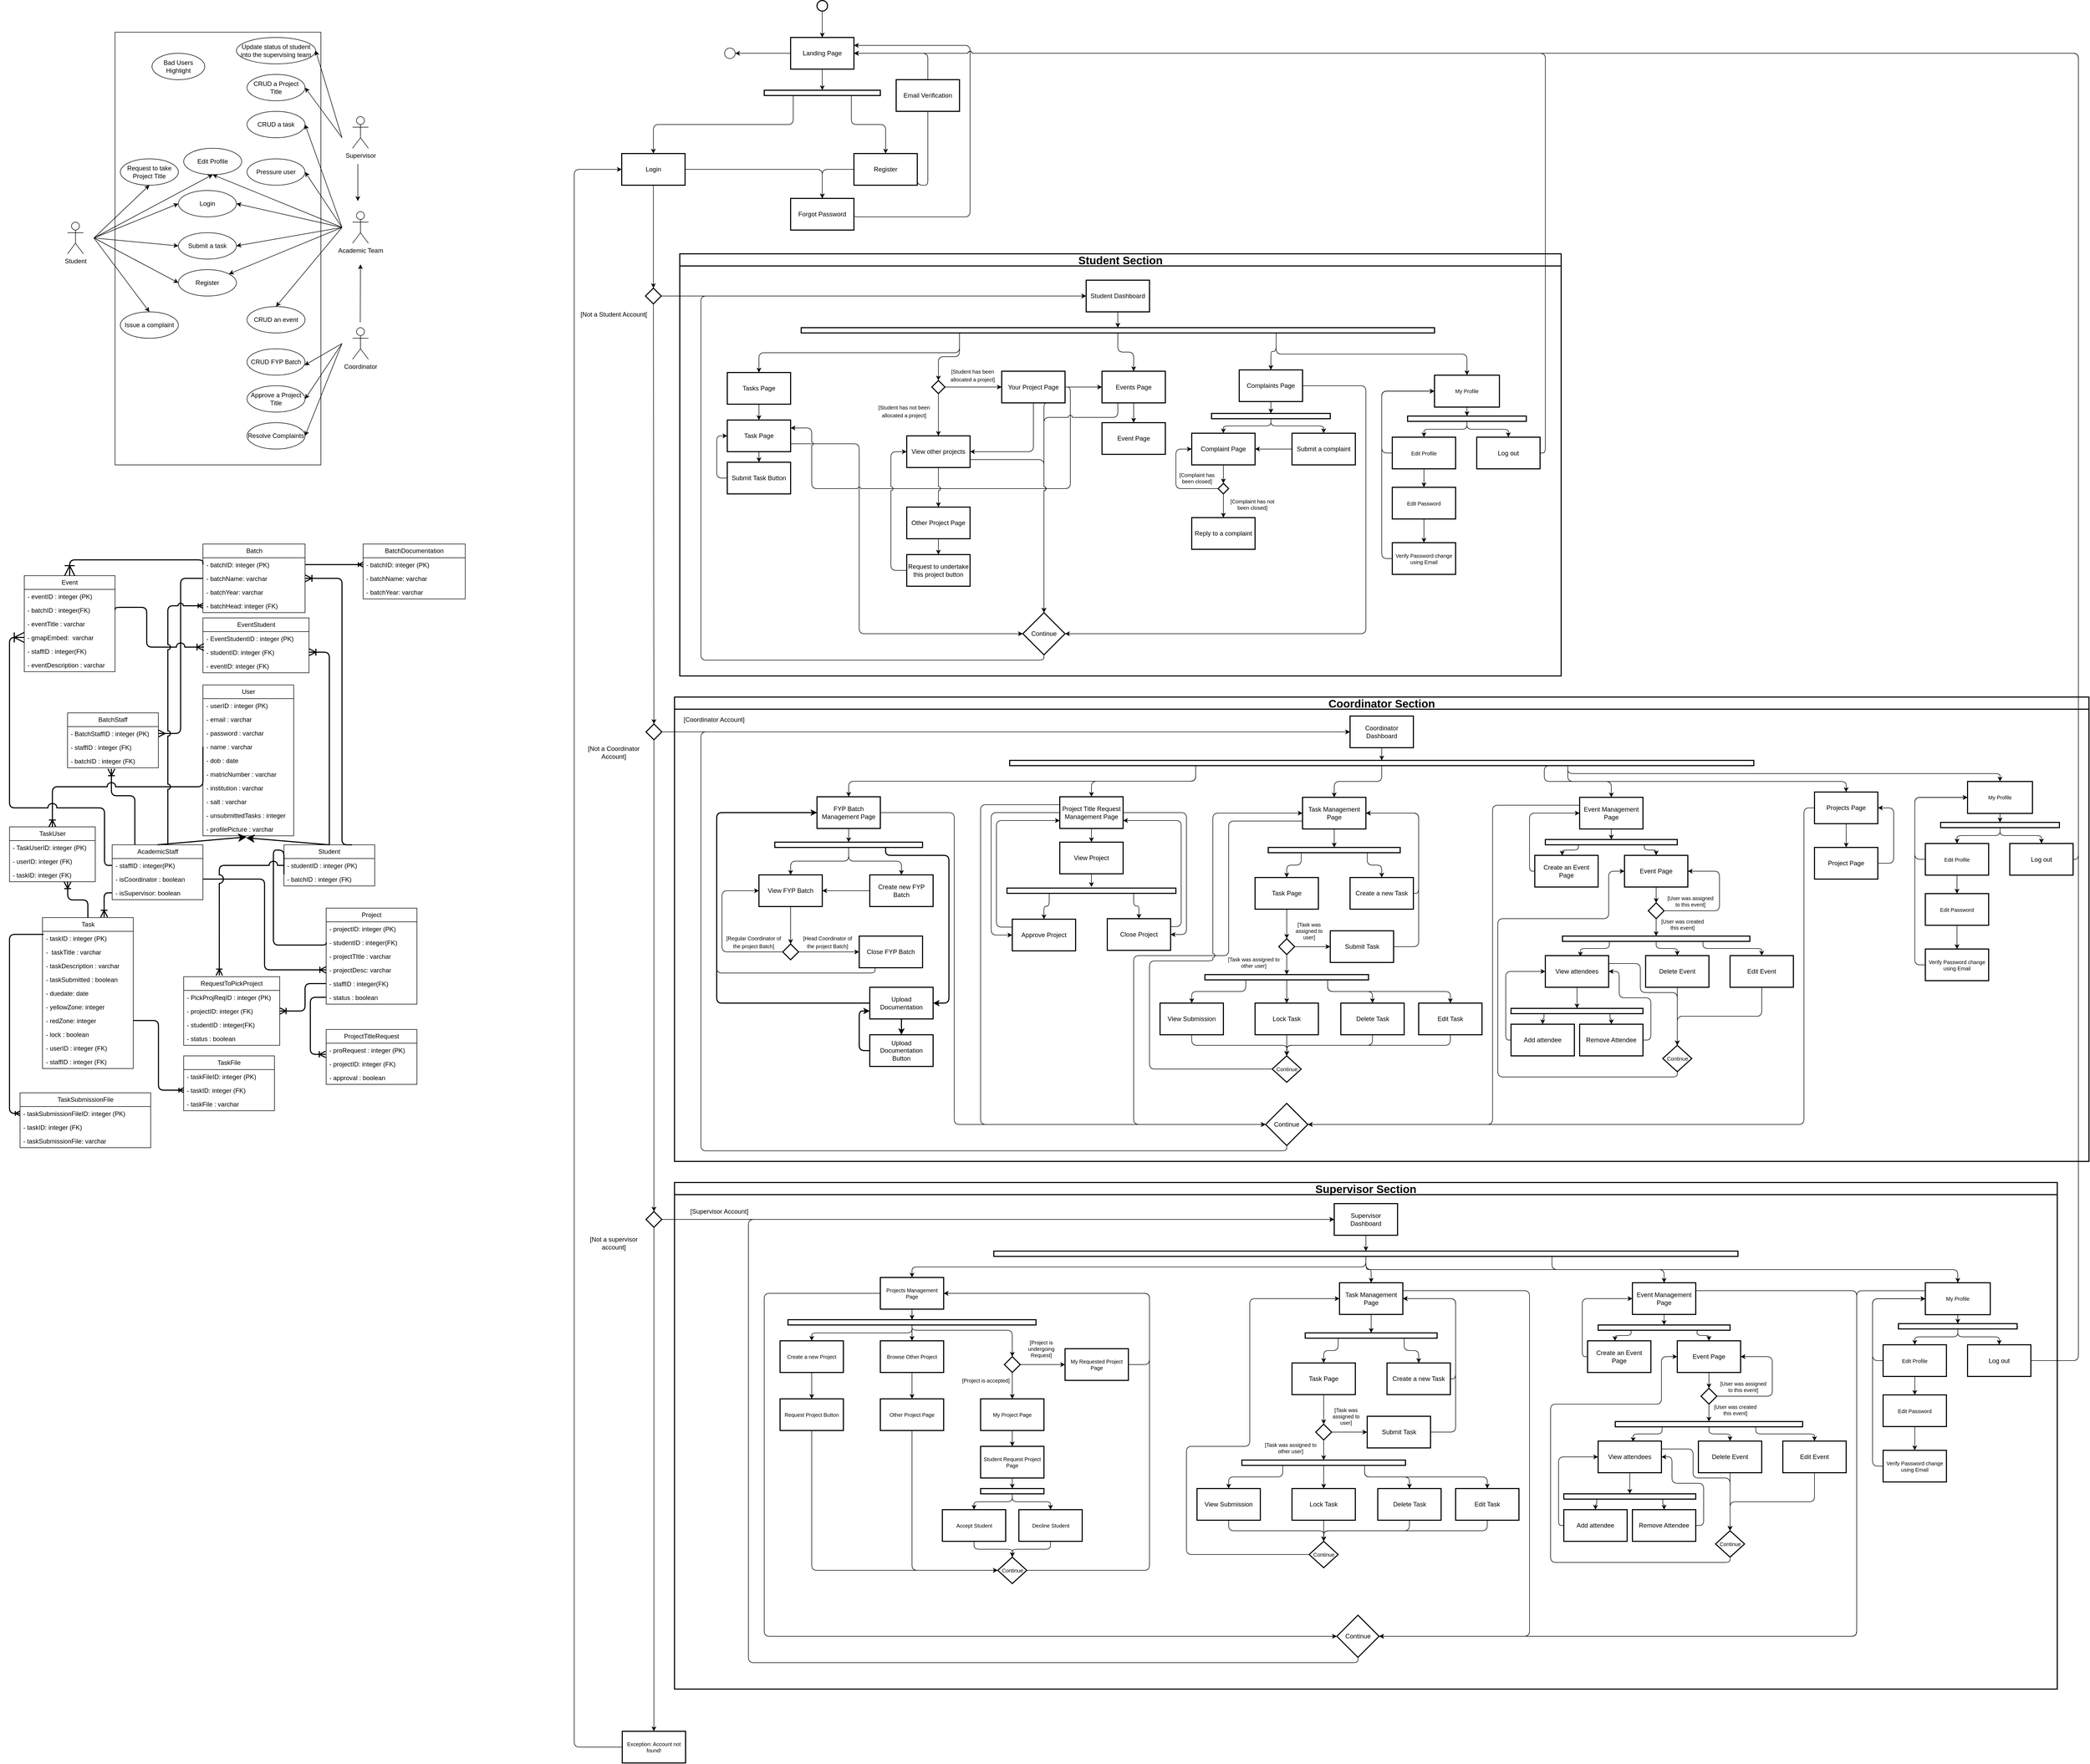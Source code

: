 <mxfile>
    <diagram name="Page-1" id="tapyRQWNl1LLDi8Lvljd">
        <mxGraphModel dx="1652" dy="1211" grid="1" gridSize="10" guides="1" tooltips="1" connect="1" arrows="1" fold="1" page="1" pageScale="1" pageWidth="850" pageHeight="1100" math="0" shadow="0">
            <root>
                <mxCell id="0"/>
                <mxCell id="1" parent="0"/>
                <mxCell id="gxBC3pKMXTBqNfmKYQtD-58" value="" style="rounded=0;whiteSpace=wrap;html=1;fillColor=none;fontSize=11;" parent="1" vertex="1">
                    <mxGeometry x="230" y="140" width="390" height="820" as="geometry"/>
                </mxCell>
                <mxCell id="C66fVddsm9b04qJUR4Iu-2" value="Academic Team" style="shape=umlActor;verticalLabelPosition=bottom;verticalAlign=top;html=1;outlineConnect=0;" parent="1" vertex="1">
                    <mxGeometry x="680" y="480" width="30" height="60" as="geometry"/>
                </mxCell>
                <mxCell id="C66fVddsm9b04qJUR4Iu-3" value="Student" style="shape=umlActor;verticalLabelPosition=bottom;verticalAlign=top;html=1;outlineConnect=0;" parent="1" vertex="1">
                    <mxGeometry x="140" y="500" width="30" height="60" as="geometry"/>
                </mxCell>
                <mxCell id="C66fVddsm9b04qJUR4Iu-4" value="Supervisor" style="shape=umlActor;verticalLabelPosition=bottom;verticalAlign=top;html=1;outlineConnect=0;" parent="1" vertex="1">
                    <mxGeometry x="680" y="300" width="30" height="60" as="geometry"/>
                </mxCell>
                <mxCell id="C66fVddsm9b04qJUR4Iu-5" value="Coordinator" style="shape=umlActor;verticalLabelPosition=bottom;verticalAlign=top;html=1;outlineConnect=0;" parent="1" vertex="1">
                    <mxGeometry x="680" y="700" width="30" height="60" as="geometry"/>
                </mxCell>
                <mxCell id="C66fVddsm9b04qJUR4Iu-19" value="CRUD an event" style="ellipse;whiteSpace=wrap;html=1;" parent="1" vertex="1">
                    <mxGeometry x="480" y="660" width="110" height="50" as="geometry"/>
                </mxCell>
                <mxCell id="C66fVddsm9b04qJUR4Iu-41" value="" style="endArrow=classic;html=1;rounded=0;edgeStyle=orthogonalEdgeStyle;jumpStyle=arc;jumpSize=9;" parent="1" edge="1">
                    <mxGeometry width="50" height="50" relative="1" as="geometry">
                        <mxPoint x="690" y="390" as="sourcePoint"/>
                        <mxPoint x="690" y="460" as="targetPoint"/>
                    </mxGeometry>
                </mxCell>
                <mxCell id="C66fVddsm9b04qJUR4Iu-42" value="" style="endArrow=classic;html=1;rounded=0;edgeStyle=orthogonalEdgeStyle;jumpStyle=arc;jumpSize=9;" parent="1" edge="1">
                    <mxGeometry width="50" height="50" relative="1" as="geometry">
                        <mxPoint x="694.58" y="690" as="sourcePoint"/>
                        <mxPoint x="695" y="580" as="targetPoint"/>
                        <Array as="points">
                            <mxPoint x="695" y="660"/>
                            <mxPoint x="695" y="660"/>
                        </Array>
                    </mxGeometry>
                </mxCell>
                <mxCell id="gxBC3pKMXTBqNfmKYQtD-1" value="Login" style="ellipse;whiteSpace=wrap;html=1;" parent="1" vertex="1">
                    <mxGeometry x="350" y="440" width="110" height="50" as="geometry"/>
                </mxCell>
                <mxCell id="gxBC3pKMXTBqNfmKYQtD-2" value="Register" style="ellipse;whiteSpace=wrap;html=1;" parent="1" vertex="1">
                    <mxGeometry x="350" y="590" width="110" height="50" as="geometry"/>
                </mxCell>
                <mxCell id="gxBC3pKMXTBqNfmKYQtD-3" value="CRUD FYP Batch" style="ellipse;whiteSpace=wrap;html=1;" parent="1" vertex="1">
                    <mxGeometry x="480" y="740" width="110" height="50" as="geometry"/>
                </mxCell>
                <mxCell id="gxBC3pKMXTBqNfmKYQtD-4" value="CRUD a task" style="ellipse;whiteSpace=wrap;html=1;" parent="1" vertex="1">
                    <mxGeometry x="480" y="290" width="110" height="50" as="geometry"/>
                </mxCell>
                <mxCell id="gxBC3pKMXTBqNfmKYQtD-6" value="Request to take Project Title" style="ellipse;whiteSpace=wrap;html=1;" parent="1" vertex="1">
                    <mxGeometry x="240" y="380" width="110" height="50" as="geometry"/>
                </mxCell>
                <mxCell id="gxBC3pKMXTBqNfmKYQtD-7" value="Pressure user" style="ellipse;whiteSpace=wrap;html=1;" parent="1" vertex="1">
                    <mxGeometry x="480" y="380" width="110" height="50" as="geometry"/>
                </mxCell>
                <mxCell id="gxBC3pKMXTBqNfmKYQtD-9" value="CRUD a Project Title" style="ellipse;whiteSpace=wrap;html=1;" parent="1" vertex="1">
                    <mxGeometry x="480" y="220" width="110" height="50" as="geometry"/>
                </mxCell>
                <mxCell id="gxBC3pKMXTBqNfmKYQtD-10" value="Approve a Project Title" style="ellipse;whiteSpace=wrap;html=1;" parent="1" vertex="1">
                    <mxGeometry x="480" y="810" width="110" height="50" as="geometry"/>
                </mxCell>
                <mxCell id="gxBC3pKMXTBqNfmKYQtD-11" value="Submit a task" style="ellipse;whiteSpace=wrap;html=1;" parent="1" vertex="1">
                    <mxGeometry x="350" y="520" width="110" height="50" as="geometry"/>
                </mxCell>
                <mxCell id="gxBC3pKMXTBqNfmKYQtD-12" value="Update status of student into the supervising team" style="ellipse;whiteSpace=wrap;html=1;" parent="1" vertex="1">
                    <mxGeometry x="460" y="150" width="150" height="50" as="geometry"/>
                </mxCell>
                <mxCell id="gxBC3pKMXTBqNfmKYQtD-13" value="" style="endArrow=classic;html=1;rounded=0;entryX=1;entryY=0.5;entryDx=0;entryDy=0;jumpStyle=arc;jumpSize=9;" parent="1" target="gxBC3pKMXTBqNfmKYQtD-1" edge="1">
                    <mxGeometry width="50" height="50" relative="1" as="geometry">
                        <mxPoint x="660" y="510" as="sourcePoint"/>
                        <mxPoint x="700" y="470" as="targetPoint"/>
                    </mxGeometry>
                </mxCell>
                <mxCell id="gxBC3pKMXTBqNfmKYQtD-14" value="" style="endArrow=classic;html=1;rounded=0;jumpStyle=arc;jumpSize=9;" parent="1" target="gxBC3pKMXTBqNfmKYQtD-2" edge="1">
                    <mxGeometry width="50" height="50" relative="1" as="geometry">
                        <mxPoint x="660" y="510" as="sourcePoint"/>
                        <mxPoint x="470" y="475" as="targetPoint"/>
                    </mxGeometry>
                </mxCell>
                <mxCell id="gxBC3pKMXTBqNfmKYQtD-15" value="" style="endArrow=classic;html=1;rounded=0;entryX=0.5;entryY=0;entryDx=0;entryDy=0;jumpStyle=arc;jumpSize=9;" parent="1" target="C66fVddsm9b04qJUR4Iu-19" edge="1">
                    <mxGeometry width="50" height="50" relative="1" as="geometry">
                        <mxPoint x="660" y="510" as="sourcePoint"/>
                        <mxPoint x="455" y="608" as="targetPoint"/>
                    </mxGeometry>
                </mxCell>
                <mxCell id="gxBC3pKMXTBqNfmKYQtD-16" value="" style="endArrow=classic;html=1;rounded=0;entryX=1;entryY=0.5;entryDx=0;entryDy=0;jumpStyle=arc;jumpSize=9;" parent="1" target="gxBC3pKMXTBqNfmKYQtD-7" edge="1">
                    <mxGeometry width="50" height="50" relative="1" as="geometry">
                        <mxPoint x="660" y="510" as="sourcePoint"/>
                        <mxPoint x="545" y="670" as="targetPoint"/>
                    </mxGeometry>
                </mxCell>
                <mxCell id="gxBC3pKMXTBqNfmKYQtD-17" value="" style="endArrow=classic;html=1;rounded=0;entryX=1;entryY=0.5;entryDx=0;entryDy=0;jumpStyle=arc;jumpSize=9;" parent="1" target="gxBC3pKMXTBqNfmKYQtD-4" edge="1">
                    <mxGeometry width="50" height="50" relative="1" as="geometry">
                        <mxPoint x="660" y="510" as="sourcePoint"/>
                        <mxPoint x="600" y="415" as="targetPoint"/>
                    </mxGeometry>
                </mxCell>
                <mxCell id="gxBC3pKMXTBqNfmKYQtD-18" value="" style="endArrow=classic;html=1;rounded=0;entryX=0.992;entryY=0.623;entryDx=0;entryDy=0;entryPerimeter=0;jumpStyle=arc;jumpSize=9;" parent="1" target="gxBC3pKMXTBqNfmKYQtD-3" edge="1">
                    <mxGeometry width="50" height="50" relative="1" as="geometry">
                        <mxPoint x="660" y="730" as="sourcePoint"/>
                        <mxPoint x="545" y="670" as="targetPoint"/>
                    </mxGeometry>
                </mxCell>
                <mxCell id="gxBC3pKMXTBqNfmKYQtD-19" value="" style="endArrow=classic;html=1;rounded=0;entryX=1;entryY=0.5;entryDx=0;entryDy=0;jumpStyle=arc;jumpSize=9;" parent="1" target="gxBC3pKMXTBqNfmKYQtD-10" edge="1">
                    <mxGeometry width="50" height="50" relative="1" as="geometry">
                        <mxPoint x="660" y="730" as="sourcePoint"/>
                        <mxPoint x="599" y="781" as="targetPoint"/>
                    </mxGeometry>
                </mxCell>
                <mxCell id="gxBC3pKMXTBqNfmKYQtD-20" value="" style="endArrow=classic;html=1;rounded=0;entryX=1;entryY=0.5;entryDx=0;entryDy=0;jumpStyle=arc;jumpSize=9;" parent="1" target="gxBC3pKMXTBqNfmKYQtD-9" edge="1">
                    <mxGeometry width="50" height="50" relative="1" as="geometry">
                        <mxPoint x="660" y="340" as="sourcePoint"/>
                        <mxPoint x="600" y="325" as="targetPoint"/>
                    </mxGeometry>
                </mxCell>
                <mxCell id="gxBC3pKMXTBqNfmKYQtD-21" value="" style="endArrow=classic;html=1;rounded=0;entryX=1;entryY=0.5;entryDx=0;entryDy=0;jumpStyle=arc;jumpSize=9;" parent="1" target="gxBC3pKMXTBqNfmKYQtD-12" edge="1">
                    <mxGeometry width="50" height="50" relative="1" as="geometry">
                        <mxPoint x="660" y="340" as="sourcePoint"/>
                        <mxPoint x="600" y="255" as="targetPoint"/>
                    </mxGeometry>
                </mxCell>
                <mxCell id="gxBC3pKMXTBqNfmKYQtD-22" value="" style="endArrow=classic;html=1;rounded=0;entryX=0;entryY=0.5;entryDx=0;entryDy=0;jumpStyle=arc;jumpSize=9;" parent="1" target="gxBC3pKMXTBqNfmKYQtD-1" edge="1">
                    <mxGeometry width="50" height="50" relative="1" as="geometry">
                        <mxPoint x="190" y="530" as="sourcePoint"/>
                        <mxPoint x="470" y="475" as="targetPoint"/>
                    </mxGeometry>
                </mxCell>
                <mxCell id="gxBC3pKMXTBqNfmKYQtD-23" value="" style="endArrow=classic;html=1;rounded=0;entryX=0;entryY=0.5;entryDx=0;entryDy=0;jumpStyle=arc;jumpSize=9;" parent="1" target="gxBC3pKMXTBqNfmKYQtD-2" edge="1">
                    <mxGeometry width="50" height="50" relative="1" as="geometry">
                        <mxPoint x="190" y="530" as="sourcePoint"/>
                        <mxPoint x="360" y="475" as="targetPoint"/>
                    </mxGeometry>
                </mxCell>
                <mxCell id="gxBC3pKMXTBqNfmKYQtD-24" value="" style="endArrow=classic;html=1;rounded=0;entryX=0;entryY=0.5;entryDx=0;entryDy=0;jumpStyle=arc;jumpSize=9;" parent="1" target="gxBC3pKMXTBqNfmKYQtD-11" edge="1">
                    <mxGeometry width="50" height="50" relative="1" as="geometry">
                        <mxPoint x="190" y="530" as="sourcePoint"/>
                        <mxPoint x="360" y="475" as="targetPoint"/>
                    </mxGeometry>
                </mxCell>
                <mxCell id="gxBC3pKMXTBqNfmKYQtD-25" value="" style="endArrow=classic;html=1;rounded=0;entryX=1;entryY=0.5;entryDx=0;entryDy=0;jumpStyle=arc;jumpSize=9;" parent="1" target="gxBC3pKMXTBqNfmKYQtD-11" edge="1">
                    <mxGeometry width="50" height="50" relative="1" as="geometry">
                        <mxPoint x="660" y="510" as="sourcePoint"/>
                        <mxPoint x="360" y="555" as="targetPoint"/>
                    </mxGeometry>
                </mxCell>
                <mxCell id="gxBC3pKMXTBqNfmKYQtD-26" value="" style="endArrow=classic;html=1;rounded=0;entryX=0.5;entryY=1;entryDx=0;entryDy=0;jumpStyle=arc;jumpSize=9;" parent="1" target="gxBC3pKMXTBqNfmKYQtD-6" edge="1">
                    <mxGeometry width="50" height="50" relative="1" as="geometry">
                        <mxPoint x="190" y="530" as="sourcePoint"/>
                        <mxPoint x="470" y="555" as="targetPoint"/>
                    </mxGeometry>
                </mxCell>
                <mxCell id="gxBC3pKMXTBqNfmKYQtD-27" value="Issue a complaint" style="ellipse;whiteSpace=wrap;html=1;" parent="1" vertex="1">
                    <mxGeometry x="240" y="670" width="110" height="50" as="geometry"/>
                </mxCell>
                <mxCell id="gxBC3pKMXTBqNfmKYQtD-28" value="" style="endArrow=classic;html=1;rounded=0;entryX=0.5;entryY=0;entryDx=0;entryDy=0;jumpStyle=arc;jumpSize=9;" parent="1" target="gxBC3pKMXTBqNfmKYQtD-27" edge="1">
                    <mxGeometry width="50" height="50" relative="1" as="geometry">
                        <mxPoint x="190" y="530" as="sourcePoint"/>
                        <mxPoint x="360" y="625" as="targetPoint"/>
                    </mxGeometry>
                </mxCell>
                <mxCell id="gxBC3pKMXTBqNfmKYQtD-30" value="User" style="swimlane;fontStyle=0;childLayout=stackLayout;horizontal=1;startSize=26;fillColor=none;horizontalStack=0;resizeParent=1;resizeParentMax=0;resizeLast=0;collapsible=1;marginBottom=0;whiteSpace=wrap;html=1;" parent="1" vertex="1">
                    <mxGeometry x="396.5" y="1377" width="172" height="286" as="geometry"/>
                </mxCell>
                <mxCell id="gxBC3pKMXTBqNfmKYQtD-31" value="- userID : integer (PK)" style="text;strokeColor=none;fillColor=none;align=left;verticalAlign=top;spacingLeft=4;spacingRight=4;overflow=hidden;rotatable=0;points=[[0,0.5],[1,0.5]];portConstraint=eastwest;whiteSpace=wrap;html=1;" parent="gxBC3pKMXTBqNfmKYQtD-30" vertex="1">
                    <mxGeometry y="26" width="172" height="26" as="geometry"/>
                </mxCell>
                <mxCell id="gxBC3pKMXTBqNfmKYQtD-32" value="- email : varchar" style="text;strokeColor=none;fillColor=none;align=left;verticalAlign=top;spacingLeft=4;spacingRight=4;overflow=hidden;rotatable=0;points=[[0,0.5],[1,0.5]];portConstraint=eastwest;whiteSpace=wrap;html=1;" parent="gxBC3pKMXTBqNfmKYQtD-30" vertex="1">
                    <mxGeometry y="52" width="172" height="26" as="geometry"/>
                </mxCell>
                <mxCell id="gxBC3pKMXTBqNfmKYQtD-33" value="- password : varchar" style="text;strokeColor=none;fillColor=none;align=left;verticalAlign=top;spacingLeft=4;spacingRight=4;overflow=hidden;rotatable=0;points=[[0,0.5],[1,0.5]];portConstraint=eastwest;whiteSpace=wrap;html=1;" parent="gxBC3pKMXTBqNfmKYQtD-30" vertex="1">
                    <mxGeometry y="78" width="172" height="26" as="geometry"/>
                </mxCell>
                <mxCell id="80" value="- name : varchar" style="text;strokeColor=none;fillColor=none;align=left;verticalAlign=top;spacingLeft=4;spacingRight=4;overflow=hidden;rotatable=0;points=[[0,0.5],[1,0.5]];portConstraint=eastwest;whiteSpace=wrap;html=1;" parent="gxBC3pKMXTBqNfmKYQtD-30" vertex="1">
                    <mxGeometry y="104" width="172" height="26" as="geometry"/>
                </mxCell>
                <mxCell id="81" value="- dob : date" style="text;strokeColor=none;fillColor=none;align=left;verticalAlign=top;spacingLeft=4;spacingRight=4;overflow=hidden;rotatable=0;points=[[0,0.5],[1,0.5]];portConstraint=eastwest;whiteSpace=wrap;html=1;" parent="gxBC3pKMXTBqNfmKYQtD-30" vertex="1">
                    <mxGeometry y="130" width="172" height="26" as="geometry"/>
                </mxCell>
                <mxCell id="82" value="- matricNumber : varchar" style="text;strokeColor=none;fillColor=none;align=left;verticalAlign=top;spacingLeft=4;spacingRight=4;overflow=hidden;rotatable=0;points=[[0,0.5],[1,0.5]];portConstraint=eastwest;whiteSpace=wrap;html=1;" parent="gxBC3pKMXTBqNfmKYQtD-30" vertex="1">
                    <mxGeometry y="156" width="172" height="26" as="geometry"/>
                </mxCell>
                <mxCell id="173" value="- institution : varchar" style="text;strokeColor=none;fillColor=none;align=left;verticalAlign=top;spacingLeft=4;spacingRight=4;overflow=hidden;rotatable=0;points=[[0,0.5],[1,0.5]];portConstraint=eastwest;whiteSpace=wrap;html=1;" parent="gxBC3pKMXTBqNfmKYQtD-30" vertex="1">
                    <mxGeometry y="182" width="172" height="26" as="geometry"/>
                </mxCell>
                <mxCell id="174" value="- salt : varchar" style="text;strokeColor=none;fillColor=none;align=left;verticalAlign=top;spacingLeft=4;spacingRight=4;overflow=hidden;rotatable=0;points=[[0,0.5],[1,0.5]];portConstraint=eastwest;whiteSpace=wrap;html=1;" parent="gxBC3pKMXTBqNfmKYQtD-30" vertex="1">
                    <mxGeometry y="208" width="172" height="26" as="geometry"/>
                </mxCell>
                <mxCell id="176" value="- unsubmittedTasks : integer" style="text;strokeColor=none;fillColor=none;align=left;verticalAlign=top;spacingLeft=4;spacingRight=4;overflow=hidden;rotatable=0;points=[[0,0.5],[1,0.5]];portConstraint=eastwest;whiteSpace=wrap;html=1;" parent="gxBC3pKMXTBqNfmKYQtD-30" vertex="1">
                    <mxGeometry y="234" width="172" height="26" as="geometry"/>
                </mxCell>
                <mxCell id="785" value="- profilePicture : varchar" style="text;strokeColor=none;fillColor=none;align=left;verticalAlign=top;spacingLeft=4;spacingRight=4;overflow=hidden;rotatable=0;points=[[0,0.5],[1,0.5]];portConstraint=eastwest;whiteSpace=wrap;html=1;" parent="gxBC3pKMXTBqNfmKYQtD-30" vertex="1">
                    <mxGeometry y="260" width="172" height="26" as="geometry"/>
                </mxCell>
                <mxCell id="l4H_S3dsI2Tg9Zhns-8N-1" value="Resolve Complaints" style="ellipse;whiteSpace=wrap;html=1;" parent="1" vertex="1">
                    <mxGeometry x="480" y="880" width="110" height="50" as="geometry"/>
                </mxCell>
                <mxCell id="l4H_S3dsI2Tg9Zhns-8N-2" value="" style="endArrow=classic;html=1;rounded=0;entryX=1;entryY=0.5;entryDx=0;entryDy=0;jumpStyle=arc;jumpSize=9;" parent="1" target="l4H_S3dsI2Tg9Zhns-8N-1" edge="1">
                    <mxGeometry width="50" height="50" relative="1" as="geometry">
                        <mxPoint x="660" y="730" as="sourcePoint"/>
                        <mxPoint x="600" y="845" as="targetPoint"/>
                    </mxGeometry>
                </mxCell>
                <mxCell id="l4H_S3dsI2Tg9Zhns-8N-3" value="Edit Profile" style="ellipse;whiteSpace=wrap;html=1;" parent="1" vertex="1">
                    <mxGeometry x="360" y="360" width="110" height="50" as="geometry"/>
                </mxCell>
                <mxCell id="l4H_S3dsI2Tg9Zhns-8N-4" value="" style="endArrow=classic;html=1;rounded=0;entryX=0.5;entryY=1;entryDx=0;entryDy=0;jumpStyle=arc;jumpSize=9;" parent="1" target="l4H_S3dsI2Tg9Zhns-8N-3" edge="1">
                    <mxGeometry width="50" height="50" relative="1" as="geometry">
                        <mxPoint x="660" y="510" as="sourcePoint"/>
                        <mxPoint x="700" y="470" as="targetPoint"/>
                    </mxGeometry>
                </mxCell>
                <mxCell id="l4H_S3dsI2Tg9Zhns-8N-5" value="" style="endArrow=classic;html=1;rounded=0;entryX=0.5;entryY=1;entryDx=0;entryDy=0;jumpStyle=arc;jumpSize=9;" parent="1" target="l4H_S3dsI2Tg9Zhns-8N-3" edge="1">
                    <mxGeometry width="50" height="50" relative="1" as="geometry">
                        <mxPoint x="190" y="530" as="sourcePoint"/>
                        <mxPoint x="425" y="420" as="targetPoint"/>
                    </mxGeometry>
                </mxCell>
                <mxCell id="100" style="html=1;exitX=0.5;exitY=0;exitDx=0;exitDy=0;strokeWidth=2;endArrow=classic;endFill=1;endSize=10;entryX=0.476;entryY=1.147;entryDx=0;entryDy=0;entryPerimeter=0;" parent="1" source="l4H_S3dsI2Tg9Zhns-8N-22" target="785" edge="1">
                    <mxGeometry relative="1" as="geometry">
                        <mxPoint x="480" y="1660" as="targetPoint"/>
                    </mxGeometry>
                </mxCell>
                <mxCell id="145" style="edgeStyle=orthogonalEdgeStyle;html=1;exitX=0.75;exitY=0;exitDx=0;exitDy=0;entryX=1;entryY=0.5;entryDx=0;entryDy=0;strokeWidth=2;endArrow=ERoneToMany;endFill=0;endSize=10;jumpStyle=arc;jumpSize=9;" parent="1" source="l4H_S3dsI2Tg9Zhns-8N-22" target="65" edge="1">
                    <mxGeometry relative="1" as="geometry">
                        <Array as="points">
                            <mxPoint x="660" y="1680"/>
                            <mxPoint x="660" y="1175"/>
                        </Array>
                    </mxGeometry>
                </mxCell>
                <mxCell id="146" style="edgeStyle=orthogonalEdgeStyle;html=1;exitX=0.5;exitY=0;exitDx=0;exitDy=0;entryX=1;entryY=0.5;entryDx=0;entryDy=0;strokeWidth=2;endArrow=ERoneToMany;endFill=0;endSize=10;jumpStyle=arc;jumpSize=9;" parent="1" source="l4H_S3dsI2Tg9Zhns-8N-22" target="104" edge="1">
                    <mxGeometry relative="1" as="geometry"/>
                </mxCell>
                <mxCell id="l4H_S3dsI2Tg9Zhns-8N-22" value="Student" style="swimlane;fontStyle=0;childLayout=stackLayout;horizontal=1;startSize=26;fillColor=none;horizontalStack=0;resizeParent=1;resizeParentMax=0;resizeLast=0;collapsible=1;marginBottom=0;whiteSpace=wrap;html=1;" parent="1" vertex="1">
                    <mxGeometry x="550" y="1680" width="172" height="78" as="geometry"/>
                </mxCell>
                <mxCell id="l4H_S3dsI2Tg9Zhns-8N-23" value="- studentID : integer (PK)" style="text;strokeColor=none;fillColor=none;align=left;verticalAlign=top;spacingLeft=4;spacingRight=4;overflow=hidden;rotatable=0;points=[[0,0.5],[1,0.5]];portConstraint=eastwest;whiteSpace=wrap;html=1;" parent="l4H_S3dsI2Tg9Zhns-8N-22" vertex="1">
                    <mxGeometry y="26" width="172" height="26" as="geometry"/>
                </mxCell>
                <mxCell id="61HQhyt6SDri8sVlv2gc-9" value="&lt;div&gt;- batchID : integer (FK)&lt;/div&gt;" style="text;strokeColor=none;fillColor=none;align=left;verticalAlign=top;spacingLeft=4;spacingRight=4;overflow=hidden;rotatable=0;points=[[0,0.5],[1,0.5]];portConstraint=eastwest;whiteSpace=wrap;html=1;" parent="l4H_S3dsI2Tg9Zhns-8N-22" vertex="1">
                    <mxGeometry y="52" width="172" height="26" as="geometry"/>
                </mxCell>
                <mxCell id="93" style="edgeStyle=orthogonalEdgeStyle;html=1;exitX=0.25;exitY=0;exitDx=0;exitDy=0;entryX=0.483;entryY=1.077;entryDx=0;entryDy=0;entryPerimeter=0;endArrow=ERoneToMany;endFill=0;endSize=10;jumpStyle=arc;jumpSize=9;strokeWidth=2;" parent="1" source="61HQhyt6SDri8sVlv2gc-4" target="92" edge="1">
                    <mxGeometry relative="1" as="geometry">
                        <Array as="points">
                            <mxPoint x="268" y="1587"/>
                            <mxPoint x="223" y="1587"/>
                        </Array>
                    </mxGeometry>
                </mxCell>
                <mxCell id="99" style="html=1;exitX=0.5;exitY=0;exitDx=0;exitDy=0;strokeWidth=2;endArrow=classic;endFill=1;endSize=10;entryX=0.481;entryY=1.083;entryDx=0;entryDy=0;entryPerimeter=0;" parent="1" source="61HQhyt6SDri8sVlv2gc-4" target="785" edge="1">
                    <mxGeometry relative="1" as="geometry">
                        <mxPoint x="480" y="1660" as="targetPoint"/>
                    </mxGeometry>
                </mxCell>
                <mxCell id="61HQhyt6SDri8sVlv2gc-4" value="AcademicStaff" style="swimlane;fontStyle=0;childLayout=stackLayout;horizontal=1;startSize=26;fillColor=none;horizontalStack=0;resizeParent=1;resizeParentMax=0;resizeLast=0;collapsible=1;marginBottom=0;whiteSpace=wrap;html=1;" parent="1" vertex="1">
                    <mxGeometry x="224.5" y="1680" width="172" height="104" as="geometry"/>
                </mxCell>
                <mxCell id="61HQhyt6SDri8sVlv2gc-5" value="- staffID : integer(PK)" style="text;strokeColor=none;fillColor=none;align=left;verticalAlign=top;spacingLeft=4;spacingRight=4;overflow=hidden;rotatable=0;points=[[0,0.5],[1,0.5]];portConstraint=eastwest;whiteSpace=wrap;html=1;" parent="61HQhyt6SDri8sVlv2gc-4" vertex="1">
                    <mxGeometry y="26" width="172" height="26" as="geometry"/>
                </mxCell>
                <mxCell id="85" value="- isCoordinator : boolean" style="text;strokeColor=none;fillColor=none;align=left;verticalAlign=top;spacingLeft=4;spacingRight=4;overflow=hidden;rotatable=0;points=[[0,0.5],[1,0.5]];portConstraint=eastwest;whiteSpace=wrap;html=1;" parent="61HQhyt6SDri8sVlv2gc-4" vertex="1">
                    <mxGeometry y="52" width="172" height="26" as="geometry"/>
                </mxCell>
                <mxCell id="86" value="- isSupervisor: boolean" style="text;strokeColor=none;fillColor=none;align=left;verticalAlign=top;spacingLeft=4;spacingRight=4;overflow=hidden;rotatable=0;points=[[0,0.5],[1,0.5]];portConstraint=eastwest;whiteSpace=wrap;html=1;" parent="61HQhyt6SDri8sVlv2gc-4" vertex="1">
                    <mxGeometry y="78" width="172" height="26" as="geometry"/>
                </mxCell>
                <mxCell id="24" value="Project" style="swimlane;fontStyle=0;childLayout=stackLayout;horizontal=1;startSize=26;fillColor=none;horizontalStack=0;resizeParent=1;resizeParentMax=0;resizeLast=0;collapsible=1;marginBottom=0;whiteSpace=wrap;html=1;" parent="1" vertex="1">
                    <mxGeometry x="630" y="1800" width="172" height="182" as="geometry"/>
                </mxCell>
                <mxCell id="25" value="- projectID: integer (PK)" style="text;strokeColor=none;fillColor=none;align=left;verticalAlign=top;spacingLeft=4;spacingRight=4;overflow=hidden;rotatable=0;points=[[0,0.5],[1,0.5]];portConstraint=eastwest;whiteSpace=wrap;html=1;" parent="24" vertex="1">
                    <mxGeometry y="26" width="172" height="26" as="geometry"/>
                </mxCell>
                <mxCell id="27" value="- studentID : integer(FK)" style="text;strokeColor=none;fillColor=none;align=left;verticalAlign=top;spacingLeft=4;spacingRight=4;overflow=hidden;rotatable=0;points=[[0,0.5],[1,0.5]];portConstraint=eastwest;whiteSpace=wrap;html=1;" parent="24" vertex="1">
                    <mxGeometry y="52" width="172" height="26" as="geometry"/>
                </mxCell>
                <mxCell id="48" value="- projectTItle : varchar" style="text;strokeColor=none;fillColor=none;align=left;verticalAlign=top;spacingLeft=4;spacingRight=4;overflow=hidden;rotatable=0;points=[[0,0.5],[1,0.5]];portConstraint=eastwest;whiteSpace=wrap;html=1;" parent="24" vertex="1">
                    <mxGeometry y="78" width="172" height="26" as="geometry"/>
                </mxCell>
                <mxCell id="49" value="- projectDesc: varchar" style="text;strokeColor=none;fillColor=none;align=left;verticalAlign=top;spacingLeft=4;spacingRight=4;overflow=hidden;rotatable=0;points=[[0,0.5],[1,0.5]];portConstraint=eastwest;whiteSpace=wrap;html=1;" parent="24" vertex="1">
                    <mxGeometry y="104" width="172" height="26" as="geometry"/>
                </mxCell>
                <mxCell id="148" value="- staffID : integer(FK)" style="text;strokeColor=none;fillColor=none;align=left;verticalAlign=top;spacingLeft=4;spacingRight=4;overflow=hidden;rotatable=0;points=[[0,0.5],[1,0.5]];portConstraint=eastwest;whiteSpace=wrap;html=1;" parent="24" vertex="1">
                    <mxGeometry y="130" width="172" height="26" as="geometry"/>
                </mxCell>
                <mxCell id="158" value="- status : boolean" style="text;strokeColor=none;fillColor=none;align=left;verticalAlign=top;spacingLeft=4;spacingRight=4;overflow=hidden;rotatable=0;points=[[0,0.5],[1,0.5]];portConstraint=eastwest;whiteSpace=wrap;html=1;" parent="24" vertex="1">
                    <mxGeometry y="156" width="172" height="26" as="geometry"/>
                </mxCell>
                <mxCell id="171" style="edgeStyle=orthogonalEdgeStyle;html=1;exitX=0.5;exitY=0;exitDx=0;exitDy=0;entryX=0;entryY=0.5;entryDx=0;entryDy=0;endArrow=none;endFill=0;startArrow=ERoneToMany;startFill=0;jumpSize=7;startSize=16;strokeWidth=2;" parent="1" source="50" target="64" edge="1">
                    <mxGeometry relative="1" as="geometry">
                        <Array as="points">
                            <mxPoint x="144" y="1140"/>
                            <mxPoint x="397" y="1140"/>
                        </Array>
                    </mxGeometry>
                </mxCell>
                <mxCell id="50" value="Event" style="swimlane;fontStyle=0;childLayout=stackLayout;horizontal=1;startSize=26;fillColor=none;horizontalStack=0;resizeParent=1;resizeParentMax=0;resizeLast=0;collapsible=1;marginBottom=0;whiteSpace=wrap;html=1;" parent="1" vertex="1">
                    <mxGeometry x="58" y="1170" width="172" height="182" as="geometry"/>
                </mxCell>
                <mxCell id="51" value="- eventID : integer (PK)" style="text;strokeColor=none;fillColor=none;align=left;verticalAlign=top;spacingLeft=4;spacingRight=4;overflow=hidden;rotatable=0;points=[[0,0.5],[1,0.5]];portConstraint=eastwest;whiteSpace=wrap;html=1;" parent="50" vertex="1">
                    <mxGeometry y="26" width="172" height="26" as="geometry"/>
                </mxCell>
                <mxCell id="52" value="- batchID : integer(FK)" style="text;strokeColor=none;fillColor=none;align=left;verticalAlign=top;spacingLeft=4;spacingRight=4;overflow=hidden;rotatable=0;points=[[0,0.5],[1,0.5]];portConstraint=eastwest;whiteSpace=wrap;html=1;" parent="50" vertex="1">
                    <mxGeometry y="52" width="172" height="26" as="geometry"/>
                </mxCell>
                <mxCell id="53" value="- eventTitle : varchar" style="text;strokeColor=none;fillColor=none;align=left;verticalAlign=top;spacingLeft=4;spacingRight=4;overflow=hidden;rotatable=0;points=[[0,0.5],[1,0.5]];portConstraint=eastwest;whiteSpace=wrap;html=1;" parent="50" vertex="1">
                    <mxGeometry y="78" width="172" height="26" as="geometry"/>
                </mxCell>
                <mxCell id="70" value="- gmapEmbed:&amp;nbsp; varchar" style="text;strokeColor=none;fillColor=none;align=left;verticalAlign=top;spacingLeft=4;spacingRight=4;overflow=hidden;rotatable=0;points=[[0,0.5],[1,0.5]];portConstraint=eastwest;whiteSpace=wrap;html=1;" parent="50" vertex="1">
                    <mxGeometry y="104" width="172" height="26" as="geometry"/>
                </mxCell>
                <mxCell id="782" value="- staffID : integer(FK)" style="text;strokeColor=none;fillColor=none;align=left;verticalAlign=top;spacingLeft=4;spacingRight=4;overflow=hidden;rotatable=0;points=[[0,0.5],[1,0.5]];portConstraint=eastwest;whiteSpace=wrap;html=1;" parent="50" vertex="1">
                    <mxGeometry y="130" width="172" height="26" as="geometry"/>
                </mxCell>
                <mxCell id="824" value="- eventDescription : varchar" style="text;strokeColor=none;fillColor=none;align=left;verticalAlign=top;spacingLeft=4;spacingRight=4;overflow=hidden;rotatable=0;points=[[0,0.5],[1,0.5]];portConstraint=eastwest;whiteSpace=wrap;html=1;" parent="50" vertex="1">
                    <mxGeometry y="156" width="172" height="26" as="geometry"/>
                </mxCell>
                <mxCell id="63" value="Batch" style="swimlane;fontStyle=0;childLayout=stackLayout;horizontal=1;startSize=26;fillColor=none;horizontalStack=0;resizeParent=1;resizeParentMax=0;resizeLast=0;collapsible=1;marginBottom=0;whiteSpace=wrap;html=1;" parent="1" vertex="1">
                    <mxGeometry x="396.5" y="1110" width="193.5" height="130" as="geometry"/>
                </mxCell>
                <mxCell id="64" value="- batchID: integer (PK)" style="text;strokeColor=none;fillColor=none;align=left;verticalAlign=top;spacingLeft=4;spacingRight=4;overflow=hidden;rotatable=0;points=[[0,0.5],[1,0.5]];portConstraint=eastwest;whiteSpace=wrap;html=1;" parent="63" vertex="1">
                    <mxGeometry y="26" width="193.5" height="26" as="geometry"/>
                </mxCell>
                <mxCell id="65" value="- batchName: varchar" style="text;strokeColor=none;fillColor=none;align=left;verticalAlign=top;spacingLeft=4;spacingRight=4;overflow=hidden;rotatable=0;points=[[0,0.5],[1,0.5]];portConstraint=eastwest;whiteSpace=wrap;html=1;" parent="63" vertex="1">
                    <mxGeometry y="52" width="193.5" height="26" as="geometry"/>
                </mxCell>
                <mxCell id="97" value="- batchYear: varchar" style="text;strokeColor=none;fillColor=none;align=left;verticalAlign=top;spacingLeft=4;spacingRight=4;overflow=hidden;rotatable=0;points=[[0,0.5],[1,0.5]];portConstraint=eastwest;whiteSpace=wrap;html=1;" parent="63" vertex="1">
                    <mxGeometry y="78" width="193.5" height="26" as="geometry"/>
                </mxCell>
                <mxCell id="814" value="- batchHead: integer (FK)" style="text;strokeColor=none;fillColor=none;align=left;verticalAlign=top;spacingLeft=4;spacingRight=4;overflow=hidden;rotatable=0;points=[[0,0.5],[1,0.5]];portConstraint=eastwest;whiteSpace=wrap;html=1;" parent="63" vertex="1">
                    <mxGeometry y="104" width="193.5" height="26" as="geometry"/>
                </mxCell>
                <mxCell id="87" value="BatchStaff" style="swimlane;fontStyle=0;childLayout=stackLayout;horizontal=1;startSize=26;fillColor=none;horizontalStack=0;resizeParent=1;resizeParentMax=0;resizeLast=0;collapsible=1;marginBottom=0;whiteSpace=wrap;html=1;" parent="1" vertex="1">
                    <mxGeometry x="140" y="1430" width="172" height="104" as="geometry"/>
                </mxCell>
                <mxCell id="88" value="- BatchStaffID : integer (PK)" style="text;strokeColor=none;fillColor=none;align=left;verticalAlign=top;spacingLeft=4;spacingRight=4;overflow=hidden;rotatable=0;points=[[0,0.5],[1,0.5]];portConstraint=eastwest;whiteSpace=wrap;html=1;" parent="87" vertex="1">
                    <mxGeometry y="26" width="172" height="26" as="geometry"/>
                </mxCell>
                <mxCell id="89" value="- staffID : integer (FK)" style="text;strokeColor=none;fillColor=none;align=left;verticalAlign=top;spacingLeft=4;spacingRight=4;overflow=hidden;rotatable=0;points=[[0,0.5],[1,0.5]];portConstraint=eastwest;whiteSpace=wrap;html=1;" parent="87" vertex="1">
                    <mxGeometry y="52" width="172" height="26" as="geometry"/>
                </mxCell>
                <mxCell id="92" value="- batchID : integer (FK)" style="text;strokeColor=none;fillColor=none;align=left;verticalAlign=top;spacingLeft=4;spacingRight=4;overflow=hidden;rotatable=0;points=[[0,0.5],[1,0.5]];portConstraint=eastwest;whiteSpace=wrap;html=1;" parent="87" vertex="1">
                    <mxGeometry y="78" width="172" height="26" as="geometry"/>
                </mxCell>
                <mxCell id="96" style="edgeStyle=orthogonalEdgeStyle;html=1;exitX=0;exitY=0.5;exitDx=0;exitDy=0;entryX=1;entryY=0.5;entryDx=0;entryDy=0;endArrow=ERmany;endFill=0;endSize=10;jumpStyle=arc;jumpSize=9;strokeWidth=2;" parent="1" source="65" target="88" edge="1">
                    <mxGeometry relative="1" as="geometry"/>
                </mxCell>
                <mxCell id="102" value="EventStudent" style="swimlane;fontStyle=0;childLayout=stackLayout;horizontal=1;startSize=26;fillColor=none;horizontalStack=0;resizeParent=1;resizeParentMax=0;resizeLast=0;collapsible=1;marginBottom=0;whiteSpace=wrap;html=1;" parent="1" vertex="1">
                    <mxGeometry x="396.5" y="1250" width="201" height="104" as="geometry"/>
                </mxCell>
                <mxCell id="103" value="- EventStudentID : integer (PK)" style="text;strokeColor=none;fillColor=none;align=left;verticalAlign=top;spacingLeft=4;spacingRight=4;overflow=hidden;rotatable=0;points=[[0,0.5],[1,0.5]];portConstraint=eastwest;whiteSpace=wrap;html=1;" parent="102" vertex="1">
                    <mxGeometry y="26" width="201" height="26" as="geometry"/>
                </mxCell>
                <mxCell id="104" value="- studentID: integer (FK)" style="text;strokeColor=none;fillColor=none;align=left;verticalAlign=top;spacingLeft=4;spacingRight=4;overflow=hidden;rotatable=0;points=[[0,0.5],[1,0.5]];portConstraint=eastwest;whiteSpace=wrap;html=1;" parent="102" vertex="1">
                    <mxGeometry y="52" width="201" height="26" as="geometry"/>
                </mxCell>
                <mxCell id="105" value="- eventID: integer (FK)" style="text;strokeColor=none;fillColor=none;align=left;verticalAlign=top;spacingLeft=4;spacingRight=4;overflow=hidden;rotatable=0;points=[[0,0.5],[1,0.5]];portConstraint=eastwest;whiteSpace=wrap;html=1;" parent="102" vertex="1">
                    <mxGeometry y="78" width="201" height="26" as="geometry"/>
                </mxCell>
                <mxCell id="109" style="edgeStyle=orthogonalEdgeStyle;html=1;exitX=1;exitY=0.5;exitDx=0;exitDy=0;entryX=0.009;entryY=0.131;entryDx=0;entryDy=0;entryPerimeter=0;strokeWidth=2;endArrow=ERoneToMany;endFill=0;endSize=10;jumpStyle=arc;jumpSize=14;" parent="1" source="52" target="104" edge="1">
                    <mxGeometry relative="1" as="geometry">
                        <Array as="points">
                            <mxPoint x="230" y="1230"/>
                            <mxPoint x="290" y="1230"/>
                            <mxPoint x="290" y="1305"/>
                        </Array>
                    </mxGeometry>
                </mxCell>
                <mxCell id="142" style="edgeStyle=orthogonalEdgeStyle;html=1;exitX=0.5;exitY=0;exitDx=0;exitDy=0;strokeWidth=2;endArrow=ERoneToMany;endFill=0;endSize=10;jumpStyle=arc;jumpSize=9;" parent="1" source="123" edge="1">
                    <mxGeometry relative="1" as="geometry">
                        <mxPoint x="140" y="1750" as="targetPoint"/>
                    </mxGeometry>
                </mxCell>
                <mxCell id="123" value="Task" style="swimlane;fontStyle=0;childLayout=stackLayout;horizontal=1;startSize=26;fillColor=none;horizontalStack=0;resizeParent=1;resizeParentMax=0;resizeLast=0;collapsible=1;marginBottom=0;whiteSpace=wrap;html=1;" parent="1" vertex="1">
                    <mxGeometry x="92.5" y="1818" width="172" height="286" as="geometry"/>
                </mxCell>
                <mxCell id="124" value="- taskID : integer (PK)" style="text;strokeColor=none;fillColor=none;align=left;verticalAlign=top;spacingLeft=4;spacingRight=4;overflow=hidden;rotatable=0;points=[[0,0.5],[1,0.5]];portConstraint=eastwest;whiteSpace=wrap;html=1;" parent="123" vertex="1">
                    <mxGeometry y="26" width="172" height="26" as="geometry"/>
                </mxCell>
                <mxCell id="125" value="-&amp;nbsp; taskTitle : varchar" style="text;strokeColor=none;fillColor=none;align=left;verticalAlign=top;spacingLeft=4;spacingRight=4;overflow=hidden;rotatable=0;points=[[0,0.5],[1,0.5]];portConstraint=eastwest;whiteSpace=wrap;html=1;" parent="123" vertex="1">
                    <mxGeometry y="52" width="172" height="26" as="geometry"/>
                </mxCell>
                <mxCell id="126" value="- taskDescription : varchar" style="text;strokeColor=none;fillColor=none;align=left;verticalAlign=top;spacingLeft=4;spacingRight=4;overflow=hidden;rotatable=0;points=[[0,0.5],[1,0.5]];portConstraint=eastwest;whiteSpace=wrap;html=1;" parent="123" vertex="1">
                    <mxGeometry y="78" width="172" height="26" as="geometry"/>
                </mxCell>
                <mxCell id="127" value="- taskSubmitted : boolean" style="text;strokeColor=none;fillColor=none;align=left;verticalAlign=top;spacingLeft=4;spacingRight=4;overflow=hidden;rotatable=0;points=[[0,0.5],[1,0.5]];portConstraint=eastwest;whiteSpace=wrap;html=1;" parent="123" vertex="1">
                    <mxGeometry y="104" width="172" height="26" as="geometry"/>
                </mxCell>
                <mxCell id="128" value="- duedate: date" style="text;strokeColor=none;fillColor=none;align=left;verticalAlign=top;spacingLeft=4;spacingRight=4;overflow=hidden;rotatable=0;points=[[0,0.5],[1,0.5]];portConstraint=eastwest;whiteSpace=wrap;html=1;" parent="123" vertex="1">
                    <mxGeometry y="130" width="172" height="26" as="geometry"/>
                </mxCell>
                <mxCell id="129" value="- yellowZone: integer" style="text;strokeColor=none;fillColor=none;align=left;verticalAlign=top;spacingLeft=4;spacingRight=4;overflow=hidden;rotatable=0;points=[[0,0.5],[1,0.5]];portConstraint=eastwest;whiteSpace=wrap;html=1;" parent="123" vertex="1">
                    <mxGeometry y="156" width="172" height="26" as="geometry"/>
                </mxCell>
                <mxCell id="130" value="- redZone: integer" style="text;strokeColor=none;fillColor=none;align=left;verticalAlign=top;spacingLeft=4;spacingRight=4;overflow=hidden;rotatable=0;points=[[0,0.5],[1,0.5]];portConstraint=eastwest;whiteSpace=wrap;html=1;" parent="123" vertex="1">
                    <mxGeometry y="182" width="172" height="26" as="geometry"/>
                </mxCell>
                <mxCell id="131" value="- lock : boolean" style="text;strokeColor=none;fillColor=none;align=left;verticalAlign=top;spacingLeft=4;spacingRight=4;overflow=hidden;rotatable=0;points=[[0,0.5],[1,0.5]];portConstraint=eastwest;whiteSpace=wrap;html=1;" parent="123" vertex="1">
                    <mxGeometry y="208" width="172" height="26" as="geometry"/>
                </mxCell>
                <mxCell id="134" value="- userID : integer (FK)" style="text;strokeColor=none;fillColor=none;align=left;verticalAlign=top;spacingLeft=4;spacingRight=4;overflow=hidden;rotatable=0;points=[[0,0.5],[1,0.5]];portConstraint=eastwest;whiteSpace=wrap;html=1;" parent="123" vertex="1">
                    <mxGeometry y="234" width="172" height="26" as="geometry"/>
                </mxCell>
                <mxCell id="135" value="- staffID : integer (FK)" style="text;strokeColor=none;fillColor=none;align=left;verticalAlign=top;spacingLeft=4;spacingRight=4;overflow=hidden;rotatable=0;points=[[0,0.5],[1,0.5]];portConstraint=eastwest;whiteSpace=wrap;html=1;" parent="123" vertex="1">
                    <mxGeometry y="260" width="172" height="26" as="geometry"/>
                </mxCell>
                <mxCell id="136" value="TaskUser" style="swimlane;fontStyle=0;childLayout=stackLayout;horizontal=1;startSize=26;fillColor=none;horizontalStack=0;resizeParent=1;resizeParentMax=0;resizeLast=0;collapsible=1;marginBottom=0;whiteSpace=wrap;html=1;" parent="1" vertex="1">
                    <mxGeometry x="30" y="1646" width="162.5" height="104" as="geometry"/>
                </mxCell>
                <mxCell id="137" value="- TaskUserID: integer (PK)" style="text;strokeColor=none;fillColor=none;align=left;verticalAlign=top;spacingLeft=4;spacingRight=4;overflow=hidden;rotatable=0;points=[[0,0.5],[1,0.5]];portConstraint=eastwest;whiteSpace=wrap;html=1;" parent="136" vertex="1">
                    <mxGeometry y="26" width="162.5" height="26" as="geometry"/>
                </mxCell>
                <mxCell id="138" value="- userID: integer (FK)" style="text;strokeColor=none;fillColor=none;align=left;verticalAlign=top;spacingLeft=4;spacingRight=4;overflow=hidden;rotatable=0;points=[[0,0.5],[1,0.5]];portConstraint=eastwest;whiteSpace=wrap;html=1;" parent="136" vertex="1">
                    <mxGeometry y="52" width="162.5" height="26" as="geometry"/>
                </mxCell>
                <mxCell id="139" value="- taskID: integer (FK)" style="text;strokeColor=none;fillColor=none;align=left;verticalAlign=top;spacingLeft=4;spacingRight=4;overflow=hidden;rotatable=0;points=[[0,0.5],[1,0.5]];portConstraint=eastwest;whiteSpace=wrap;html=1;" parent="136" vertex="1">
                    <mxGeometry y="78" width="162.5" height="26" as="geometry"/>
                </mxCell>
                <mxCell id="141" style="edgeStyle=orthogonalEdgeStyle;html=1;exitX=0;exitY=0.5;exitDx=0;exitDy=0;entryX=0.5;entryY=0;entryDx=0;entryDy=0;strokeWidth=2;endArrow=ERoneToMany;endFill=0;endSize=10;jumpStyle=arc;jumpSize=14;" parent="1" source="80" target="136" edge="1">
                    <mxGeometry relative="1" as="geometry">
                        <Array as="points">
                            <mxPoint x="396" y="1570"/>
                            <mxPoint x="111" y="1570"/>
                        </Array>
                    </mxGeometry>
                </mxCell>
                <mxCell id="144" style="edgeStyle=orthogonalEdgeStyle;html=1;exitX=0;exitY=0.5;exitDx=0;exitDy=0;entryX=0.679;entryY=-0.003;entryDx=0;entryDy=0;entryPerimeter=0;strokeWidth=2;endArrow=ERoneToMany;endFill=0;endSize=10;jumpStyle=arc;jumpSize=9;" parent="1" source="86" target="123" edge="1">
                    <mxGeometry relative="1" as="geometry"/>
                </mxCell>
                <mxCell id="147" style="edgeStyle=orthogonalEdgeStyle;html=1;exitX=0;exitY=0.154;exitDx=0;exitDy=0;entryX=0;entryY=0.5;entryDx=0;entryDy=0;strokeWidth=2;endArrow=none;endFill=0;endSize=10;jumpStyle=arc;jumpSize=9;exitPerimeter=0;" parent="1" source="61HQhyt6SDri8sVlv2gc-9" target="27" edge="1">
                    <mxGeometry relative="1" as="geometry">
                        <Array as="points">
                            <mxPoint x="550" y="1690"/>
                            <mxPoint x="530" y="1690"/>
                            <mxPoint x="530" y="1870"/>
                            <mxPoint x="630" y="1870"/>
                        </Array>
                        <mxPoint x="550" y="1711" as="sourcePoint"/>
                    </mxGeometry>
                </mxCell>
                <mxCell id="149" style="edgeStyle=orthogonalEdgeStyle;html=1;exitX=1;exitY=0.5;exitDx=0;exitDy=0;entryX=0;entryY=0.5;entryDx=0;entryDy=0;strokeWidth=2;endArrow=ERoneToMany;endFill=0;endSize=9;jumpStyle=arc;jumpSize=14;" parent="1" source="85" target="49" edge="1">
                    <mxGeometry relative="1" as="geometry"/>
                </mxCell>
                <mxCell id="150" value="ProjectTitleRequest" style="swimlane;fontStyle=0;childLayout=stackLayout;horizontal=1;startSize=26;fillColor=none;horizontalStack=0;resizeParent=1;resizeParentMax=0;resizeLast=0;collapsible=1;marginBottom=0;whiteSpace=wrap;html=1;" parent="1" vertex="1">
                    <mxGeometry x="630" y="2030" width="172" height="104" as="geometry"/>
                </mxCell>
                <mxCell id="151" value="- proRequest : integer (PK)" style="text;strokeColor=none;fillColor=none;align=left;verticalAlign=top;spacingLeft=4;spacingRight=4;overflow=hidden;rotatable=0;points=[[0,0.5],[1,0.5]];portConstraint=eastwest;whiteSpace=wrap;html=1;" parent="150" vertex="1">
                    <mxGeometry y="26" width="172" height="26" as="geometry"/>
                </mxCell>
                <mxCell id="156" value="- projectID: integer (FK)" style="text;strokeColor=none;fillColor=none;align=left;verticalAlign=top;spacingLeft=4;spacingRight=4;overflow=hidden;rotatable=0;points=[[0,0.5],[1,0.5]];portConstraint=eastwest;whiteSpace=wrap;html=1;" parent="150" vertex="1">
                    <mxGeometry y="52" width="172" height="26" as="geometry"/>
                </mxCell>
                <mxCell id="170" value="- approval : boolean" style="text;strokeColor=none;fillColor=none;align=left;verticalAlign=top;spacingLeft=4;spacingRight=4;overflow=hidden;rotatable=0;points=[[0,0.5],[1,0.5]];portConstraint=eastwest;whiteSpace=wrap;html=1;" parent="150" vertex="1">
                    <mxGeometry y="78" width="172" height="26" as="geometry"/>
                </mxCell>
                <mxCell id="159" style="edgeStyle=orthogonalEdgeStyle;html=1;exitX=0;exitY=0.5;exitDx=0;exitDy=0;entryX=-0.006;entryY=-0.188;entryDx=0;entryDy=0;entryPerimeter=0;strokeWidth=2;endArrow=ERoneToMany;endFill=0;endSize=9;" parent="1" source="158" target="156" edge="1">
                    <mxGeometry relative="1" as="geometry">
                        <Array as="points">
                            <mxPoint x="600" y="1969"/>
                            <mxPoint x="600" y="2077"/>
                        </Array>
                    </mxGeometry>
                </mxCell>
                <mxCell id="160" value="RequestToPickProject" style="swimlane;fontStyle=0;childLayout=stackLayout;horizontal=1;startSize=26;fillColor=none;horizontalStack=0;resizeParent=1;resizeParentMax=0;resizeLast=0;collapsible=1;marginBottom=0;whiteSpace=wrap;html=1;" parent="1" vertex="1">
                    <mxGeometry x="360" y="1930" width="182" height="130" as="geometry"/>
                </mxCell>
                <mxCell id="161" value="- PickProjReqID : integer (PK)" style="text;strokeColor=none;fillColor=none;align=left;verticalAlign=top;spacingLeft=4;spacingRight=4;overflow=hidden;rotatable=0;points=[[0,0.5],[1,0.5]];portConstraint=eastwest;whiteSpace=wrap;html=1;" parent="160" vertex="1">
                    <mxGeometry y="26" width="182" height="26" as="geometry"/>
                </mxCell>
                <mxCell id="162" value="- projectID: integer (FK)" style="text;strokeColor=none;fillColor=none;align=left;verticalAlign=top;spacingLeft=4;spacingRight=4;overflow=hidden;rotatable=0;points=[[0,0.5],[1,0.5]];portConstraint=eastwest;whiteSpace=wrap;html=1;" parent="160" vertex="1">
                    <mxGeometry y="52" width="182" height="26" as="geometry"/>
                </mxCell>
                <mxCell id="164" value="- studentID : integer(FK)" style="text;strokeColor=none;fillColor=none;align=left;verticalAlign=top;spacingLeft=4;spacingRight=4;overflow=hidden;rotatable=0;points=[[0,0.5],[1,0.5]];portConstraint=eastwest;whiteSpace=wrap;html=1;" parent="160" vertex="1">
                    <mxGeometry y="78" width="182" height="26" as="geometry"/>
                </mxCell>
                <mxCell id="169" value="- status : boolean" style="text;strokeColor=none;fillColor=none;align=left;verticalAlign=top;spacingLeft=4;spacingRight=4;overflow=hidden;rotatable=0;points=[[0,0.5],[1,0.5]];portConstraint=eastwest;whiteSpace=wrap;html=1;" parent="160" vertex="1">
                    <mxGeometry y="104" width="182" height="26" as="geometry"/>
                </mxCell>
                <mxCell id="165" style="edgeStyle=orthogonalEdgeStyle;html=1;exitX=0;exitY=0.5;exitDx=0;exitDy=0;entryX=0.371;entryY=-0.018;entryDx=0;entryDy=0;entryPerimeter=0;strokeWidth=2;endArrow=ERoneToMany;endFill=0;endSize=9;jumpStyle=arc;jumpSize=14;" parent="1" source="l4H_S3dsI2Tg9Zhns-8N-23" target="160" edge="1">
                    <mxGeometry relative="1" as="geometry">
                        <Array as="points">
                            <mxPoint x="427" y="1719"/>
                        </Array>
                    </mxGeometry>
                </mxCell>
                <mxCell id="168" style="edgeStyle=orthogonalEdgeStyle;jumpStyle=arc;jumpSize=14;html=1;exitX=0;exitY=0.5;exitDx=0;exitDy=0;entryX=1;entryY=0.5;entryDx=0;entryDy=0;strokeWidth=2;endArrow=ERoneToMany;endFill=0;startSize=14;endSize=9;" parent="1" source="148" target="162" edge="1">
                    <mxGeometry relative="1" as="geometry">
                        <Array as="points">
                            <mxPoint x="590" y="1943"/>
                            <mxPoint x="590" y="1995"/>
                        </Array>
                    </mxGeometry>
                </mxCell>
                <mxCell id="172" style="edgeStyle=orthogonalEdgeStyle;jumpSize=15;html=1;exitX=0;exitY=0.5;exitDx=0;exitDy=0;entryX=0;entryY=0.5;entryDx=0;entryDy=0;strokeWidth=2;startArrow=ERoneToMany;startFill=0;endArrow=none;endFill=0;startSize=16;jumpStyle=arc;" parent="1" source="70" target="61HQhyt6SDri8sVlv2gc-5" edge="1">
                    <mxGeometry relative="1" as="geometry">
                        <Array as="points">
                            <mxPoint x="30" y="1287"/>
                            <mxPoint x="30" y="1610"/>
                            <mxPoint x="210" y="1610"/>
                            <mxPoint x="210" y="1719"/>
                        </Array>
                    </mxGeometry>
                </mxCell>
                <mxCell id="175" value="Bad Users Highlight" style="ellipse;whiteSpace=wrap;html=1;" parent="1" vertex="1">
                    <mxGeometry x="300" y="180" width="100" height="50" as="geometry"/>
                </mxCell>
                <mxCell id="179" value="" style="group" parent="1" vertex="1" connectable="0">
                    <mxGeometry x="1560" y="80" width="20" height="20" as="geometry"/>
                </mxCell>
                <mxCell id="177" value="" style="ellipse;whiteSpace=wrap;html=1;aspect=fixed;strokeWidth=2;fillColor=none;" parent="179" vertex="1">
                    <mxGeometry width="20" height="20" as="geometry"/>
                </mxCell>
                <mxCell id="178" value="" style="ellipse;whiteSpace=wrap;html=1;aspect=fixed;strokeWidth=3;fillColor=default;strokeColor=none;" parent="179" vertex="1">
                    <mxGeometry x="3.333" y="3.333" width="13.333" height="13.333" as="geometry"/>
                </mxCell>
                <mxCell id="189" style="edgeStyle=orthogonalEdgeStyle;html=1;exitX=0.5;exitY=1;exitDx=0;exitDy=0;entryX=0.5;entryY=0;entryDx=0;entryDy=0;" parent="1" source="181" target="188" edge="1">
                    <mxGeometry relative="1" as="geometry"/>
                </mxCell>
                <mxCell id="823" style="edgeStyle=none;html=1;exitX=0;exitY=0.5;exitDx=0;exitDy=0;entryX=1;entryY=0.5;entryDx=0;entryDy=0;" parent="1" source="181" target="822" edge="1">
                    <mxGeometry relative="1" as="geometry"/>
                </mxCell>
                <mxCell id="181" value="Landing Page" style="rounded=0;whiteSpace=wrap;html=1;strokeWidth=2;fillColor=default;" parent="1" vertex="1">
                    <mxGeometry x="1510" y="150" width="120" height="60" as="geometry"/>
                </mxCell>
                <mxCell id="182" style="edgeStyle=none;html=1;exitX=0.5;exitY=1;exitDx=0;exitDy=0;entryX=0.5;entryY=0;entryDx=0;entryDy=0;" parent="1" source="177" target="181" edge="1">
                    <mxGeometry relative="1" as="geometry"/>
                </mxCell>
                <mxCell id="195" style="edgeStyle=orthogonalEdgeStyle;html=1;exitX=1;exitY=0.5;exitDx=0;exitDy=0;entryX=0.5;entryY=0;entryDx=0;entryDy=0;" parent="1" source="183" target="192" edge="1">
                    <mxGeometry relative="1" as="geometry"/>
                </mxCell>
                <mxCell id="202" style="edgeStyle=orthogonalEdgeStyle;html=1;exitX=0.5;exitY=1;exitDx=0;exitDy=0;entryX=0.5;entryY=0;entryDx=0;entryDy=0;" parent="1" source="183" target="198" edge="1">
                    <mxGeometry relative="1" as="geometry"/>
                </mxCell>
                <mxCell id="183" value="Login" style="rounded=0;whiteSpace=wrap;html=1;strokeWidth=2;fillColor=default;" parent="1" vertex="1">
                    <mxGeometry x="1190" y="370" width="120" height="60" as="geometry"/>
                </mxCell>
                <mxCell id="194" style="edgeStyle=orthogonalEdgeStyle;html=1;exitX=0;exitY=0.5;exitDx=0;exitDy=0;entryX=0.5;entryY=0;entryDx=0;entryDy=0;" parent="1" source="184" target="192" edge="1">
                    <mxGeometry relative="1" as="geometry"/>
                </mxCell>
                <mxCell id="196" style="edgeStyle=orthogonalEdgeStyle;html=1;exitX=1;exitY=0.5;exitDx=0;exitDy=0;entryX=1;entryY=0.5;entryDx=0;entryDy=0;" parent="1" source="184" target="181" edge="1">
                    <mxGeometry relative="1" as="geometry">
                        <Array as="points">
                            <mxPoint x="1770" y="430"/>
                            <mxPoint x="1770" y="180"/>
                        </Array>
                    </mxGeometry>
                </mxCell>
                <mxCell id="184" value="Register" style="rounded=0;whiteSpace=wrap;html=1;strokeWidth=2;fillColor=default;" parent="1" vertex="1">
                    <mxGeometry x="1630" y="370" width="120" height="60" as="geometry"/>
                </mxCell>
                <mxCell id="190" style="edgeStyle=orthogonalEdgeStyle;html=1;exitX=0.25;exitY=1;exitDx=0;exitDy=0;" parent="1" source="188" target="183" edge="1">
                    <mxGeometry relative="1" as="geometry"/>
                </mxCell>
                <mxCell id="191" style="edgeStyle=orthogonalEdgeStyle;html=1;exitX=0.75;exitY=1;exitDx=0;exitDy=0;entryX=0.5;entryY=0;entryDx=0;entryDy=0;" parent="1" source="188" target="184" edge="1">
                    <mxGeometry relative="1" as="geometry"/>
                </mxCell>
                <mxCell id="188" value="" style="rounded=0;whiteSpace=wrap;html=1;strokeWidth=2;fillColor=default;" parent="1" vertex="1">
                    <mxGeometry x="1460" y="250" width="220" height="10" as="geometry"/>
                </mxCell>
                <mxCell id="201" style="edgeStyle=orthogonalEdgeStyle;html=1;exitX=1;exitY=0.5;exitDx=0;exitDy=0;entryX=1;entryY=0.25;entryDx=0;entryDy=0;" parent="1" source="192" target="181" edge="1">
                    <mxGeometry relative="1" as="geometry">
                        <Array as="points">
                            <mxPoint x="1630" y="490"/>
                            <mxPoint x="1850" y="490"/>
                            <mxPoint x="1850" y="165"/>
                        </Array>
                    </mxGeometry>
                </mxCell>
                <mxCell id="192" value="Forgot Password" style="rounded=0;whiteSpace=wrap;html=1;strokeWidth=2;fillColor=default;" parent="1" vertex="1">
                    <mxGeometry x="1510" y="455" width="120" height="60" as="geometry"/>
                </mxCell>
                <mxCell id="197" value="Email Verification" style="rounded=0;whiteSpace=wrap;html=1;strokeWidth=2;fillColor=default;" parent="1" vertex="1">
                    <mxGeometry x="1710" y="230" width="120" height="60" as="geometry"/>
                </mxCell>
                <mxCell id="213" style="edgeStyle=orthogonalEdgeStyle;html=1;exitX=1;exitY=0.5;exitDx=0;exitDy=0;entryX=0;entryY=0.5;entryDx=0;entryDy=0;" parent="1" source="198" target="207" edge="1">
                    <mxGeometry relative="1" as="geometry"/>
                </mxCell>
                <mxCell id="306" style="edgeStyle=orthogonalEdgeStyle;jumpStyle=arc;jumpSize=8;html=1;exitX=0.5;exitY=1;exitDx=0;exitDy=0;entryX=0.5;entryY=0;entryDx=0;entryDy=0;fontSize=12;" parent="1" source="198" target="305" edge="1">
                    <mxGeometry relative="1" as="geometry"/>
                </mxCell>
                <mxCell id="198" value="" style="rhombus;whiteSpace=wrap;html=1;strokeWidth=2;fillColor=default;" parent="1" vertex="1">
                    <mxGeometry x="1235" y="625" width="30" height="30" as="geometry"/>
                </mxCell>
                <mxCell id="222" style="edgeStyle=orthogonalEdgeStyle;html=1;exitX=0.25;exitY=1;exitDx=0;exitDy=0;entryX=0.5;entryY=0;entryDx=0;entryDy=0;" parent="1" source="216" target="220" edge="1">
                    <mxGeometry relative="1" as="geometry"/>
                </mxCell>
                <mxCell id="233" style="edgeStyle=orthogonalEdgeStyle;html=1;exitX=0.25;exitY=1;exitDx=0;exitDy=0;entryX=0.5;entryY=0;entryDx=0;entryDy=0;" parent="1" source="216" target="230" edge="1">
                    <mxGeometry relative="1" as="geometry"/>
                </mxCell>
                <mxCell id="246" style="edgeStyle=orthogonalEdgeStyle;jumpStyle=arc;jumpSize=8;html=1;exitX=0.5;exitY=1;exitDx=0;exitDy=0;entryX=0.5;entryY=0;entryDx=0;entryDy=0;fontSize=10;" parent="1" source="216" target="241" edge="1">
                    <mxGeometry relative="1" as="geometry"/>
                </mxCell>
                <mxCell id="299" style="edgeStyle=orthogonalEdgeStyle;jumpStyle=arc;jumpSize=8;html=1;exitX=0.75;exitY=1;exitDx=0;exitDy=0;entryX=0.5;entryY=0;entryDx=0;entryDy=0;fontSize=12;" parent="1" source="216" target="252" edge="1">
                    <mxGeometry relative="1" as="geometry"/>
                </mxCell>
                <mxCell id="223" style="edgeStyle=orthogonalEdgeStyle;html=1;exitX=0.5;exitY=1;exitDx=0;exitDy=0;entryX=0.5;entryY=0;entryDx=0;entryDy=0;" parent="1" source="220" target="221" edge="1">
                    <mxGeometry relative="1" as="geometry"/>
                </mxCell>
                <mxCell id="220" value="Tasks Page" style="whiteSpace=wrap;html=1;strokeWidth=2;fillColor=default;" parent="1" vertex="1">
                    <mxGeometry x="1390" y="785" width="120" height="60" as="geometry"/>
                </mxCell>
                <mxCell id="225" style="edgeStyle=orthogonalEdgeStyle;html=1;exitX=0.5;exitY=1;exitDx=0;exitDy=0;entryX=0.5;entryY=0;entryDx=0;entryDy=0;" parent="1" source="221" target="224" edge="1">
                    <mxGeometry relative="1" as="geometry"/>
                </mxCell>
                <mxCell id="290" style="edgeStyle=orthogonalEdgeStyle;jumpStyle=arc;jumpSize=8;html=1;exitX=1;exitY=0.75;exitDx=0;exitDy=0;entryX=0;entryY=0.5;entryDx=0;entryDy=0;fontSize=12;" parent="1" source="221" target="284" edge="1">
                    <mxGeometry relative="1" as="geometry">
                        <Array as="points">
                            <mxPoint x="1640" y="920"/>
                            <mxPoint x="1640" y="1280"/>
                        </Array>
                    </mxGeometry>
                </mxCell>
                <mxCell id="221" value="Task Page" style="whiteSpace=wrap;html=1;strokeWidth=2;fillColor=default;" parent="1" vertex="1">
                    <mxGeometry x="1390" y="875" width="120" height="60" as="geometry"/>
                </mxCell>
                <mxCell id="288" style="edgeStyle=orthogonalEdgeStyle;jumpStyle=arc;jumpSize=8;html=1;exitX=0;exitY=0.5;exitDx=0;exitDy=0;entryX=0;entryY=0.5;entryDx=0;entryDy=0;fontSize=12;" parent="1" source="224" target="221" edge="1">
                    <mxGeometry relative="1" as="geometry">
                        <Array as="points">
                            <mxPoint x="1370" y="985"/>
                            <mxPoint x="1370" y="905"/>
                        </Array>
                    </mxGeometry>
                </mxCell>
                <mxCell id="224" value="Submit Task Button" style="whiteSpace=wrap;html=1;strokeWidth=2;fillColor=default;" parent="1" vertex="1">
                    <mxGeometry x="1390" y="955" width="120" height="60" as="geometry"/>
                </mxCell>
                <mxCell id="237" style="edgeStyle=orthogonalEdgeStyle;html=1;exitX=0.5;exitY=1;exitDx=0;exitDy=0;entryX=1;entryY=0.5;entryDx=0;entryDy=0;fontSize=10;" parent="1" source="227" target="228" edge="1">
                    <mxGeometry relative="1" as="geometry"/>
                </mxCell>
                <mxCell id="240" style="edgeStyle=orthogonalEdgeStyle;html=1;exitX=1;exitY=0.5;exitDx=0;exitDy=0;entryX=1;entryY=0.25;entryDx=0;entryDy=0;fontSize=10;jumpStyle=arc;" parent="1" source="227" target="221" edge="1">
                    <mxGeometry relative="1" as="geometry">
                        <Array as="points">
                            <mxPoint x="2040" y="813"/>
                            <mxPoint x="2040" y="1005"/>
                            <mxPoint x="1550" y="1005"/>
                            <mxPoint x="1550" y="890"/>
                        </Array>
                    </mxGeometry>
                </mxCell>
                <mxCell id="249" style="edgeStyle=orthogonalEdgeStyle;jumpStyle=arc;jumpSize=8;html=1;exitX=1;exitY=0.5;exitDx=0;exitDy=0;fontSize=10;" parent="1" source="227" target="241" edge="1">
                    <mxGeometry relative="1" as="geometry"/>
                </mxCell>
                <mxCell id="293" style="edgeStyle=orthogonalEdgeStyle;jumpStyle=arc;jumpSize=8;html=1;exitX=0.75;exitY=1;exitDx=0;exitDy=0;entryX=0.5;entryY=0;entryDx=0;entryDy=0;fontSize=12;" parent="1" source="227" target="284" edge="1">
                    <mxGeometry relative="1" as="geometry">
                        <Array as="points">
                            <mxPoint x="1990" y="843"/>
                        </Array>
                    </mxGeometry>
                </mxCell>
                <mxCell id="227" value="Your Project Page" style="whiteSpace=wrap;html=1;strokeWidth=2;fillColor=default;" parent="1" vertex="1">
                    <mxGeometry x="1910" y="782.5" width="120" height="60" as="geometry"/>
                </mxCell>
                <mxCell id="243" style="edgeStyle=orthogonalEdgeStyle;html=1;exitX=0.5;exitY=1;exitDx=0;exitDy=0;entryX=0.5;entryY=0;entryDx=0;entryDy=0;fontSize=10;jumpStyle=arc;jumpSize=8;" parent="1" source="228" target="242" edge="1">
                    <mxGeometry relative="1" as="geometry"/>
                </mxCell>
                <mxCell id="292" style="edgeStyle=orthogonalEdgeStyle;jumpStyle=arc;jumpSize=8;html=1;exitX=1;exitY=0.75;exitDx=0;exitDy=0;fontSize=12;" parent="1" source="228" target="284" edge="1">
                    <mxGeometry relative="1" as="geometry"/>
                </mxCell>
                <mxCell id="228" value="View other projects" style="whiteSpace=wrap;html=1;strokeWidth=2;fillColor=default;" parent="1" vertex="1">
                    <mxGeometry x="1730" y="905" width="120" height="60" as="geometry"/>
                </mxCell>
                <mxCell id="234" style="edgeStyle=orthogonalEdgeStyle;html=1;exitX=1;exitY=0.5;exitDx=0;exitDy=0;entryX=0;entryY=0.5;entryDx=0;entryDy=0;" parent="1" source="230" target="227" edge="1">
                    <mxGeometry relative="1" as="geometry"/>
                </mxCell>
                <mxCell id="239" style="edgeStyle=orthogonalEdgeStyle;html=1;exitX=0.5;exitY=1;exitDx=0;exitDy=0;entryX=0.5;entryY=0;entryDx=0;entryDy=0;fontSize=10;" parent="1" source="230" target="228" edge="1">
                    <mxGeometry relative="1" as="geometry"/>
                </mxCell>
                <mxCell id="230" value="" style="rhombus;whiteSpace=wrap;html=1;strokeWidth=2;fillColor=default;" parent="1" vertex="1">
                    <mxGeometry x="1777.5" y="800" width="25" height="25" as="geometry"/>
                </mxCell>
                <mxCell id="236" value="&lt;font style=&quot;font-size: 10px;&quot;&gt;[Student has been allocated a project]&lt;/font&gt;" style="text;strokeColor=none;align=center;fillColor=none;html=1;verticalAlign=middle;whiteSpace=wrap;rounded=0;strokeWidth=2;" parent="1" vertex="1">
                    <mxGeometry x="1810" y="775" width="90" height="30" as="geometry"/>
                </mxCell>
                <mxCell id="238" value="&lt;font style=&quot;font-size: 10px;&quot;&gt;[Student has not been allocated a project]&lt;/font&gt;" style="text;strokeColor=none;align=center;fillColor=none;html=1;verticalAlign=middle;whiteSpace=wrap;rounded=0;strokeWidth=2;" parent="1" vertex="1">
                    <mxGeometry x="1670" y="842.5" width="110" height="30" as="geometry"/>
                </mxCell>
                <mxCell id="248" style="edgeStyle=orthogonalEdgeStyle;jumpStyle=arc;jumpSize=8;html=1;exitX=0.5;exitY=1;exitDx=0;exitDy=0;entryX=0.5;entryY=0;entryDx=0;entryDy=0;fontSize=10;" parent="1" source="241" target="247" edge="1">
                    <mxGeometry relative="1" as="geometry"/>
                </mxCell>
                <mxCell id="295" style="edgeStyle=orthogonalEdgeStyle;jumpStyle=arc;jumpSize=8;html=1;exitX=0.25;exitY=1;exitDx=0;exitDy=0;entryX=0.5;entryY=0;entryDx=0;entryDy=0;fontSize=12;" parent="1" source="241" target="284" edge="1">
                    <mxGeometry relative="1" as="geometry">
                        <Array as="points">
                            <mxPoint x="2130" y="870"/>
                            <mxPoint x="1990" y="870"/>
                        </Array>
                    </mxGeometry>
                </mxCell>
                <mxCell id="241" value="Events Page" style="whiteSpace=wrap;html=1;strokeWidth=2;fillColor=default;" parent="1" vertex="1">
                    <mxGeometry x="2100" y="782.5" width="120" height="60" as="geometry"/>
                </mxCell>
                <mxCell id="245" style="edgeStyle=orthogonalEdgeStyle;jumpStyle=arc;jumpSize=8;html=1;exitX=0.5;exitY=1;exitDx=0;exitDy=0;entryX=0.5;entryY=0;entryDx=0;entryDy=0;fontSize=10;" parent="1" source="242" target="244" edge="1">
                    <mxGeometry relative="1" as="geometry"/>
                </mxCell>
                <mxCell id="242" value="Other Project Page" style="whiteSpace=wrap;html=1;strokeWidth=2;fillColor=default;" parent="1" vertex="1">
                    <mxGeometry x="1730" y="1040" width="120" height="60" as="geometry"/>
                </mxCell>
                <mxCell id="291" style="edgeStyle=orthogonalEdgeStyle;jumpStyle=arc;jumpSize=8;html=1;exitX=0;exitY=0.5;exitDx=0;exitDy=0;entryX=0;entryY=0.5;entryDx=0;entryDy=0;fontSize=12;" parent="1" source="244" target="228" edge="1">
                    <mxGeometry relative="1" as="geometry">
                        <Array as="points">
                            <mxPoint x="1700" y="1160"/>
                            <mxPoint x="1700" y="935"/>
                        </Array>
                    </mxGeometry>
                </mxCell>
                <mxCell id="244" value="Request to undertake this project button" style="whiteSpace=wrap;html=1;strokeWidth=2;fillColor=default;" parent="1" vertex="1">
                    <mxGeometry x="1730" y="1130" width="120" height="60" as="geometry"/>
                </mxCell>
                <mxCell id="247" value="Event Page" style="whiteSpace=wrap;html=1;strokeWidth=2;fillColor=default;" parent="1" vertex="1">
                    <mxGeometry x="2100" y="880" width="120" height="60" as="geometry"/>
                </mxCell>
                <mxCell id="271" style="edgeStyle=orthogonalEdgeStyle;jumpStyle=arc;jumpSize=8;html=1;exitX=0.5;exitY=1;exitDx=0;exitDy=0;entryX=0.5;entryY=0;entryDx=0;entryDy=0;fontSize=10;" parent="1" source="250" target="270" edge="1">
                    <mxGeometry relative="1" as="geometry"/>
                </mxCell>
                <mxCell id="250" value="Complaint Page" style="whiteSpace=wrap;html=1;strokeWidth=2;fillColor=default;" parent="1" vertex="1">
                    <mxGeometry x="2270" y="900" width="120" height="60" as="geometry"/>
                </mxCell>
                <mxCell id="266" style="edgeStyle=orthogonalEdgeStyle;jumpStyle=arc;jumpSize=8;html=1;exitX=0;exitY=0.5;exitDx=0;exitDy=0;entryX=1;entryY=0.5;entryDx=0;entryDy=0;fontSize=10;" parent="1" source="251" target="250" edge="1">
                    <mxGeometry relative="1" as="geometry"/>
                </mxCell>
                <mxCell id="251" value="Submit a complaint" style="whiteSpace=wrap;html=1;strokeWidth=2;fillColor=default;" parent="1" vertex="1">
                    <mxGeometry x="2460" y="900" width="120" height="60" as="geometry"/>
                </mxCell>
                <mxCell id="263" style="edgeStyle=orthogonalEdgeStyle;jumpStyle=arc;jumpSize=8;html=1;exitX=0.5;exitY=1;exitDx=0;exitDy=0;entryX=0.5;entryY=0;entryDx=0;entryDy=0;fontSize=10;" parent="1" source="252" target="259" edge="1">
                    <mxGeometry relative="1" as="geometry"/>
                </mxCell>
                <mxCell id="300" style="edgeStyle=orthogonalEdgeStyle;jumpStyle=arc;jumpSize=8;html=1;exitX=1;exitY=0.5;exitDx=0;exitDy=0;entryX=1;entryY=0.5;entryDx=0;entryDy=0;fontSize=12;" parent="1" source="252" target="284" edge="1">
                    <mxGeometry relative="1" as="geometry">
                        <Array as="points">
                            <mxPoint x="2600" y="810"/>
                            <mxPoint x="2600" y="1280"/>
                        </Array>
                    </mxGeometry>
                </mxCell>
                <mxCell id="252" value="Complaints Page" style="whiteSpace=wrap;html=1;strokeWidth=2;fillColor=default;" parent="1" vertex="1">
                    <mxGeometry x="2360" y="780" width="120" height="60" as="geometry"/>
                </mxCell>
                <mxCell id="264" style="edgeStyle=orthogonalEdgeStyle;jumpStyle=arc;jumpSize=8;html=1;exitX=0.5;exitY=1;exitDx=0;exitDy=0;fontSize=10;" parent="1" source="259" target="250" edge="1">
                    <mxGeometry relative="1" as="geometry"/>
                </mxCell>
                <mxCell id="265" style="edgeStyle=orthogonalEdgeStyle;jumpStyle=arc;jumpSize=8;html=1;exitX=0.5;exitY=1;exitDx=0;exitDy=0;fontSize=10;" parent="1" source="259" target="251" edge="1">
                    <mxGeometry relative="1" as="geometry"/>
                </mxCell>
                <mxCell id="259" value="" style="whiteSpace=wrap;html=1;strokeWidth=2;fontSize=10;fillColor=default;" parent="1" vertex="1">
                    <mxGeometry x="2307.5" y="862.5" width="225" height="10" as="geometry"/>
                </mxCell>
                <mxCell id="268" value="Reply to a complaint" style="whiteSpace=wrap;html=1;strokeWidth=2;fillColor=default;" parent="1" vertex="1">
                    <mxGeometry x="2270" y="1060" width="120" height="60" as="geometry"/>
                </mxCell>
                <mxCell id="272" style="edgeStyle=orthogonalEdgeStyle;jumpStyle=arc;jumpSize=8;html=1;exitX=0.5;exitY=1;exitDx=0;exitDy=0;entryX=0.5;entryY=0;entryDx=0;entryDy=0;fontSize=10;" parent="1" source="270" target="268" edge="1">
                    <mxGeometry relative="1" as="geometry"/>
                </mxCell>
                <mxCell id="273" style="edgeStyle=orthogonalEdgeStyle;jumpStyle=arc;jumpSize=8;html=1;exitX=0;exitY=0.5;exitDx=0;exitDy=0;entryX=0;entryY=0.5;entryDx=0;entryDy=0;fontSize=10;" parent="1" source="270" target="250" edge="1">
                    <mxGeometry relative="1" as="geometry">
                        <Array as="points">
                            <mxPoint x="2240" y="1005"/>
                            <mxPoint x="2240" y="930"/>
                        </Array>
                    </mxGeometry>
                </mxCell>
                <mxCell id="270" value="" style="rhombus;whiteSpace=wrap;html=1;strokeWidth=2;fontSize=10;fillColor=default;" parent="1" vertex="1">
                    <mxGeometry x="2320" y="995" width="20" height="20" as="geometry"/>
                </mxCell>
                <mxCell id="274" value="[Complaint has not been closed]" style="text;strokeColor=none;align=center;fillColor=none;html=1;verticalAlign=middle;whiteSpace=wrap;rounded=0;strokeWidth=2;fontSize=10;" parent="1" vertex="1">
                    <mxGeometry x="2330" y="1020" width="110" height="30" as="geometry"/>
                </mxCell>
                <mxCell id="275" value="[Complaint has been closed]" style="text;strokeColor=none;align=center;fillColor=none;html=1;verticalAlign=middle;whiteSpace=wrap;rounded=0;strokeWidth=2;fontSize=10;" parent="1" vertex="1">
                    <mxGeometry x="2240" y="970" width="80" height="30" as="geometry"/>
                </mxCell>
                <mxCell id="296" style="edgeStyle=orthogonalEdgeStyle;jumpStyle=arc;jumpSize=8;html=1;exitX=0.5;exitY=1;exitDx=0;exitDy=0;entryX=0;entryY=0.5;entryDx=0;entryDy=0;fontSize=12;" parent="1" source="284" target="207" edge="1">
                    <mxGeometry relative="1" as="geometry">
                        <Array as="points">
                            <mxPoint x="1990" y="1330"/>
                            <mxPoint x="1340" y="1330"/>
                            <mxPoint x="1340" y="640"/>
                        </Array>
                    </mxGeometry>
                </mxCell>
                <mxCell id="284" value="&lt;font style=&quot;font-size: 12px;&quot;&gt;Continue&lt;/font&gt;" style="rhombus;whiteSpace=wrap;html=1;strokeWidth=2;fontSize=10;fillColor=default;" parent="1" vertex="1">
                    <mxGeometry x="1950" y="1240" width="80" height="80" as="geometry"/>
                </mxCell>
                <mxCell id="311" style="edgeStyle=orthogonalEdgeStyle;jumpStyle=arc;jumpSize=8;html=1;exitX=1;exitY=0.5;exitDx=0;exitDy=0;entryX=0;entryY=0.5;entryDx=0;entryDy=0;fontSize=12;" parent="1" source="305" target="308" edge="1">
                    <mxGeometry relative="1" as="geometry"/>
                </mxCell>
                <mxCell id="461" style="edgeStyle=orthogonalEdgeStyle;jumpStyle=arc;jumpSize=8;html=1;exitX=0.5;exitY=1;exitDx=0;exitDy=0;entryX=0.5;entryY=0;entryDx=0;entryDy=0;fontSize=10;" parent="1" source="305" target="460" edge="1">
                    <mxGeometry relative="1" as="geometry"/>
                </mxCell>
                <mxCell id="305" value="" style="rhombus;whiteSpace=wrap;html=1;strokeWidth=2;fillColor=default;" parent="1" vertex="1">
                    <mxGeometry x="1236" y="1451" width="30" height="30" as="geometry"/>
                </mxCell>
                <mxCell id="307" value="[Not a Student Account[" style="text;strokeColor=none;align=center;fillColor=none;html=1;verticalAlign=middle;whiteSpace=wrap;rounded=0;strokeWidth=2;" parent="1" vertex="1">
                    <mxGeometry x="1100" y="660" width="150" height="30" as="geometry"/>
                </mxCell>
                <mxCell id="321" style="edgeStyle=orthogonalEdgeStyle;jumpStyle=arc;jumpSize=8;html=1;exitX=0.25;exitY=1;exitDx=0;exitDy=0;entryX=0.5;entryY=0;entryDx=0;entryDy=0;fontSize=21;" parent="1" source="312" target="316" edge="1">
                    <mxGeometry relative="1" as="geometry"/>
                </mxCell>
                <mxCell id="399" style="edgeStyle=orthogonalEdgeStyle;jumpStyle=arc;jumpSize=8;html=1;exitX=0.75;exitY=1;exitDx=0;exitDy=0;fontSize=10;" parent="1" source="312" target="320" edge="1">
                    <mxGeometry relative="1" as="geometry"/>
                </mxCell>
                <mxCell id="314" value="&lt;font style=&quot;font-size: 21px;&quot;&gt;Student Section&lt;/font&gt;" style="swimlane;whiteSpace=wrap;html=1;strokeWidth=2;fontSize=12;fillColor=default;" parent="1" vertex="1">
                    <mxGeometry x="1300" y="560" width="1670" height="800" as="geometry"/>
                </mxCell>
                <mxCell id="207" value="Student Dashboard" style="whiteSpace=wrap;html=1;strokeWidth=2;fillColor=default;" parent="314" vertex="1">
                    <mxGeometry x="770" y="50" width="120" height="60" as="geometry"/>
                </mxCell>
                <mxCell id="674" style="edgeStyle=orthogonalEdgeStyle;jumpStyle=arc;jumpSize=8;html=1;exitX=0.75;exitY=1;exitDx=0;exitDy=0;entryX=0.5;entryY=0;entryDx=0;entryDy=0;fontSize=10;" parent="314" source="216" target="655" edge="1">
                    <mxGeometry relative="1" as="geometry"/>
                </mxCell>
                <mxCell id="216" value="" style="rounded=0;whiteSpace=wrap;html=1;strokeWidth=2;fillColor=default;" parent="314" vertex="1">
                    <mxGeometry x="230" y="140" width="1200" height="10" as="geometry"/>
                </mxCell>
                <mxCell id="217" style="edgeStyle=orthogonalEdgeStyle;html=1;exitX=0.5;exitY=1;exitDx=0;exitDy=0;entryX=0.5;entryY=0;entryDx=0;entryDy=0;" parent="314" source="207" target="216" edge="1">
                    <mxGeometry relative="1" as="geometry"/>
                </mxCell>
                <mxCell id="655" value="My Profile" style="whiteSpace=wrap;html=1;strokeWidth=2;fontSize=10;fillColor=default;" parent="314" vertex="1">
                    <mxGeometry x="1430" y="230" width="123" height="60.5" as="geometry"/>
                </mxCell>
                <mxCell id="297" value="Log out" style="whiteSpace=wrap;html=1;strokeWidth=2;fillColor=default;" parent="314" vertex="1">
                    <mxGeometry x="1510" y="347.5" width="120" height="60" as="geometry"/>
                </mxCell>
                <mxCell id="665" value="" style="group" parent="314" vertex="1" connectable="0">
                    <mxGeometry x="1350" y="347.5" width="120" height="260" as="geometry"/>
                </mxCell>
                <mxCell id="656" value="Edit Profile" style="whiteSpace=wrap;html=1;strokeWidth=2;fontSize=10;fillColor=default;" parent="665" vertex="1">
                    <mxGeometry width="120" height="60" as="geometry"/>
                </mxCell>
                <mxCell id="657" value="Verify Password change using Email" style="whiteSpace=wrap;html=1;strokeWidth=2;fontSize=10;fillColor=default;" parent="665" vertex="1">
                    <mxGeometry y="200" width="120" height="60" as="geometry"/>
                </mxCell>
                <mxCell id="661" style="edgeStyle=orthogonalEdgeStyle;jumpStyle=arc;jumpSize=8;html=1;exitX=0.5;exitY=1;exitDx=0;exitDy=0;entryX=0.5;entryY=0;entryDx=0;entryDy=0;fontSize=10;" parent="665" source="658" target="657" edge="1">
                    <mxGeometry relative="1" as="geometry"/>
                </mxCell>
                <mxCell id="658" value="Edit Password" style="whiteSpace=wrap;html=1;strokeWidth=2;fontSize=10;fillColor=default;" parent="665" vertex="1">
                    <mxGeometry y="95" width="120" height="60" as="geometry"/>
                </mxCell>
                <mxCell id="660" style="edgeStyle=orthogonalEdgeStyle;jumpStyle=arc;jumpSize=8;html=1;exitX=0.5;exitY=1;exitDx=0;exitDy=0;entryX=0.5;entryY=0;entryDx=0;entryDy=0;fontSize=10;" parent="665" source="656" target="658" edge="1">
                    <mxGeometry relative="1" as="geometry"/>
                </mxCell>
                <mxCell id="668" style="edgeStyle=orthogonalEdgeStyle;jumpStyle=arc;jumpSize=8;html=1;exitX=0.5;exitY=1;exitDx=0;exitDy=0;entryX=0.5;entryY=0;entryDx=0;entryDy=0;fontSize=10;" parent="314" source="666" target="656" edge="1">
                    <mxGeometry relative="1" as="geometry"/>
                </mxCell>
                <mxCell id="669" style="edgeStyle=orthogonalEdgeStyle;jumpStyle=arc;jumpSize=8;html=1;exitX=0.5;exitY=1;exitDx=0;exitDy=0;fontSize=10;" parent="314" source="666" target="297" edge="1">
                    <mxGeometry relative="1" as="geometry"/>
                </mxCell>
                <mxCell id="666" value="" style="whiteSpace=wrap;html=1;strokeWidth=2;fontSize=10;fillColor=default;" parent="314" vertex="1">
                    <mxGeometry x="1379" y="307.5" width="225" height="10" as="geometry"/>
                </mxCell>
                <mxCell id="670" style="edgeStyle=orthogonalEdgeStyle;jumpStyle=arc;jumpSize=8;html=1;exitX=0;exitY=0.5;exitDx=0;exitDy=0;entryX=0;entryY=0.5;entryDx=0;entryDy=0;fontSize=10;" parent="314" source="656" target="655" edge="1">
                    <mxGeometry relative="1" as="geometry">
                        <Array as="points">
                            <mxPoint x="1330" y="377.5"/>
                            <mxPoint x="1330" y="260.5"/>
                        </Array>
                    </mxGeometry>
                </mxCell>
                <mxCell id="667" style="edgeStyle=orthogonalEdgeStyle;jumpStyle=arc;jumpSize=8;html=1;exitX=0.5;exitY=1;exitDx=0;exitDy=0;entryX=0.5;entryY=0;entryDx=0;entryDy=0;fontSize=10;" parent="314" source="655" target="666" edge="1">
                    <mxGeometry relative="1" as="geometry"/>
                </mxCell>
                <mxCell id="672" style="edgeStyle=orthogonalEdgeStyle;jumpStyle=arc;jumpSize=8;html=1;exitX=0;exitY=0.5;exitDx=0;exitDy=0;entryX=0;entryY=0.5;entryDx=0;entryDy=0;fontSize=10;" parent="314" source="657" target="655" edge="1">
                    <mxGeometry relative="1" as="geometry">
                        <Array as="points">
                            <mxPoint x="1330" y="577.5"/>
                            <mxPoint x="1330" y="260.5"/>
                        </Array>
                    </mxGeometry>
                </mxCell>
                <mxCell id="324" style="edgeStyle=orthogonalEdgeStyle;jumpStyle=arc;jumpSize=8;html=1;exitX=0.5;exitY=1;exitDx=0;exitDy=0;entryX=0.5;entryY=0;entryDx=0;entryDy=0;fontSize=21;" parent="1" source="316" target="323" edge="1">
                    <mxGeometry relative="1" as="geometry"/>
                </mxCell>
                <mxCell id="478" style="edgeStyle=orthogonalEdgeStyle;jumpStyle=arc;jumpSize=8;html=1;exitX=1;exitY=0.5;exitDx=0;exitDy=0;entryX=0;entryY=0.5;entryDx=0;entryDy=0;fontSize=10;" parent="1" source="316" target="474" edge="1">
                    <mxGeometry relative="1" as="geometry">
                        <Array as="points">
                            <mxPoint x="1820" y="1619"/>
                            <mxPoint x="1820" y="2210"/>
                        </Array>
                    </mxGeometry>
                </mxCell>
                <mxCell id="316" value="FYP Batch Management Page" style="whiteSpace=wrap;html=1;strokeWidth=2;fillColor=default;" parent="1" vertex="1">
                    <mxGeometry x="1560" y="1589" width="120" height="60" as="geometry"/>
                </mxCell>
                <mxCell id="347" style="edgeStyle=orthogonalEdgeStyle;jumpStyle=arc;jumpSize=8;html=1;exitX=0.5;exitY=1;exitDx=0;exitDy=0;entryX=0.5;entryY=0;entryDx=0;entryDy=0;fontSize=10;" parent="1" source="317" target="346" edge="1">
                    <mxGeometry relative="1" as="geometry"/>
                </mxCell>
                <mxCell id="356" style="edgeStyle=orthogonalEdgeStyle;jumpStyle=arc;jumpSize=8;html=1;exitX=1;exitY=0.5;exitDx=0;exitDy=0;fontSize=10;" parent="1" source="317" target="348" edge="1">
                    <mxGeometry relative="1" as="geometry">
                        <Array as="points">
                            <mxPoint x="1890" y="1619"/>
                            <mxPoint x="1890" y="1851"/>
                        </Array>
                    </mxGeometry>
                </mxCell>
                <mxCell id="357" style="edgeStyle=orthogonalEdgeStyle;jumpStyle=arc;jumpSize=8;html=1;exitX=1;exitY=0.5;exitDx=0;exitDy=0;entryX=1;entryY=0.5;entryDx=0;entryDy=0;fontSize=10;" parent="1" source="317" target="349" edge="1">
                    <mxGeometry relative="1" as="geometry">
                        <Array as="points">
                            <mxPoint x="2260" y="1619"/>
                            <mxPoint x="2260" y="1850"/>
                        </Array>
                    </mxGeometry>
                </mxCell>
                <mxCell id="479" style="edgeStyle=orthogonalEdgeStyle;jumpStyle=arc;jumpSize=8;html=1;exitX=0;exitY=0.25;exitDx=0;exitDy=0;entryX=0;entryY=0.5;entryDx=0;entryDy=0;fontSize=10;" parent="1" source="317" target="474" edge="1">
                    <mxGeometry relative="1" as="geometry">
                        <Array as="points">
                            <mxPoint x="1870" y="1604"/>
                            <mxPoint x="1870" y="2210"/>
                        </Array>
                    </mxGeometry>
                </mxCell>
                <mxCell id="317" value="Project Title Request Management Page" style="whiteSpace=wrap;html=1;strokeWidth=2;fillColor=default;" parent="1" vertex="1">
                    <mxGeometry x="2020" y="1589" width="120" height="60" as="geometry"/>
                </mxCell>
                <mxCell id="366" style="edgeStyle=orthogonalEdgeStyle;jumpStyle=arc;jumpSize=8;html=1;exitX=0.5;exitY=1;exitDx=0;exitDy=0;entryX=0.5;entryY=0;entryDx=0;entryDy=0;fontSize=10;" parent="1" source="319" target="365" edge="1">
                    <mxGeometry relative="1" as="geometry"/>
                </mxCell>
                <mxCell id="480" style="edgeStyle=orthogonalEdgeStyle;jumpStyle=arc;jumpSize=8;html=1;exitX=0;exitY=0.75;exitDx=0;exitDy=0;entryX=0;entryY=0.5;entryDx=0;entryDy=0;fontSize=10;" parent="1" source="319" target="474" edge="1">
                    <mxGeometry relative="1" as="geometry">
                        <Array as="points">
                            <mxPoint x="2340" y="1635"/>
                            <mxPoint x="2340" y="1890"/>
                            <mxPoint x="2160" y="1890"/>
                            <mxPoint x="2160" y="2210"/>
                        </Array>
                    </mxGeometry>
                </mxCell>
                <mxCell id="319" value="Task Management Page" style="whiteSpace=wrap;html=1;strokeWidth=2;fillColor=default;" parent="1" vertex="1">
                    <mxGeometry x="2480" y="1590" width="120" height="60" as="geometry"/>
                </mxCell>
                <mxCell id="402" style="edgeStyle=orthogonalEdgeStyle;jumpStyle=arc;jumpSize=8;html=1;exitX=0.5;exitY=1;exitDx=0;exitDy=0;entryX=0.5;entryY=0;entryDx=0;entryDy=0;fontSize=10;" parent="1" source="320" target="401" edge="1">
                    <mxGeometry relative="1" as="geometry"/>
                </mxCell>
                <mxCell id="481" style="edgeStyle=orthogonalEdgeStyle;jumpStyle=arc;jumpSize=8;html=1;exitX=0;exitY=0.25;exitDx=0;exitDy=0;entryX=1;entryY=0.5;entryDx=0;entryDy=0;fontSize=10;" parent="1" source="320" target="474" edge="1">
                    <mxGeometry relative="1" as="geometry">
                        <Array as="points">
                            <mxPoint x="2840" y="1605"/>
                            <mxPoint x="2840" y="2210"/>
                        </Array>
                    </mxGeometry>
                </mxCell>
                <mxCell id="320" value="Event Management Page" style="whiteSpace=wrap;html=1;strokeWidth=2;fillColor=default;" parent="1" vertex="1">
                    <mxGeometry x="3005" y="1590" width="120" height="60" as="geometry"/>
                </mxCell>
                <mxCell id="327" style="edgeStyle=orthogonalEdgeStyle;jumpStyle=arc;jumpSize=8;html=1;exitX=0.5;exitY=1;exitDx=0;exitDy=0;fontSize=21;" parent="1" source="323" target="325" edge="1">
                    <mxGeometry relative="1" as="geometry"/>
                </mxCell>
                <mxCell id="329" style="edgeStyle=orthogonalEdgeStyle;jumpStyle=arc;jumpSize=8;html=1;exitX=0.5;exitY=1;exitDx=0;exitDy=0;entryX=0.5;entryY=0;entryDx=0;entryDy=0;fontSize=21;" parent="1" source="323" target="328" edge="1">
                    <mxGeometry relative="1" as="geometry"/>
                </mxCell>
                <mxCell id="809" style="edgeStyle=orthogonalEdgeStyle;jumpStyle=arc;jumpSize=8;html=1;exitX=0.75;exitY=1;exitDx=0;exitDy=0;strokeWidth=2;fontSize=10;startArrow=none;startFill=0;endArrow=classic;endFill=1;" parent="1" source="323" target="807" edge="1">
                    <mxGeometry relative="1" as="geometry">
                        <Array as="points">
                            <mxPoint x="1690" y="1700"/>
                            <mxPoint x="1810" y="1700"/>
                            <mxPoint x="1810" y="1980"/>
                        </Array>
                    </mxGeometry>
                </mxCell>
                <mxCell id="323" value="" style="whiteSpace=wrap;html=1;strokeWidth=2;fontSize=21;fillColor=default;" parent="1" vertex="1">
                    <mxGeometry x="1480" y="1675" width="280" height="10" as="geometry"/>
                </mxCell>
                <mxCell id="343" style="edgeStyle=orthogonalEdgeStyle;jumpStyle=arc;jumpSize=8;html=1;exitX=0;exitY=0.5;exitDx=0;exitDy=0;entryX=1;entryY=0.5;entryDx=0;entryDy=0;fontSize=10;" parent="1" source="325" target="328" edge="1">
                    <mxGeometry relative="1" as="geometry"/>
                </mxCell>
                <mxCell id="325" value="Create new FYP Batch" style="whiteSpace=wrap;html=1;strokeWidth=2;fillColor=default;" parent="1" vertex="1">
                    <mxGeometry x="1660" y="1737" width="120" height="60" as="geometry"/>
                </mxCell>
                <mxCell id="338" style="edgeStyle=orthogonalEdgeStyle;jumpStyle=arc;jumpSize=8;html=1;exitX=0.5;exitY=1;exitDx=0;exitDy=0;entryX=0.5;entryY=0;entryDx=0;entryDy=0;fontSize=10;" parent="1" source="328" target="332" edge="1">
                    <mxGeometry relative="1" as="geometry"/>
                </mxCell>
                <mxCell id="328" value="View FYP Batch" style="whiteSpace=wrap;html=1;strokeWidth=2;fillColor=default;" parent="1" vertex="1">
                    <mxGeometry x="1450" y="1737" width="120" height="60" as="geometry"/>
                </mxCell>
                <mxCell id="339" style="edgeStyle=orthogonalEdgeStyle;jumpStyle=arc;jumpSize=8;html=1;exitX=1;exitY=0.5;exitDx=0;exitDy=0;entryX=0;entryY=0.5;entryDx=0;entryDy=0;fontSize=10;" parent="1" source="332" target="336" edge="1">
                    <mxGeometry relative="1" as="geometry"/>
                </mxCell>
                <mxCell id="340" style="edgeStyle=orthogonalEdgeStyle;jumpStyle=arc;jumpSize=8;html=1;exitX=0;exitY=0.5;exitDx=0;exitDy=0;entryX=0;entryY=0.5;entryDx=0;entryDy=0;fontSize=10;" parent="1" source="332" target="328" edge="1">
                    <mxGeometry relative="1" as="geometry">
                        <Array as="points">
                            <mxPoint x="1380" y="1883"/>
                            <mxPoint x="1380" y="1767"/>
                        </Array>
                    </mxGeometry>
                </mxCell>
                <mxCell id="332" value="" style="rhombus;whiteSpace=wrap;html=1;strokeWidth=2;fillColor=default;" parent="1" vertex="1">
                    <mxGeometry x="1495" y="1868" width="30" height="30" as="geometry"/>
                </mxCell>
                <mxCell id="335" value="&lt;font style=&quot;font-size: 10px;&quot;&gt;[Head Coordinator of the project Batch]&lt;/font&gt;" style="text;strokeColor=none;align=center;fillColor=none;html=1;verticalAlign=middle;whiteSpace=wrap;rounded=0;strokeWidth=2;" parent="1" vertex="1">
                    <mxGeometry x="1525" y="1849" width="110" height="30" as="geometry"/>
                </mxCell>
                <mxCell id="342" style="edgeStyle=orthogonalEdgeStyle;jumpStyle=arc;jumpSize=8;html=1;exitX=0.25;exitY=1;exitDx=0;exitDy=0;entryX=0;entryY=0.5;entryDx=0;entryDy=0;fontSize=10;" parent="1" source="336" target="316" edge="1">
                    <mxGeometry relative="1" as="geometry">
                        <Array as="points">
                            <mxPoint x="1670" y="1923"/>
                            <mxPoint x="1370" y="1923"/>
                            <mxPoint x="1370" y="1619"/>
                        </Array>
                    </mxGeometry>
                </mxCell>
                <mxCell id="336" value="Close FYP Batch" style="whiteSpace=wrap;html=1;strokeWidth=2;fillColor=default;" parent="1" vertex="1">
                    <mxGeometry x="1640" y="1853" width="120" height="60" as="geometry"/>
                </mxCell>
                <mxCell id="341" value="&lt;font style=&quot;font-size: 10px;&quot;&gt;[Regular Coordinator of the project Batch]&lt;/font&gt;" style="text;strokeColor=none;align=center;fillColor=none;html=1;verticalAlign=middle;whiteSpace=wrap;rounded=0;strokeWidth=2;" parent="1" vertex="1">
                    <mxGeometry x="1385" y="1849" width="110" height="30" as="geometry"/>
                </mxCell>
                <mxCell id="355" style="edgeStyle=orthogonalEdgeStyle;jumpStyle=arc;jumpSize=8;html=1;exitX=0.5;exitY=1;exitDx=0;exitDy=0;fontSize=10;" parent="1" source="346" edge="1">
                    <mxGeometry relative="1" as="geometry">
                        <mxPoint x="2080" y="1760" as="targetPoint"/>
                    </mxGeometry>
                </mxCell>
                <mxCell id="346" value="View Project" style="whiteSpace=wrap;html=1;strokeWidth=2;fillColor=default;" parent="1" vertex="1">
                    <mxGeometry x="2020" y="1675" width="120" height="60" as="geometry"/>
                </mxCell>
                <mxCell id="359" style="edgeStyle=orthogonalEdgeStyle;jumpStyle=arc;jumpSize=8;html=1;exitX=0;exitY=0.25;exitDx=0;exitDy=0;entryX=0;entryY=0.75;entryDx=0;entryDy=0;fontSize=10;" parent="1" source="348" target="317" edge="1">
                    <mxGeometry relative="1" as="geometry">
                        <Array as="points">
                            <mxPoint x="1900" y="1836"/>
                            <mxPoint x="1900" y="1634"/>
                        </Array>
                    </mxGeometry>
                </mxCell>
                <mxCell id="348" value="Approve Project" style="whiteSpace=wrap;html=1;strokeWidth=2;fillColor=default;" parent="1" vertex="1">
                    <mxGeometry x="1930" y="1821" width="120" height="60" as="geometry"/>
                </mxCell>
                <mxCell id="358" style="edgeStyle=orthogonalEdgeStyle;jumpStyle=arc;jumpSize=8;html=1;exitX=1;exitY=0.25;exitDx=0;exitDy=0;entryX=1;entryY=0.75;entryDx=0;entryDy=0;fontSize=10;" parent="1" source="349" target="317" edge="1">
                    <mxGeometry relative="1" as="geometry">
                        <Array as="points">
                            <mxPoint x="2250" y="1835"/>
                            <mxPoint x="2250" y="1634"/>
                        </Array>
                    </mxGeometry>
                </mxCell>
                <mxCell id="349" value="Close Project" style="whiteSpace=wrap;html=1;strokeWidth=2;fillColor=default;" parent="1" vertex="1">
                    <mxGeometry x="2110" y="1820" width="120" height="60" as="geometry"/>
                </mxCell>
                <mxCell id="353" style="edgeStyle=orthogonalEdgeStyle;jumpStyle=arc;jumpSize=8;html=1;exitX=0.25;exitY=1;exitDx=0;exitDy=0;entryX=0.5;entryY=0;entryDx=0;entryDy=0;fontSize=10;" parent="1" source="352" target="348" edge="1">
                    <mxGeometry relative="1" as="geometry"/>
                </mxCell>
                <mxCell id="354" style="edgeStyle=orthogonalEdgeStyle;jumpStyle=arc;jumpSize=8;html=1;exitX=0.75;exitY=1;exitDx=0;exitDy=0;entryX=0.5;entryY=0;entryDx=0;entryDy=0;fontSize=10;" parent="1" source="352" target="349" edge="1">
                    <mxGeometry relative="1" as="geometry"/>
                </mxCell>
                <mxCell id="352" value="" style="whiteSpace=wrap;html=1;strokeWidth=2;fontSize=10;fillColor=default;" parent="1" vertex="1">
                    <mxGeometry x="1920" y="1762" width="320" height="10" as="geometry"/>
                </mxCell>
                <mxCell id="369" style="edgeStyle=orthogonalEdgeStyle;jumpStyle=arc;jumpSize=8;html=1;exitX=1;exitY=0.5;exitDx=0;exitDy=0;entryX=1;entryY=0.5;entryDx=0;entryDy=0;fontSize=10;" parent="1" source="361" target="319" edge="1">
                    <mxGeometry relative="1" as="geometry"/>
                </mxCell>
                <mxCell id="361" value="Create a new Task" style="whiteSpace=wrap;html=1;strokeWidth=2;fillColor=default;" parent="1" vertex="1">
                    <mxGeometry x="2570" y="1742" width="120" height="60" as="geometry"/>
                </mxCell>
                <mxCell id="377" style="edgeStyle=orthogonalEdgeStyle;jumpStyle=arc;jumpSize=8;html=1;exitX=0.5;exitY=1;exitDx=0;exitDy=0;entryX=0.5;entryY=0;entryDx=0;entryDy=0;fontSize=10;" parent="1" source="362" target="376" edge="1">
                    <mxGeometry relative="1" as="geometry"/>
                </mxCell>
                <mxCell id="362" value="Task Page" style="whiteSpace=wrap;html=1;strokeWidth=2;fillColor=default;" parent="1" vertex="1">
                    <mxGeometry x="2390" y="1742" width="120" height="60" as="geometry"/>
                </mxCell>
                <mxCell id="367" style="edgeStyle=orthogonalEdgeStyle;jumpStyle=arc;jumpSize=8;html=1;exitX=0.25;exitY=1;exitDx=0;exitDy=0;entryX=0.5;entryY=0;entryDx=0;entryDy=0;fontSize=10;" parent="1" source="365" target="362" edge="1">
                    <mxGeometry relative="1" as="geometry"/>
                </mxCell>
                <mxCell id="368" style="edgeStyle=orthogonalEdgeStyle;jumpStyle=arc;jumpSize=8;html=1;exitX=0.75;exitY=1;exitDx=0;exitDy=0;fontSize=10;" parent="1" source="365" target="361" edge="1">
                    <mxGeometry relative="1" as="geometry"/>
                </mxCell>
                <mxCell id="365" value="" style="whiteSpace=wrap;html=1;strokeWidth=2;fontSize=10;fillColor=default;" parent="1" vertex="1">
                    <mxGeometry x="2415" y="1685" width="250" height="10" as="geometry"/>
                </mxCell>
                <mxCell id="392" style="edgeStyle=orthogonalEdgeStyle;jumpStyle=arc;jumpSize=8;html=1;exitX=0.5;exitY=1;exitDx=0;exitDy=0;fontSize=10;" parent="1" source="370" edge="1">
                    <mxGeometry relative="1" as="geometry">
                        <mxPoint x="2450.0" y="2080" as="targetPoint"/>
                    </mxGeometry>
                </mxCell>
                <mxCell id="370" value="View Submission" style="whiteSpace=wrap;html=1;strokeWidth=2;fillColor=default;" parent="1" vertex="1">
                    <mxGeometry x="2210" y="1980" width="120" height="60" as="geometry"/>
                </mxCell>
                <mxCell id="396" style="edgeStyle=orthogonalEdgeStyle;jumpStyle=arc;jumpSize=8;html=1;exitX=1;exitY=0.5;exitDx=0;exitDy=0;entryX=1;entryY=0.5;entryDx=0;entryDy=0;fontSize=10;" parent="1" source="371" target="319" edge="1">
                    <mxGeometry relative="1" as="geometry">
                        <Array as="points">
                            <mxPoint x="2700" y="1873"/>
                            <mxPoint x="2700" y="1620"/>
                        </Array>
                    </mxGeometry>
                </mxCell>
                <mxCell id="371" value="Submit Task" style="whiteSpace=wrap;html=1;strokeWidth=2;fillColor=default;" parent="1" vertex="1">
                    <mxGeometry x="2532.5" y="1843" width="120" height="60" as="geometry"/>
                </mxCell>
                <mxCell id="390" style="edgeStyle=orthogonalEdgeStyle;jumpStyle=arc;jumpSize=8;html=1;exitX=0.5;exitY=1;exitDx=0;exitDy=0;entryX=0.5;entryY=0;entryDx=0;entryDy=0;fontSize=10;" parent="1" source="373" target="389" edge="1">
                    <mxGeometry relative="1" as="geometry"/>
                </mxCell>
                <mxCell id="373" value="Lock Task" style="whiteSpace=wrap;html=1;strokeWidth=2;fillColor=default;" parent="1" vertex="1">
                    <mxGeometry x="2390" y="1980" width="120" height="60" as="geometry"/>
                </mxCell>
                <mxCell id="391" style="edgeStyle=orthogonalEdgeStyle;jumpStyle=arc;jumpSize=8;html=1;exitX=0.5;exitY=1;exitDx=0;exitDy=0;fontSize=10;" parent="1" source="374" edge="1">
                    <mxGeometry relative="1" as="geometry">
                        <mxPoint x="2450.0" y="2080" as="targetPoint"/>
                    </mxGeometry>
                </mxCell>
                <mxCell id="374" value="Delete Task" style="whiteSpace=wrap;html=1;strokeWidth=2;fillColor=default;" parent="1" vertex="1">
                    <mxGeometry x="2552.5" y="1980" width="120" height="60" as="geometry"/>
                </mxCell>
                <mxCell id="381" style="edgeStyle=orthogonalEdgeStyle;jumpStyle=arc;jumpSize=8;html=1;exitX=1;exitY=0.5;exitDx=0;exitDy=0;entryX=0;entryY=0.5;entryDx=0;entryDy=0;fontSize=10;" parent="1" source="376" target="371" edge="1">
                    <mxGeometry relative="1" as="geometry"/>
                </mxCell>
                <mxCell id="382" style="edgeStyle=orthogonalEdgeStyle;jumpStyle=arc;jumpSize=8;html=1;exitX=0.5;exitY=1;exitDx=0;exitDy=0;entryX=0.5;entryY=0;entryDx=0;entryDy=0;fontSize=10;" parent="1" source="376" target="380" edge="1">
                    <mxGeometry relative="1" as="geometry"/>
                </mxCell>
                <mxCell id="376" value="" style="rhombus;whiteSpace=wrap;html=1;strokeWidth=2;fillColor=default;" parent="1" vertex="1">
                    <mxGeometry x="2435" y="1858" width="30" height="30" as="geometry"/>
                </mxCell>
                <mxCell id="383" style="edgeStyle=orthogonalEdgeStyle;jumpStyle=arc;jumpSize=8;html=1;exitX=0.5;exitY=1;exitDx=0;exitDy=0;entryX=0.5;entryY=0;entryDx=0;entryDy=0;fontSize=10;" parent="1" source="380" target="373" edge="1">
                    <mxGeometry relative="1" as="geometry"/>
                </mxCell>
                <mxCell id="384" style="edgeStyle=orthogonalEdgeStyle;jumpStyle=arc;jumpSize=8;html=1;exitX=0.25;exitY=1;exitDx=0;exitDy=0;entryX=0.5;entryY=0;entryDx=0;entryDy=0;fontSize=10;" parent="1" source="380" target="370" edge="1">
                    <mxGeometry relative="1" as="geometry"/>
                </mxCell>
                <mxCell id="385" style="edgeStyle=orthogonalEdgeStyle;jumpStyle=arc;jumpSize=8;html=1;exitX=0.75;exitY=1;exitDx=0;exitDy=0;fontSize=10;" parent="1" source="380" target="374" edge="1">
                    <mxGeometry relative="1" as="geometry"/>
                </mxCell>
                <mxCell id="413" style="edgeStyle=orthogonalEdgeStyle;jumpStyle=arc;jumpSize=8;html=1;exitX=0.75;exitY=1;exitDx=0;exitDy=0;fontSize=10;" parent="1" source="380" target="412" edge="1">
                    <mxGeometry relative="1" as="geometry"/>
                </mxCell>
                <mxCell id="380" value="" style="whiteSpace=wrap;html=1;strokeWidth=2;fontSize=10;fillColor=default;" parent="1" vertex="1">
                    <mxGeometry x="2295" y="1926" width="310" height="10" as="geometry"/>
                </mxCell>
                <mxCell id="386" value="[Task was assigned to user]" style="text;strokeColor=none;align=center;fillColor=none;html=1;verticalAlign=middle;whiteSpace=wrap;rounded=0;strokeWidth=2;fontSize=10;" parent="1" vertex="1">
                    <mxGeometry x="2460" y="1828" width="65" height="30" as="geometry"/>
                </mxCell>
                <mxCell id="387" value="[Task was assigned to other user]" style="text;strokeColor=none;align=center;fillColor=none;html=1;verticalAlign=middle;whiteSpace=wrap;rounded=0;strokeWidth=2;fontSize=10;" parent="1" vertex="1">
                    <mxGeometry x="2330" y="1888" width="115" height="30" as="geometry"/>
                </mxCell>
                <mxCell id="394" style="edgeStyle=orthogonalEdgeStyle;jumpStyle=arc;jumpSize=8;html=1;exitX=0;exitY=0.5;exitDx=0;exitDy=0;entryX=0;entryY=0.5;entryDx=0;entryDy=0;fontSize=10;" parent="1" source="389" target="319" edge="1">
                    <mxGeometry relative="1" as="geometry">
                        <Array as="points">
                            <mxPoint x="2190" y="2105"/>
                            <mxPoint x="2190" y="1900"/>
                            <mxPoint x="2310" y="1900"/>
                            <mxPoint x="2310" y="1620"/>
                        </Array>
                    </mxGeometry>
                </mxCell>
                <mxCell id="389" value="Continue" style="rhombus;whiteSpace=wrap;html=1;strokeWidth=2;fontSize=10;fillColor=default;" parent="1" vertex="1">
                    <mxGeometry x="2422.5" y="2080" width="55" height="50" as="geometry"/>
                </mxCell>
                <mxCell id="419" style="edgeStyle=orthogonalEdgeStyle;jumpStyle=arc;jumpSize=8;html=1;exitX=0.5;exitY=1;exitDx=0;exitDy=0;entryX=0.5;entryY=0;entryDx=0;entryDy=0;fontSize=10;" parent="1" source="397" target="408" edge="1">
                    <mxGeometry relative="1" as="geometry"/>
                </mxCell>
                <mxCell id="397" value="Event Page" style="whiteSpace=wrap;html=1;strokeWidth=2;fillColor=default;" parent="1" vertex="1">
                    <mxGeometry x="3090" y="1700" width="120" height="60" as="geometry"/>
                </mxCell>
                <mxCell id="415" style="edgeStyle=orthogonalEdgeStyle;jumpStyle=arc;jumpSize=8;html=1;exitX=0;exitY=0.5;exitDx=0;exitDy=0;entryX=0;entryY=0.5;entryDx=0;entryDy=0;fontSize=10;" parent="1" source="398" target="320" edge="1">
                    <mxGeometry relative="1" as="geometry"/>
                </mxCell>
                <mxCell id="398" value="Create an Event Page" style="whiteSpace=wrap;html=1;strokeWidth=2;fillColor=default;" parent="1" vertex="1">
                    <mxGeometry x="2920" y="1700" width="120" height="60" as="geometry"/>
                </mxCell>
                <mxCell id="404" style="edgeStyle=orthogonalEdgeStyle;jumpStyle=arc;jumpSize=8;html=1;exitX=0.25;exitY=1;exitDx=0;exitDy=0;entryX=0.433;entryY=0.006;entryDx=0;entryDy=0;entryPerimeter=0;fontSize=10;" parent="1" source="401" target="398" edge="1">
                    <mxGeometry relative="1" as="geometry"/>
                </mxCell>
                <mxCell id="405" style="edgeStyle=orthogonalEdgeStyle;jumpStyle=arc;jumpSize=8;html=1;exitX=0.75;exitY=1;exitDx=0;exitDy=0;entryX=0.5;entryY=0;entryDx=0;entryDy=0;fontSize=10;" parent="1" source="401" target="397" edge="1">
                    <mxGeometry relative="1" as="geometry"/>
                </mxCell>
                <mxCell id="401" value="" style="whiteSpace=wrap;html=1;strokeWidth=2;fontSize=10;fillColor=default;" parent="1" vertex="1">
                    <mxGeometry x="2940" y="1670" width="250" height="10" as="geometry"/>
                </mxCell>
                <mxCell id="437" style="edgeStyle=orthogonalEdgeStyle;jumpStyle=arc;jumpSize=8;html=1;exitX=0.5;exitY=1;exitDx=0;exitDy=0;entryX=0.5;entryY=0;entryDx=0;entryDy=0;fontSize=10;" parent="1" source="408" target="435" edge="1">
                    <mxGeometry relative="1" as="geometry"/>
                </mxCell>
                <mxCell id="438" style="edgeStyle=orthogonalEdgeStyle;jumpStyle=arc;jumpSize=8;html=1;exitX=1;exitY=0.5;exitDx=0;exitDy=0;entryX=1;entryY=0.5;entryDx=0;entryDy=0;fontSize=10;" parent="1" source="408" target="397" edge="1">
                    <mxGeometry relative="1" as="geometry">
                        <Array as="points">
                            <mxPoint x="3270" y="1805"/>
                            <mxPoint x="3270" y="1730"/>
                        </Array>
                    </mxGeometry>
                </mxCell>
                <mxCell id="408" value="" style="rhombus;whiteSpace=wrap;html=1;strokeWidth=2;fillColor=default;" parent="1" vertex="1">
                    <mxGeometry x="3135" y="1790" width="30" height="30" as="geometry"/>
                </mxCell>
                <mxCell id="432" style="edgeStyle=orthogonalEdgeStyle;jumpStyle=arc;jumpSize=8;html=1;exitX=0.5;exitY=1;exitDx=0;exitDy=0;entryX=0.5;entryY=0;entryDx=0;entryDy=0;fontSize=10;" parent="1" source="409" target="425" edge="1">
                    <mxGeometry relative="1" as="geometry"/>
                </mxCell>
                <mxCell id="446" style="edgeStyle=orthogonalEdgeStyle;jumpStyle=arc;jumpSize=8;html=1;exitX=1;exitY=0.25;exitDx=0;exitDy=0;entryX=0.5;entryY=0;entryDx=0;entryDy=0;fontSize=10;" parent="1" source="409" target="444" edge="1">
                    <mxGeometry relative="1" as="geometry">
                        <Array as="points">
                            <mxPoint x="3120" y="1905"/>
                            <mxPoint x="3120" y="1960"/>
                            <mxPoint x="3190" y="1960"/>
                        </Array>
                    </mxGeometry>
                </mxCell>
                <mxCell id="409" value="View attendees" style="whiteSpace=wrap;html=1;strokeWidth=2;fillColor=default;" parent="1" vertex="1">
                    <mxGeometry x="2940" y="1890" width="120" height="60" as="geometry"/>
                </mxCell>
                <mxCell id="447" style="edgeStyle=orthogonalEdgeStyle;jumpStyle=arc;jumpSize=8;html=1;exitX=0.5;exitY=1;exitDx=0;exitDy=0;entryX=0.5;entryY=0;entryDx=0;entryDy=0;fontSize=10;" parent="1" source="410" target="444" edge="1">
                    <mxGeometry relative="1" as="geometry"/>
                </mxCell>
                <mxCell id="410" value="Delete Event" style="whiteSpace=wrap;html=1;strokeWidth=2;fillColor=default;" parent="1" vertex="1">
                    <mxGeometry x="3130" y="1890" width="120" height="60" as="geometry"/>
                </mxCell>
                <mxCell id="448" style="edgeStyle=orthogonalEdgeStyle;jumpStyle=arc;jumpSize=8;html=1;exitX=0.5;exitY=1;exitDx=0;exitDy=0;entryX=0.5;entryY=0;entryDx=0;entryDy=0;fontSize=10;" parent="1" source="411" target="444" edge="1">
                    <mxGeometry relative="1" as="geometry"/>
                </mxCell>
                <mxCell id="411" value="Edit Event" style="whiteSpace=wrap;html=1;strokeWidth=2;fillColor=default;" parent="1" vertex="1">
                    <mxGeometry x="3290" y="1890" width="120" height="60" as="geometry"/>
                </mxCell>
                <mxCell id="414" style="edgeStyle=orthogonalEdgeStyle;jumpStyle=arc;jumpSize=8;html=1;exitX=0.5;exitY=1;exitDx=0;exitDy=0;entryX=0.5;entryY=0;entryDx=0;entryDy=0;fontSize=10;" parent="1" source="412" target="389" edge="1">
                    <mxGeometry relative="1" as="geometry"/>
                </mxCell>
                <mxCell id="412" value="Edit Task" style="whiteSpace=wrap;html=1;strokeWidth=2;fillColor=default;" parent="1" vertex="1">
                    <mxGeometry x="2700" y="1980" width="120" height="60" as="geometry"/>
                </mxCell>
                <mxCell id="428" style="edgeStyle=orthogonalEdgeStyle;jumpStyle=arc;jumpSize=8;html=1;exitX=0.25;exitY=1;exitDx=0;exitDy=0;fontSize=10;" parent="1" source="425" target="426" edge="1">
                    <mxGeometry relative="1" as="geometry"/>
                </mxCell>
                <mxCell id="429" style="edgeStyle=orthogonalEdgeStyle;jumpStyle=arc;jumpSize=8;html=1;exitX=0.75;exitY=1;exitDx=0;exitDy=0;entryX=0.5;entryY=0;entryDx=0;entryDy=0;fontSize=10;" parent="1" source="425" target="427" edge="1">
                    <mxGeometry relative="1" as="geometry"/>
                </mxCell>
                <mxCell id="425" value="" style="whiteSpace=wrap;html=1;strokeWidth=2;fontSize=10;fillColor=default;" parent="1" vertex="1">
                    <mxGeometry x="2875" y="1990" width="250" height="10" as="geometry"/>
                </mxCell>
                <mxCell id="430" style="edgeStyle=orthogonalEdgeStyle;jumpStyle=arc;jumpSize=8;html=1;exitX=0;exitY=0.5;exitDx=0;exitDy=0;entryX=0;entryY=0.5;entryDx=0;entryDy=0;fontSize=10;" parent="1" source="426" target="409" edge="1">
                    <mxGeometry relative="1" as="geometry"/>
                </mxCell>
                <mxCell id="426" value="Add attendee" style="whiteSpace=wrap;html=1;strokeWidth=2;fillColor=default;" parent="1" vertex="1">
                    <mxGeometry x="2875" y="2020" width="120" height="60" as="geometry"/>
                </mxCell>
                <mxCell id="431" style="edgeStyle=orthogonalEdgeStyle;jumpStyle=arc;jumpSize=8;html=1;exitX=1;exitY=0.5;exitDx=0;exitDy=0;entryX=1;entryY=0.5;entryDx=0;entryDy=0;fontSize=10;" parent="1" source="427" target="409" edge="1">
                    <mxGeometry relative="1" as="geometry">
                        <Array as="points">
                            <mxPoint x="3140" y="2050"/>
                            <mxPoint x="3140" y="1970"/>
                            <mxPoint x="3080" y="1970"/>
                            <mxPoint x="3080" y="1920"/>
                        </Array>
                    </mxGeometry>
                </mxCell>
                <mxCell id="427" value="Remove Attendee" style="whiteSpace=wrap;html=1;strokeWidth=2;fillColor=default;" parent="1" vertex="1">
                    <mxGeometry x="3005" y="2020" width="120" height="60" as="geometry"/>
                </mxCell>
                <mxCell id="441" style="edgeStyle=orthogonalEdgeStyle;jumpStyle=arc;jumpSize=8;html=1;exitX=0.25;exitY=1;exitDx=0;exitDy=0;entryX=0.553;entryY=0.028;entryDx=0;entryDy=0;entryPerimeter=0;fontSize=10;" parent="1" source="435" target="409" edge="1">
                    <mxGeometry relative="1" as="geometry"/>
                </mxCell>
                <mxCell id="442" style="edgeStyle=orthogonalEdgeStyle;jumpStyle=arc;jumpSize=8;html=1;exitX=0.5;exitY=1;exitDx=0;exitDy=0;entryX=0.5;entryY=0;entryDx=0;entryDy=0;fontSize=10;" parent="1" source="435" target="410" edge="1">
                    <mxGeometry relative="1" as="geometry"/>
                </mxCell>
                <mxCell id="443" style="edgeStyle=orthogonalEdgeStyle;jumpStyle=arc;jumpSize=8;html=1;exitX=0.75;exitY=1;exitDx=0;exitDy=0;entryX=0.5;entryY=0;entryDx=0;entryDy=0;fontSize=10;" parent="1" source="435" target="411" edge="1">
                    <mxGeometry relative="1" as="geometry"/>
                </mxCell>
                <mxCell id="435" value="" style="whiteSpace=wrap;html=1;strokeWidth=2;fontSize=10;fillColor=default;" parent="1" vertex="1">
                    <mxGeometry x="2972.5" y="1853" width="355" height="10" as="geometry"/>
                </mxCell>
                <mxCell id="439" value="[User was assigned to this event]" style="text;strokeColor=none;align=center;fillColor=none;html=1;verticalAlign=middle;whiteSpace=wrap;rounded=0;strokeWidth=2;fontSize=10;" parent="1" vertex="1">
                    <mxGeometry x="3165" y="1772" width="100" height="30" as="geometry"/>
                </mxCell>
                <mxCell id="440" value="[User was created this event]" style="text;strokeColor=none;align=center;fillColor=none;html=1;verticalAlign=middle;whiteSpace=wrap;rounded=0;strokeWidth=2;fontSize=10;" parent="1" vertex="1">
                    <mxGeometry x="3150" y="1816" width="100" height="30" as="geometry"/>
                </mxCell>
                <mxCell id="449" style="edgeStyle=orthogonalEdgeStyle;jumpStyle=arc;jumpSize=8;html=1;exitX=0.5;exitY=1;exitDx=0;exitDy=0;entryX=0;entryY=0.5;entryDx=0;entryDy=0;fontSize=10;" parent="1" source="444" target="397" edge="1">
                    <mxGeometry relative="1" as="geometry">
                        <Array as="points">
                            <mxPoint x="3190" y="2120"/>
                            <mxPoint x="2850" y="2120"/>
                            <mxPoint x="2850" y="1820"/>
                            <mxPoint x="3060" y="1820"/>
                            <mxPoint x="3060" y="1730"/>
                        </Array>
                    </mxGeometry>
                </mxCell>
                <mxCell id="444" value="Continue" style="rhombus;whiteSpace=wrap;html=1;strokeWidth=2;fontSize=10;fillColor=default;" parent="1" vertex="1">
                    <mxGeometry x="3162.5" y="2060" width="55" height="50" as="geometry"/>
                </mxCell>
                <mxCell id="450" value="&lt;font style=&quot;font-size: 21px;&quot;&gt;Coordinator Section&lt;/font&gt;" style="swimlane;whiteSpace=wrap;html=1;strokeWidth=2;fontSize=12;fillColor=default;" parent="1" vertex="1">
                    <mxGeometry x="1290" y="1400" width="2680" height="880" as="geometry"/>
                </mxCell>
                <mxCell id="310" value="[Coordinator Account]" style="text;strokeColor=none;align=center;fillColor=none;html=1;verticalAlign=middle;whiteSpace=wrap;rounded=0;strokeWidth=2;fontSize=12;" parent="450" vertex="1">
                    <mxGeometry x="10" y="28" width="130" height="30" as="geometry"/>
                </mxCell>
                <mxCell id="308" value="Coordinator Dashboard" style="whiteSpace=wrap;html=1;strokeWidth=2;fillColor=default;" parent="450" vertex="1">
                    <mxGeometry x="1280" y="36" width="120" height="60" as="geometry"/>
                </mxCell>
                <mxCell id="691" style="edgeStyle=orthogonalEdgeStyle;jumpStyle=arc;jumpSize=8;html=1;exitX=0.75;exitY=1;exitDx=0;exitDy=0;entryX=0.5;entryY=0;entryDx=0;entryDy=0;fontSize=10;" parent="450" source="312" target="677" edge="1">
                    <mxGeometry relative="1" as="geometry"/>
                </mxCell>
                <mxCell id="312" value="" style="rounded=0;whiteSpace=wrap;html=1;strokeWidth=2;fillColor=default;" parent="450" vertex="1">
                    <mxGeometry x="635" y="120" width="1410" height="10" as="geometry"/>
                </mxCell>
                <mxCell id="315" style="edgeStyle=orthogonalEdgeStyle;jumpStyle=arc;jumpSize=8;html=1;exitX=0.5;exitY=1;exitDx=0;exitDy=0;entryX=0.5;entryY=0;entryDx=0;entryDy=0;fontSize=21;" parent="450" source="308" target="312" edge="1">
                    <mxGeometry relative="1" as="geometry"/>
                </mxCell>
                <mxCell id="476" style="edgeStyle=orthogonalEdgeStyle;jumpStyle=arc;jumpSize=8;html=1;exitX=0.5;exitY=1;exitDx=0;exitDy=0;entryX=0;entryY=0.5;entryDx=0;entryDy=0;fontSize=10;" parent="450" source="474" target="308" edge="1">
                    <mxGeometry relative="1" as="geometry">
                        <Array as="points">
                            <mxPoint x="1160" y="860"/>
                            <mxPoint x="50" y="860"/>
                            <mxPoint x="50" y="66"/>
                        </Array>
                    </mxGeometry>
                </mxCell>
                <mxCell id="474" value="&lt;font style=&quot;font-size: 12px;&quot;&gt;Continue&lt;/font&gt;" style="rhombus;whiteSpace=wrap;html=1;strokeWidth=2;fontSize=10;fillColor=default;" parent="450" vertex="1">
                    <mxGeometry x="1120" y="770" width="80" height="80" as="geometry"/>
                </mxCell>
                <mxCell id="677" value="My Profile" style="whiteSpace=wrap;html=1;strokeWidth=2;fontSize=10;fillColor=default;" parent="450" vertex="1">
                    <mxGeometry x="2450" y="160" width="123" height="60.5" as="geometry"/>
                </mxCell>
                <mxCell id="678" value="Log out" style="whiteSpace=wrap;html=1;strokeWidth=2;fillColor=default;" parent="450" vertex="1">
                    <mxGeometry x="2530" y="277.5" width="120" height="60" as="geometry"/>
                </mxCell>
                <mxCell id="679" value="" style="group" parent="450" vertex="1" connectable="0">
                    <mxGeometry x="2370" y="277.5" width="120" height="260" as="geometry"/>
                </mxCell>
                <mxCell id="680" value="Edit Profile" style="whiteSpace=wrap;html=1;strokeWidth=2;fontSize=10;fillColor=default;" parent="679" vertex="1">
                    <mxGeometry width="120" height="60" as="geometry"/>
                </mxCell>
                <mxCell id="681" value="Verify Password change using Email" style="whiteSpace=wrap;html=1;strokeWidth=2;fontSize=10;fillColor=default;" parent="679" vertex="1">
                    <mxGeometry y="200" width="120" height="60" as="geometry"/>
                </mxCell>
                <mxCell id="682" style="edgeStyle=orthogonalEdgeStyle;jumpStyle=arc;jumpSize=8;html=1;exitX=0.5;exitY=1;exitDx=0;exitDy=0;entryX=0.5;entryY=0;entryDx=0;entryDy=0;fontSize=10;" parent="679" source="683" target="681" edge="1">
                    <mxGeometry relative="1" as="geometry"/>
                </mxCell>
                <mxCell id="683" value="Edit Password" style="whiteSpace=wrap;html=1;strokeWidth=2;fontSize=10;fillColor=default;" parent="679" vertex="1">
                    <mxGeometry y="95" width="120" height="60" as="geometry"/>
                </mxCell>
                <mxCell id="684" style="edgeStyle=orthogonalEdgeStyle;jumpStyle=arc;jumpSize=8;html=1;exitX=0.5;exitY=1;exitDx=0;exitDy=0;entryX=0.5;entryY=0;entryDx=0;entryDy=0;fontSize=10;" parent="679" source="680" target="683" edge="1">
                    <mxGeometry relative="1" as="geometry"/>
                </mxCell>
                <mxCell id="685" style="edgeStyle=orthogonalEdgeStyle;jumpStyle=arc;jumpSize=8;html=1;exitX=0.5;exitY=1;exitDx=0;exitDy=0;entryX=0.5;entryY=0;entryDx=0;entryDy=0;fontSize=10;" parent="450" source="687" target="680" edge="1">
                    <mxGeometry relative="1" as="geometry"/>
                </mxCell>
                <mxCell id="686" style="edgeStyle=orthogonalEdgeStyle;jumpStyle=arc;jumpSize=8;html=1;exitX=0.5;exitY=1;exitDx=0;exitDy=0;fontSize=10;" parent="450" source="687" target="678" edge="1">
                    <mxGeometry relative="1" as="geometry"/>
                </mxCell>
                <mxCell id="687" value="" style="whiteSpace=wrap;html=1;strokeWidth=2;fontSize=10;fillColor=default;" parent="450" vertex="1">
                    <mxGeometry x="2399" y="237.5" width="225" height="10" as="geometry"/>
                </mxCell>
                <mxCell id="688" style="edgeStyle=orthogonalEdgeStyle;jumpStyle=arc;jumpSize=8;html=1;exitX=0;exitY=0.5;exitDx=0;exitDy=0;entryX=0;entryY=0.5;entryDx=0;entryDy=0;fontSize=10;" parent="450" source="680" target="677" edge="1">
                    <mxGeometry relative="1" as="geometry">
                        <Array as="points">
                            <mxPoint x="2350" y="307.5"/>
                            <mxPoint x="2350" y="190.5"/>
                        </Array>
                    </mxGeometry>
                </mxCell>
                <mxCell id="689" style="edgeStyle=orthogonalEdgeStyle;jumpStyle=arc;jumpSize=8;html=1;exitX=0.5;exitY=1;exitDx=0;exitDy=0;entryX=0.5;entryY=0;entryDx=0;entryDy=0;fontSize=10;" parent="450" source="677" target="687" edge="1">
                    <mxGeometry relative="1" as="geometry"/>
                </mxCell>
                <mxCell id="690" style="edgeStyle=orthogonalEdgeStyle;jumpStyle=arc;jumpSize=8;html=1;exitX=0;exitY=0.5;exitDx=0;exitDy=0;entryX=0;entryY=0.5;entryDx=0;entryDy=0;fontSize=10;" parent="450" source="681" target="677" edge="1">
                    <mxGeometry relative="1" as="geometry">
                        <Array as="points">
                            <mxPoint x="2350" y="507.5"/>
                            <mxPoint x="2350" y="190.5"/>
                        </Array>
                    </mxGeometry>
                </mxCell>
                <mxCell id="810" style="edgeStyle=orthogonalEdgeStyle;jumpStyle=arc;jumpSize=8;html=1;exitX=0.5;exitY=1;exitDx=0;exitDy=0;entryX=0.5;entryY=0;entryDx=0;entryDy=0;strokeWidth=2;fontSize=10;startArrow=none;startFill=0;endArrow=classic;endFill=1;" parent="450" source="807" target="808" edge="1">
                    <mxGeometry relative="1" as="geometry"/>
                </mxCell>
                <mxCell id="807" value="Upload Documentation" style="whiteSpace=wrap;html=1;strokeWidth=2;fillColor=default;" parent="450" vertex="1">
                    <mxGeometry x="370" y="550" width="120" height="60" as="geometry"/>
                </mxCell>
                <mxCell id="812" style="edgeStyle=orthogonalEdgeStyle;jumpStyle=arc;jumpSize=8;html=1;exitX=0;exitY=0.5;exitDx=0;exitDy=0;entryX=0;entryY=0.75;entryDx=0;entryDy=0;strokeWidth=2;fontSize=10;startArrow=none;startFill=0;endArrow=classic;endFill=1;" parent="450" source="808" target="807" edge="1">
                    <mxGeometry relative="1" as="geometry">
                        <Array as="points">
                            <mxPoint x="350" y="670"/>
                            <mxPoint x="350" y="595"/>
                        </Array>
                    </mxGeometry>
                </mxCell>
                <mxCell id="808" value="Upload Documentation&lt;br&gt;Button" style="whiteSpace=wrap;html=1;strokeWidth=2;fillColor=default;" parent="450" vertex="1">
                    <mxGeometry x="370" y="640" width="120" height="60" as="geometry"/>
                </mxCell>
                <mxCell id="462" style="edgeStyle=orthogonalEdgeStyle;jumpStyle=arc;jumpSize=8;html=1;exitX=1;exitY=0.5;exitDx=0;exitDy=0;entryX=0;entryY=0.5;entryDx=0;entryDy=0;fontSize=10;" parent="1" source="460" target="455" edge="1">
                    <mxGeometry relative="1" as="geometry"/>
                </mxCell>
                <mxCell id="778" style="edgeStyle=orthogonalEdgeStyle;jumpStyle=arc;jumpSize=8;html=1;exitX=0.5;exitY=1;exitDx=0;exitDy=0;entryX=0.5;entryY=0;entryDx=0;entryDy=0;fontSize=10;" parent="1" source="460" target="776" edge="1">
                    <mxGeometry relative="1" as="geometry"/>
                </mxCell>
                <mxCell id="460" value="" style="rhombus;whiteSpace=wrap;html=1;strokeWidth=2;fillColor=default;" parent="1" vertex="1">
                    <mxGeometry x="1236" y="2375" width="30" height="30" as="geometry"/>
                </mxCell>
                <mxCell id="463" value="[Supervisor Account]" style="text;strokeColor=none;align=center;fillColor=none;html=1;verticalAlign=middle;whiteSpace=wrap;rounded=0;strokeWidth=2;fontSize=12;" parent="1" vertex="1">
                    <mxGeometry x="1310" y="2360" width="130" height="30" as="geometry"/>
                </mxCell>
                <mxCell id="466" value="[Not a Coordinator Account]" style="text;strokeColor=none;align=center;fillColor=none;html=1;verticalAlign=middle;whiteSpace=wrap;rounded=0;strokeWidth=2;fontSize=12;" parent="1" vertex="1">
                    <mxGeometry x="1110" y="1490" width="130" height="30" as="geometry"/>
                </mxCell>
                <mxCell id="470" style="edgeStyle=orthogonalEdgeStyle;jumpStyle=arc;jumpSize=8;html=1;exitX=0.5;exitY=1;exitDx=0;exitDy=0;entryX=0.5;entryY=0;entryDx=0;entryDy=0;fontSize=10;" parent="1" source="467" target="469" edge="1">
                    <mxGeometry relative="1" as="geometry"/>
                </mxCell>
                <mxCell id="475" style="edgeStyle=orthogonalEdgeStyle;jumpStyle=arc;jumpSize=8;html=1;exitX=0;exitY=0.5;exitDx=0;exitDy=0;entryX=1;entryY=0.5;entryDx=0;entryDy=0;fontSize=10;" parent="1" source="467" target="474" edge="1">
                    <mxGeometry relative="1" as="geometry">
                        <Array as="points">
                            <mxPoint x="3430" y="1610"/>
                            <mxPoint x="3430" y="2210"/>
                        </Array>
                    </mxGeometry>
                </mxCell>
                <mxCell id="467" value="Projects Page" style="whiteSpace=wrap;html=1;strokeWidth=2;fillColor=default;" parent="1" vertex="1">
                    <mxGeometry x="3450" y="1580" width="120" height="60" as="geometry"/>
                </mxCell>
                <mxCell id="468" style="edgeStyle=orthogonalEdgeStyle;jumpStyle=arc;jumpSize=8;html=1;exitX=0.75;exitY=1;exitDx=0;exitDy=0;entryX=0.5;entryY=0;entryDx=0;entryDy=0;fontSize=10;" parent="1" source="312" target="467" edge="1">
                    <mxGeometry relative="1" as="geometry">
                        <Array as="points">
                            <mxPoint x="2938" y="1560"/>
                            <mxPoint x="3510" y="1560"/>
                        </Array>
                    </mxGeometry>
                </mxCell>
                <mxCell id="472" style="edgeStyle=orthogonalEdgeStyle;jumpStyle=arc;jumpSize=8;html=1;exitX=1;exitY=0.5;exitDx=0;exitDy=0;fontSize=10;" parent="1" source="469" edge="1">
                    <mxGeometry relative="1" as="geometry">
                        <mxPoint x="3570.176" y="1610" as="targetPoint"/>
                        <Array as="points">
                            <mxPoint x="3600" y="1715"/>
                            <mxPoint x="3600" y="1610"/>
                        </Array>
                    </mxGeometry>
                </mxCell>
                <mxCell id="469" value="Project Page" style="whiteSpace=wrap;html=1;strokeWidth=2;fillColor=default;" parent="1" vertex="1">
                    <mxGeometry x="3450" y="1685" width="120" height="60" as="geometry"/>
                </mxCell>
                <mxCell id="486" style="edgeStyle=orthogonalEdgeStyle;jumpStyle=arc;jumpSize=8;html=1;exitX=0.5;exitY=1;exitDx=0;exitDy=0;fontSize=10;" parent="1" source="312" target="319" edge="1">
                    <mxGeometry relative="1" as="geometry"/>
                </mxCell>
                <mxCell id="487" style="edgeStyle=orthogonalEdgeStyle;jumpStyle=arc;jumpSize=8;html=1;exitX=0.25;exitY=1;exitDx=0;exitDy=0;entryX=0.5;entryY=0;entryDx=0;entryDy=0;fontSize=10;" parent="1" source="312" target="317" edge="1">
                    <mxGeometry relative="1" as="geometry"/>
                </mxCell>
                <mxCell id="605" style="edgeStyle=orthogonalEdgeStyle;jumpStyle=arc;jumpSize=8;html=1;exitX=0.5;exitY=1;exitDx=0;exitDy=0;entryX=0.5;entryY=0;entryDx=0;entryDy=0;fontSize=10;" parent="1" source="489" target="604" edge="1">
                    <mxGeometry relative="1" as="geometry"/>
                </mxCell>
                <mxCell id="648" style="edgeStyle=orthogonalEdgeStyle;jumpStyle=arc;jumpSize=8;html=1;exitX=0;exitY=0.5;exitDx=0;exitDy=0;entryX=0;entryY=0.5;entryDx=0;entryDy=0;fontSize=10;" parent="1" source="489" target="647" edge="1">
                    <mxGeometry relative="1" as="geometry">
                        <Array as="points">
                            <mxPoint x="1460" y="2530"/>
                            <mxPoint x="1460" y="3180"/>
                        </Array>
                    </mxGeometry>
                </mxCell>
                <mxCell id="489" value="Projects Management Page" style="whiteSpace=wrap;html=1;strokeWidth=2;fontSize=10;fillColor=default;" parent="1" vertex="1">
                    <mxGeometry x="1680" y="2500" width="120" height="60" as="geometry"/>
                </mxCell>
                <mxCell id="643" style="edgeStyle=orthogonalEdgeStyle;jumpStyle=arc;jumpSize=8;html=1;exitX=0.5;exitY=1;exitDx=0;exitDy=0;fontSize=10;" parent="1" source="492" target="489" edge="1">
                    <mxGeometry relative="1" as="geometry"/>
                </mxCell>
                <mxCell id="645" style="edgeStyle=orthogonalEdgeStyle;jumpStyle=arc;jumpSize=8;html=1;exitX=0.5;exitY=1;exitDx=0;exitDy=0;entryX=0.5;entryY=0;entryDx=0;entryDy=0;fontSize=10;" parent="1" source="492" target="523" edge="1">
                    <mxGeometry relative="1" as="geometry"/>
                </mxCell>
                <mxCell id="646" style="edgeStyle=orthogonalEdgeStyle;jumpStyle=arc;jumpSize=8;html=1;exitX=0.5;exitY=1;exitDx=0;exitDy=0;entryX=0.5;entryY=0;entryDx=0;entryDy=0;fontSize=10;" parent="1" source="492" target="556" edge="1">
                    <mxGeometry relative="1" as="geometry"/>
                </mxCell>
                <mxCell id="707" style="edgeStyle=orthogonalEdgeStyle;jumpStyle=arc;jumpSize=8;html=1;exitX=0.75;exitY=1;exitDx=0;exitDy=0;entryX=0.5;entryY=0;entryDx=0;entryDy=0;fontSize=10;" parent="1" source="492" target="693" edge="1">
                    <mxGeometry relative="1" as="geometry"/>
                </mxCell>
                <mxCell id="620" style="edgeStyle=orthogonalEdgeStyle;jumpStyle=arc;jumpSize=8;html=1;exitX=0.5;exitY=1;exitDx=0;exitDy=0;entryX=0.5;entryY=0;entryDx=0;entryDy=0;fontSize=10;" parent="1" source="600" target="619" edge="1">
                    <mxGeometry relative="1" as="geometry"/>
                </mxCell>
                <mxCell id="600" value="Create a new Project" style="whiteSpace=wrap;html=1;strokeWidth=2;fontSize=10;fillColor=default;" parent="1" vertex="1">
                    <mxGeometry x="1490" y="2620" width="120" height="60" as="geometry"/>
                </mxCell>
                <mxCell id="622" style="edgeStyle=orthogonalEdgeStyle;jumpStyle=arc;jumpSize=8;html=1;exitX=0.5;exitY=1;exitDx=0;exitDy=0;entryX=0.5;entryY=0;entryDx=0;entryDy=0;fontSize=10;" parent="1" source="601" target="603" edge="1">
                    <mxGeometry relative="1" as="geometry"/>
                </mxCell>
                <mxCell id="601" value="Browse Other Project" style="whiteSpace=wrap;html=1;strokeWidth=2;fontSize=10;fillColor=default;" parent="1" vertex="1">
                    <mxGeometry x="1680" y="2620" width="120" height="60" as="geometry"/>
                </mxCell>
                <mxCell id="624" style="edgeStyle=orthogonalEdgeStyle;jumpStyle=arc;jumpSize=8;html=1;exitX=0.5;exitY=1;exitDx=0;exitDy=0;fontSize=10;" parent="1" source="602" target="623" edge="1">
                    <mxGeometry relative="1" as="geometry"/>
                </mxCell>
                <mxCell id="602" value="My Project Page" style="whiteSpace=wrap;html=1;strokeWidth=2;fontSize=10;fillColor=default;" parent="1" vertex="1">
                    <mxGeometry x="1870" y="2730" width="120" height="60" as="geometry"/>
                </mxCell>
                <mxCell id="639" style="edgeStyle=orthogonalEdgeStyle;jumpStyle=arc;jumpSize=8;html=1;exitX=0.5;exitY=1;exitDx=0;exitDy=0;entryX=0;entryY=0.5;entryDx=0;entryDy=0;fontSize=10;" parent="1" source="603" target="634" edge="1">
                    <mxGeometry relative="1" as="geometry"/>
                </mxCell>
                <mxCell id="603" value="Other Project Page" style="whiteSpace=wrap;html=1;strokeWidth=2;fontSize=10;fillColor=default;" parent="1" vertex="1">
                    <mxGeometry x="1680" y="2730" width="120" height="60" as="geometry"/>
                </mxCell>
                <mxCell id="606" style="edgeStyle=orthogonalEdgeStyle;jumpStyle=arc;jumpSize=8;html=1;exitX=0.5;exitY=1;exitDx=0;exitDy=0;fontSize=10;" parent="1" source="604" target="600" edge="1">
                    <mxGeometry relative="1" as="geometry"/>
                </mxCell>
                <mxCell id="607" style="edgeStyle=orthogonalEdgeStyle;jumpStyle=arc;jumpSize=8;html=1;exitX=0.5;exitY=1;exitDx=0;exitDy=0;entryX=0.5;entryY=0;entryDx=0;entryDy=0;fontSize=10;" parent="1" source="604" target="601" edge="1">
                    <mxGeometry relative="1" as="geometry"/>
                </mxCell>
                <mxCell id="613" style="edgeStyle=orthogonalEdgeStyle;jumpStyle=arc;jumpSize=8;html=1;exitX=0.5;exitY=1;exitDx=0;exitDy=0;entryX=0.5;entryY=0;entryDx=0;entryDy=0;fontSize=10;" parent="1" source="604" target="612" edge="1">
                    <mxGeometry relative="1" as="geometry">
                        <Array as="points">
                            <mxPoint x="1740" y="2600"/>
                            <mxPoint x="1930" y="2600"/>
                        </Array>
                    </mxGeometry>
                </mxCell>
                <mxCell id="604" value="" style="whiteSpace=wrap;html=1;strokeWidth=2;fontSize=10;fillColor=default;" parent="1" vertex="1">
                    <mxGeometry x="1505" y="2580" width="470" height="10" as="geometry"/>
                </mxCell>
                <mxCell id="638" style="edgeStyle=orthogonalEdgeStyle;jumpStyle=arc;jumpSize=8;html=1;exitX=1;exitY=0.5;exitDx=0;exitDy=0;entryX=1;entryY=0.5;entryDx=0;entryDy=0;fontSize=10;" parent="1" source="611" target="489" edge="1">
                    <mxGeometry relative="1" as="geometry">
                        <Array as="points">
                            <mxPoint x="2190" y="2665"/>
                            <mxPoint x="2190" y="2530"/>
                        </Array>
                    </mxGeometry>
                </mxCell>
                <mxCell id="611" value="My Requested Project Page" style="whiteSpace=wrap;html=1;strokeWidth=2;fontSize=10;fillColor=default;" parent="1" vertex="1">
                    <mxGeometry x="2030" y="2635" width="120" height="60" as="geometry"/>
                </mxCell>
                <mxCell id="614" style="edgeStyle=orthogonalEdgeStyle;jumpStyle=arc;jumpSize=8;html=1;exitX=1;exitY=0.5;exitDx=0;exitDy=0;fontSize=10;" parent="1" source="612" target="611" edge="1">
                    <mxGeometry relative="1" as="geometry"/>
                </mxCell>
                <mxCell id="615" style="edgeStyle=orthogonalEdgeStyle;jumpStyle=arc;jumpSize=8;html=1;exitX=0.5;exitY=1;exitDx=0;exitDy=0;entryX=0.5;entryY=0;entryDx=0;entryDy=0;fontSize=10;" parent="1" source="612" target="602" edge="1">
                    <mxGeometry relative="1" as="geometry"/>
                </mxCell>
                <mxCell id="612" value="" style="rhombus;whiteSpace=wrap;html=1;strokeWidth=2;fillColor=default;" parent="1" vertex="1">
                    <mxGeometry x="1915" y="2650" width="30" height="30" as="geometry"/>
                </mxCell>
                <mxCell id="616" value="[Project is undergoing Request]" style="text;strokeColor=none;align=center;fillColor=none;html=1;verticalAlign=middle;whiteSpace=wrap;rounded=0;strokeWidth=2;fontSize=10;" parent="1" vertex="1">
                    <mxGeometry x="1940" y="2620" width="90" height="30" as="geometry"/>
                </mxCell>
                <mxCell id="617" value="[Project is accepted]" style="text;strokeColor=none;align=center;fillColor=none;html=1;verticalAlign=middle;whiteSpace=wrap;rounded=0;strokeWidth=2;fontSize=10;" parent="1" vertex="1">
                    <mxGeometry x="1830" y="2680" width="100" height="30" as="geometry"/>
                </mxCell>
                <mxCell id="640" style="edgeStyle=orthogonalEdgeStyle;jumpStyle=arc;jumpSize=8;html=1;exitX=0.5;exitY=1;exitDx=0;exitDy=0;entryX=0;entryY=0.5;entryDx=0;entryDy=0;fontSize=10;" parent="1" source="619" target="634" edge="1">
                    <mxGeometry relative="1" as="geometry"/>
                </mxCell>
                <mxCell id="619" value="Request Project Button" style="whiteSpace=wrap;html=1;strokeWidth=2;fontSize=10;fillColor=default;" parent="1" vertex="1">
                    <mxGeometry x="1490" y="2730" width="120" height="60" as="geometry"/>
                </mxCell>
                <mxCell id="641" style="edgeStyle=orthogonalEdgeStyle;jumpStyle=arc;jumpSize=8;html=1;exitX=0.5;exitY=1;exitDx=0;exitDy=0;entryX=0.5;entryY=0;entryDx=0;entryDy=0;fontSize=10;" parent="1" source="623" target="631" edge="1">
                    <mxGeometry relative="1" as="geometry"/>
                </mxCell>
                <mxCell id="623" value="Student Request Project Page" style="whiteSpace=wrap;html=1;strokeWidth=2;fontSize=10;fillColor=default;" parent="1" vertex="1">
                    <mxGeometry x="1870" y="2820" width="120" height="60" as="geometry"/>
                </mxCell>
                <mxCell id="636" style="edgeStyle=orthogonalEdgeStyle;jumpStyle=arc;jumpSize=8;html=1;exitX=0.5;exitY=1;exitDx=0;exitDy=0;fontSize=10;" parent="1" source="626" edge="1">
                    <mxGeometry relative="1" as="geometry">
                        <mxPoint x="1930" y="3030" as="targetPoint"/>
                    </mxGeometry>
                </mxCell>
                <mxCell id="626" value="Accept Student" style="whiteSpace=wrap;html=1;strokeWidth=2;fontSize=10;fillColor=default;" parent="1" vertex="1">
                    <mxGeometry x="1797.5" y="2940" width="120" height="60" as="geometry"/>
                </mxCell>
                <mxCell id="635" style="edgeStyle=orthogonalEdgeStyle;jumpStyle=arc;jumpSize=8;html=1;exitX=0.5;exitY=1;exitDx=0;exitDy=0;entryX=0.5;entryY=0;entryDx=0;entryDy=0;fontSize=10;" parent="1" source="629" target="634" edge="1">
                    <mxGeometry relative="1" as="geometry"/>
                </mxCell>
                <mxCell id="629" value="Decline Student" style="whiteSpace=wrap;html=1;strokeWidth=2;fontSize=10;fillColor=default;" parent="1" vertex="1">
                    <mxGeometry x="1942.5" y="2940" width="120" height="60" as="geometry"/>
                </mxCell>
                <mxCell id="633" style="edgeStyle=orthogonalEdgeStyle;jumpStyle=arc;jumpSize=8;html=1;exitX=0.5;exitY=1;exitDx=0;exitDy=0;entryX=0.5;entryY=0;entryDx=0;entryDy=0;fontSize=10;" parent="1" source="631" target="629" edge="1">
                    <mxGeometry relative="1" as="geometry"/>
                </mxCell>
                <mxCell id="642" style="edgeStyle=orthogonalEdgeStyle;jumpStyle=arc;jumpSize=8;html=1;exitX=0.5;exitY=1;exitDx=0;exitDy=0;fontSize=10;" parent="1" source="631" target="626" edge="1">
                    <mxGeometry relative="1" as="geometry"/>
                </mxCell>
                <mxCell id="631" value="" style="whiteSpace=wrap;html=1;strokeWidth=2;fontSize=10;fillColor=default;" parent="1" vertex="1">
                    <mxGeometry x="1870" y="2900" width="120" height="10" as="geometry"/>
                </mxCell>
                <mxCell id="649" style="edgeStyle=orthogonalEdgeStyle;jumpStyle=arc;jumpSize=8;html=1;exitX=1;exitY=0.25;exitDx=0;exitDy=0;entryX=1;entryY=0.5;entryDx=0;entryDy=0;fontSize=10;" parent="1" source="523" target="647" edge="1">
                    <mxGeometry relative="1" as="geometry">
                        <Array as="points">
                            <mxPoint x="2910" y="2525"/>
                            <mxPoint x="2910" y="3180"/>
                        </Array>
                    </mxGeometry>
                </mxCell>
                <mxCell id="523" value="Task Management Page" style="whiteSpace=wrap;html=1;strokeWidth=2;fillColor=default;" parent="1" vertex="1">
                    <mxGeometry x="2550" y="2510" width="120" height="60" as="geometry"/>
                </mxCell>
                <mxCell id="524" style="edgeStyle=orthogonalEdgeStyle;jumpStyle=arc;jumpSize=8;html=1;exitX=1;exitY=0.5;exitDx=0;exitDy=0;entryX=1;entryY=0.5;entryDx=0;entryDy=0;fontSize=10;" parent="1" source="525" target="523" edge="1">
                    <mxGeometry relative="1" as="geometry"/>
                </mxCell>
                <mxCell id="525" value="Create a new Task" style="whiteSpace=wrap;html=1;strokeWidth=2;fillColor=default;" parent="1" vertex="1">
                    <mxGeometry x="2640" y="2662" width="120" height="60" as="geometry"/>
                </mxCell>
                <mxCell id="527" value="Task Page" style="whiteSpace=wrap;html=1;strokeWidth=2;fillColor=default;" parent="1" vertex="1">
                    <mxGeometry x="2460" y="2662" width="120" height="60" as="geometry"/>
                </mxCell>
                <mxCell id="528" style="edgeStyle=orthogonalEdgeStyle;jumpStyle=arc;jumpSize=8;html=1;exitX=0.25;exitY=1;exitDx=0;exitDy=0;entryX=0.5;entryY=0;entryDx=0;entryDy=0;fontSize=10;" parent="1" source="530" target="527" edge="1">
                    <mxGeometry relative="1" as="geometry"/>
                </mxCell>
                <mxCell id="529" style="edgeStyle=orthogonalEdgeStyle;jumpStyle=arc;jumpSize=8;html=1;exitX=0.75;exitY=1;exitDx=0;exitDy=0;fontSize=10;" parent="1" source="530" target="525" edge="1">
                    <mxGeometry relative="1" as="geometry"/>
                </mxCell>
                <mxCell id="530" value="" style="whiteSpace=wrap;html=1;strokeWidth=2;fontSize=10;fillColor=default;" parent="1" vertex="1">
                    <mxGeometry x="2485" y="2605" width="250" height="10" as="geometry"/>
                </mxCell>
                <mxCell id="522" style="edgeStyle=orthogonalEdgeStyle;jumpStyle=arc;jumpSize=8;html=1;exitX=0.5;exitY=1;exitDx=0;exitDy=0;entryX=0.5;entryY=0;entryDx=0;entryDy=0;fontSize=10;" parent="1" source="523" target="530" edge="1">
                    <mxGeometry relative="1" as="geometry"/>
                </mxCell>
                <mxCell id="531" style="edgeStyle=orthogonalEdgeStyle;jumpStyle=arc;jumpSize=8;html=1;exitX=0.5;exitY=1;exitDx=0;exitDy=0;fontSize=10;" parent="1" source="532" edge="1">
                    <mxGeometry relative="1" as="geometry">
                        <mxPoint x="2520.0" y="3000" as="targetPoint"/>
                    </mxGeometry>
                </mxCell>
                <mxCell id="532" value="View Submission" style="whiteSpace=wrap;html=1;strokeWidth=2;fillColor=default;" parent="1" vertex="1">
                    <mxGeometry x="2280" y="2900" width="120" height="60" as="geometry"/>
                </mxCell>
                <mxCell id="533" style="edgeStyle=orthogonalEdgeStyle;jumpStyle=arc;jumpSize=8;html=1;exitX=1;exitY=0.5;exitDx=0;exitDy=0;entryX=1;entryY=0.5;entryDx=0;entryDy=0;fontSize=10;" parent="1" source="534" target="523" edge="1">
                    <mxGeometry relative="1" as="geometry">
                        <Array as="points">
                            <mxPoint x="2770" y="2793"/>
                            <mxPoint x="2770" y="2540"/>
                        </Array>
                    </mxGeometry>
                </mxCell>
                <mxCell id="534" value="Submit Task" style="whiteSpace=wrap;html=1;strokeWidth=2;fillColor=default;" parent="1" vertex="1">
                    <mxGeometry x="2602.5" y="2763" width="120" height="60" as="geometry"/>
                </mxCell>
                <mxCell id="536" value="Lock Task" style="whiteSpace=wrap;html=1;strokeWidth=2;fillColor=default;" parent="1" vertex="1">
                    <mxGeometry x="2460" y="2900" width="120" height="60" as="geometry"/>
                </mxCell>
                <mxCell id="537" style="edgeStyle=orthogonalEdgeStyle;jumpStyle=arc;jumpSize=8;html=1;exitX=0.5;exitY=1;exitDx=0;exitDy=0;fontSize=10;" parent="1" source="538" edge="1">
                    <mxGeometry relative="1" as="geometry">
                        <mxPoint x="2520.0" y="3000" as="targetPoint"/>
                    </mxGeometry>
                </mxCell>
                <mxCell id="538" value="Delete Task" style="whiteSpace=wrap;html=1;strokeWidth=2;fillColor=default;" parent="1" vertex="1">
                    <mxGeometry x="2622.5" y="2900" width="120" height="60" as="geometry"/>
                </mxCell>
                <mxCell id="539" style="edgeStyle=orthogonalEdgeStyle;jumpStyle=arc;jumpSize=8;html=1;exitX=1;exitY=0.5;exitDx=0;exitDy=0;entryX=0;entryY=0.5;entryDx=0;entryDy=0;fontSize=10;" parent="1" source="541" target="534" edge="1">
                    <mxGeometry relative="1" as="geometry"/>
                </mxCell>
                <mxCell id="541" value="" style="rhombus;whiteSpace=wrap;html=1;strokeWidth=2;fillColor=default;" parent="1" vertex="1">
                    <mxGeometry x="2505" y="2778" width="30" height="30" as="geometry"/>
                </mxCell>
                <mxCell id="526" style="edgeStyle=orthogonalEdgeStyle;jumpStyle=arc;jumpSize=8;html=1;exitX=0.5;exitY=1;exitDx=0;exitDy=0;entryX=0.5;entryY=0;entryDx=0;entryDy=0;fontSize=10;" parent="1" source="527" target="541" edge="1">
                    <mxGeometry relative="1" as="geometry"/>
                </mxCell>
                <mxCell id="542" style="edgeStyle=orthogonalEdgeStyle;jumpStyle=arc;jumpSize=8;html=1;exitX=0.5;exitY=1;exitDx=0;exitDy=0;entryX=0.5;entryY=0;entryDx=0;entryDy=0;fontSize=10;" parent="1" source="546" target="536" edge="1">
                    <mxGeometry relative="1" as="geometry"/>
                </mxCell>
                <mxCell id="543" style="edgeStyle=orthogonalEdgeStyle;jumpStyle=arc;jumpSize=8;html=1;exitX=0.25;exitY=1;exitDx=0;exitDy=0;entryX=0.5;entryY=0;entryDx=0;entryDy=0;fontSize=10;" parent="1" source="546" target="532" edge="1">
                    <mxGeometry relative="1" as="geometry"/>
                </mxCell>
                <mxCell id="544" style="edgeStyle=orthogonalEdgeStyle;jumpStyle=arc;jumpSize=8;html=1;exitX=0.75;exitY=1;exitDx=0;exitDy=0;fontSize=10;" parent="1" source="546" target="538" edge="1">
                    <mxGeometry relative="1" as="geometry"/>
                </mxCell>
                <mxCell id="546" value="" style="whiteSpace=wrap;html=1;strokeWidth=2;fontSize=10;fillColor=default;" parent="1" vertex="1">
                    <mxGeometry x="2365" y="2846" width="310" height="10" as="geometry"/>
                </mxCell>
                <mxCell id="540" style="edgeStyle=orthogonalEdgeStyle;jumpStyle=arc;jumpSize=8;html=1;exitX=0.5;exitY=1;exitDx=0;exitDy=0;entryX=0.5;entryY=0;entryDx=0;entryDy=0;fontSize=10;" parent="1" source="541" target="546" edge="1">
                    <mxGeometry relative="1" as="geometry"/>
                </mxCell>
                <mxCell id="547" value="[Task was assigned to user]" style="text;strokeColor=none;align=center;fillColor=none;html=1;verticalAlign=middle;whiteSpace=wrap;rounded=0;strokeWidth=2;fontSize=10;" parent="1" vertex="1">
                    <mxGeometry x="2530" y="2748" width="65" height="30" as="geometry"/>
                </mxCell>
                <mxCell id="548" value="[Task was assigned to other user]" style="text;strokeColor=none;align=center;fillColor=none;html=1;verticalAlign=middle;whiteSpace=wrap;rounded=0;strokeWidth=2;fontSize=10;" parent="1" vertex="1">
                    <mxGeometry x="2400" y="2808" width="115" height="30" as="geometry"/>
                </mxCell>
                <mxCell id="549" style="edgeStyle=orthogonalEdgeStyle;jumpStyle=arc;jumpSize=8;html=1;exitX=0;exitY=0.5;exitDx=0;exitDy=0;entryX=0;entryY=0.5;entryDx=0;entryDy=0;fontSize=10;" parent="1" source="550" target="523" edge="1">
                    <mxGeometry relative="1" as="geometry">
                        <Array as="points">
                            <mxPoint x="2260" y="3025"/>
                            <mxPoint x="2260" y="2820"/>
                            <mxPoint x="2380" y="2820"/>
                            <mxPoint x="2380" y="2540"/>
                        </Array>
                    </mxGeometry>
                </mxCell>
                <mxCell id="550" value="Continue" style="rhombus;whiteSpace=wrap;html=1;strokeWidth=2;fontSize=10;fillColor=default;" parent="1" vertex="1">
                    <mxGeometry x="2492.5" y="3000" width="55" height="50" as="geometry"/>
                </mxCell>
                <mxCell id="535" style="edgeStyle=orthogonalEdgeStyle;jumpStyle=arc;jumpSize=8;html=1;exitX=0.5;exitY=1;exitDx=0;exitDy=0;entryX=0.5;entryY=0;entryDx=0;entryDy=0;fontSize=10;" parent="1" source="536" target="550" edge="1">
                    <mxGeometry relative="1" as="geometry"/>
                </mxCell>
                <mxCell id="551" style="edgeStyle=orthogonalEdgeStyle;jumpStyle=arc;jumpSize=8;html=1;exitX=0.5;exitY=1;exitDx=0;exitDy=0;entryX=0.5;entryY=0;entryDx=0;entryDy=0;fontSize=10;" parent="1" source="552" target="550" edge="1">
                    <mxGeometry relative="1" as="geometry"/>
                </mxCell>
                <mxCell id="552" value="Edit Task" style="whiteSpace=wrap;html=1;strokeWidth=2;fillColor=default;" parent="1" vertex="1">
                    <mxGeometry x="2770" y="2900" width="120" height="60" as="geometry"/>
                </mxCell>
                <mxCell id="545" style="edgeStyle=orthogonalEdgeStyle;jumpStyle=arc;jumpSize=8;html=1;exitX=0.75;exitY=1;exitDx=0;exitDy=0;fontSize=10;" parent="1" source="546" target="552" edge="1">
                    <mxGeometry relative="1" as="geometry"/>
                </mxCell>
                <mxCell id="650" style="edgeStyle=orthogonalEdgeStyle;jumpStyle=arc;jumpSize=8;html=1;exitX=1;exitY=0.25;exitDx=0;exitDy=0;entryX=1;entryY=0.5;entryDx=0;entryDy=0;fontSize=10;" parent="1" source="556" target="647" edge="1">
                    <mxGeometry relative="1" as="geometry">
                        <Array as="points">
                            <mxPoint x="3530" y="2525"/>
                            <mxPoint x="3530" y="3180"/>
                        </Array>
                    </mxGeometry>
                </mxCell>
                <mxCell id="556" value="Event Management Page" style="whiteSpace=wrap;html=1;strokeWidth=2;fillColor=default;" parent="1" vertex="1">
                    <mxGeometry x="3105" y="2510" width="120" height="60" as="geometry"/>
                </mxCell>
                <mxCell id="558" value="Event Page" style="whiteSpace=wrap;html=1;strokeWidth=2;fillColor=default;" parent="1" vertex="1">
                    <mxGeometry x="3190" y="2620" width="120" height="60" as="geometry"/>
                </mxCell>
                <mxCell id="559" style="edgeStyle=orthogonalEdgeStyle;jumpStyle=arc;jumpSize=8;html=1;exitX=0;exitY=0.5;exitDx=0;exitDy=0;entryX=0;entryY=0.5;entryDx=0;entryDy=0;fontSize=10;" parent="1" source="560" target="556" edge="1">
                    <mxGeometry relative="1" as="geometry"/>
                </mxCell>
                <mxCell id="560" value="Create an Event Page" style="whiteSpace=wrap;html=1;strokeWidth=2;fillColor=default;" parent="1" vertex="1">
                    <mxGeometry x="3020" y="2620" width="120" height="60" as="geometry"/>
                </mxCell>
                <mxCell id="561" style="edgeStyle=orthogonalEdgeStyle;jumpStyle=arc;jumpSize=8;html=1;exitX=0.25;exitY=1;exitDx=0;exitDy=0;entryX=0.433;entryY=0.006;entryDx=0;entryDy=0;entryPerimeter=0;fontSize=10;" parent="1" source="563" target="560" edge="1">
                    <mxGeometry relative="1" as="geometry"/>
                </mxCell>
                <mxCell id="562" style="edgeStyle=orthogonalEdgeStyle;jumpStyle=arc;jumpSize=8;html=1;exitX=0.75;exitY=1;exitDx=0;exitDy=0;entryX=0.5;entryY=0;entryDx=0;entryDy=0;fontSize=10;" parent="1" source="563" target="558" edge="1">
                    <mxGeometry relative="1" as="geometry"/>
                </mxCell>
                <mxCell id="563" value="" style="whiteSpace=wrap;html=1;strokeWidth=2;fontSize=10;fillColor=default;" parent="1" vertex="1">
                    <mxGeometry x="3040" y="2590" width="250" height="10" as="geometry"/>
                </mxCell>
                <mxCell id="555" style="edgeStyle=orthogonalEdgeStyle;jumpStyle=arc;jumpSize=8;html=1;exitX=0.5;exitY=1;exitDx=0;exitDy=0;entryX=0.5;entryY=0;entryDx=0;entryDy=0;fontSize=10;" parent="1" source="556" target="563" edge="1">
                    <mxGeometry relative="1" as="geometry"/>
                </mxCell>
                <mxCell id="565" style="edgeStyle=orthogonalEdgeStyle;jumpStyle=arc;jumpSize=8;html=1;exitX=1;exitY=0.5;exitDx=0;exitDy=0;entryX=1;entryY=0.5;entryDx=0;entryDy=0;fontSize=10;" parent="1" source="566" target="558" edge="1">
                    <mxGeometry relative="1" as="geometry">
                        <Array as="points">
                            <mxPoint x="3370" y="2725"/>
                            <mxPoint x="3370" y="2650"/>
                        </Array>
                    </mxGeometry>
                </mxCell>
                <mxCell id="566" value="" style="rhombus;whiteSpace=wrap;html=1;strokeWidth=2;fillColor=default;" parent="1" vertex="1">
                    <mxGeometry x="3235" y="2710" width="30" height="30" as="geometry"/>
                </mxCell>
                <mxCell id="557" style="edgeStyle=orthogonalEdgeStyle;jumpStyle=arc;jumpSize=8;html=1;exitX=0.5;exitY=1;exitDx=0;exitDy=0;entryX=0.5;entryY=0;entryDx=0;entryDy=0;fontSize=10;" parent="1" source="558" target="566" edge="1">
                    <mxGeometry relative="1" as="geometry"/>
                </mxCell>
                <mxCell id="569" value="View attendees" style="whiteSpace=wrap;html=1;strokeWidth=2;fillColor=default;" parent="1" vertex="1">
                    <mxGeometry x="3040" y="2810" width="120" height="60" as="geometry"/>
                </mxCell>
                <mxCell id="571" value="Delete Event" style="whiteSpace=wrap;html=1;strokeWidth=2;fillColor=default;" parent="1" vertex="1">
                    <mxGeometry x="3230" y="2810" width="120" height="60" as="geometry"/>
                </mxCell>
                <mxCell id="573" value="Edit Event" style="whiteSpace=wrap;html=1;strokeWidth=2;fillColor=default;" parent="1" vertex="1">
                    <mxGeometry x="3390" y="2810" width="120" height="60" as="geometry"/>
                </mxCell>
                <mxCell id="576" value="" style="whiteSpace=wrap;html=1;strokeWidth=2;fontSize=10;fillColor=default;" parent="1" vertex="1">
                    <mxGeometry x="2975" y="2910" width="250" height="10" as="geometry"/>
                </mxCell>
                <mxCell id="567" style="edgeStyle=orthogonalEdgeStyle;jumpStyle=arc;jumpSize=8;html=1;exitX=0.5;exitY=1;exitDx=0;exitDy=0;entryX=0.5;entryY=0;entryDx=0;entryDy=0;fontSize=10;" parent="1" source="569" target="576" edge="1">
                    <mxGeometry relative="1" as="geometry"/>
                </mxCell>
                <mxCell id="577" style="edgeStyle=orthogonalEdgeStyle;jumpStyle=arc;jumpSize=8;html=1;exitX=0;exitY=0.5;exitDx=0;exitDy=0;entryX=0;entryY=0.5;entryDx=0;entryDy=0;fontSize=10;" parent="1" source="578" target="569" edge="1">
                    <mxGeometry relative="1" as="geometry"/>
                </mxCell>
                <mxCell id="578" value="Add attendee" style="whiteSpace=wrap;html=1;strokeWidth=2;fillColor=default;" parent="1" vertex="1">
                    <mxGeometry x="2975" y="2940" width="120" height="60" as="geometry"/>
                </mxCell>
                <mxCell id="574" style="edgeStyle=orthogonalEdgeStyle;jumpStyle=arc;jumpSize=8;html=1;exitX=0.25;exitY=1;exitDx=0;exitDy=0;fontSize=10;" parent="1" source="576" target="578" edge="1">
                    <mxGeometry relative="1" as="geometry"/>
                </mxCell>
                <mxCell id="579" style="edgeStyle=orthogonalEdgeStyle;jumpStyle=arc;jumpSize=8;html=1;exitX=1;exitY=0.5;exitDx=0;exitDy=0;entryX=1;entryY=0.5;entryDx=0;entryDy=0;fontSize=10;" parent="1" source="580" target="569" edge="1">
                    <mxGeometry relative="1" as="geometry">
                        <Array as="points">
                            <mxPoint x="3240" y="2970"/>
                            <mxPoint x="3240" y="2890"/>
                            <mxPoint x="3180" y="2890"/>
                            <mxPoint x="3180" y="2840"/>
                        </Array>
                    </mxGeometry>
                </mxCell>
                <mxCell id="580" value="Remove Attendee" style="whiteSpace=wrap;html=1;strokeWidth=2;fillColor=default;" parent="1" vertex="1">
                    <mxGeometry x="3105" y="2940" width="120" height="60" as="geometry"/>
                </mxCell>
                <mxCell id="575" style="edgeStyle=orthogonalEdgeStyle;jumpStyle=arc;jumpSize=8;html=1;exitX=0.75;exitY=1;exitDx=0;exitDy=0;entryX=0.5;entryY=0;entryDx=0;entryDy=0;fontSize=10;" parent="1" source="576" target="580" edge="1">
                    <mxGeometry relative="1" as="geometry"/>
                </mxCell>
                <mxCell id="581" style="edgeStyle=orthogonalEdgeStyle;jumpStyle=arc;jumpSize=8;html=1;exitX=0.25;exitY=1;exitDx=0;exitDy=0;entryX=0.553;entryY=0.028;entryDx=0;entryDy=0;entryPerimeter=0;fontSize=10;" parent="1" source="584" target="569" edge="1">
                    <mxGeometry relative="1" as="geometry"/>
                </mxCell>
                <mxCell id="582" style="edgeStyle=orthogonalEdgeStyle;jumpStyle=arc;jumpSize=8;html=1;exitX=0.5;exitY=1;exitDx=0;exitDy=0;entryX=0.5;entryY=0;entryDx=0;entryDy=0;fontSize=10;" parent="1" source="584" target="571" edge="1">
                    <mxGeometry relative="1" as="geometry"/>
                </mxCell>
                <mxCell id="583" style="edgeStyle=orthogonalEdgeStyle;jumpStyle=arc;jumpSize=8;html=1;exitX=0.75;exitY=1;exitDx=0;exitDy=0;entryX=0.5;entryY=0;entryDx=0;entryDy=0;fontSize=10;" parent="1" source="584" target="573" edge="1">
                    <mxGeometry relative="1" as="geometry"/>
                </mxCell>
                <mxCell id="584" value="" style="whiteSpace=wrap;html=1;strokeWidth=2;fontSize=10;fillColor=default;" parent="1" vertex="1">
                    <mxGeometry x="3072.5" y="2773" width="355" height="10" as="geometry"/>
                </mxCell>
                <mxCell id="564" style="edgeStyle=orthogonalEdgeStyle;jumpStyle=arc;jumpSize=8;html=1;exitX=0.5;exitY=1;exitDx=0;exitDy=0;entryX=0.5;entryY=0;entryDx=0;entryDy=0;fontSize=10;" parent="1" source="566" target="584" edge="1">
                    <mxGeometry relative="1" as="geometry"/>
                </mxCell>
                <mxCell id="585" value="[User was assigned to this event]" style="text;strokeColor=none;align=center;fillColor=none;html=1;verticalAlign=middle;whiteSpace=wrap;rounded=0;strokeWidth=2;fontSize=10;" parent="1" vertex="1">
                    <mxGeometry x="3265" y="2692" width="100" height="30" as="geometry"/>
                </mxCell>
                <mxCell id="586" value="[User was created this event]" style="text;strokeColor=none;align=center;fillColor=none;html=1;verticalAlign=middle;whiteSpace=wrap;rounded=0;strokeWidth=2;fontSize=10;" parent="1" vertex="1">
                    <mxGeometry x="3250" y="2736" width="100" height="30" as="geometry"/>
                </mxCell>
                <mxCell id="587" style="edgeStyle=orthogonalEdgeStyle;jumpStyle=arc;jumpSize=8;html=1;exitX=0.5;exitY=1;exitDx=0;exitDy=0;entryX=0;entryY=0.5;entryDx=0;entryDy=0;fontSize=10;" parent="1" source="588" target="558" edge="1">
                    <mxGeometry relative="1" as="geometry">
                        <Array as="points">
                            <mxPoint x="3290" y="3040"/>
                            <mxPoint x="2950" y="3040"/>
                            <mxPoint x="2950" y="2740"/>
                            <mxPoint x="3160" y="2740"/>
                            <mxPoint x="3160" y="2650"/>
                        </Array>
                    </mxGeometry>
                </mxCell>
                <mxCell id="588" value="Continue" style="rhombus;whiteSpace=wrap;html=1;strokeWidth=2;fontSize=10;fillColor=default;" parent="1" vertex="1">
                    <mxGeometry x="3262.5" y="2980" width="55" height="50" as="geometry"/>
                </mxCell>
                <mxCell id="568" style="edgeStyle=orthogonalEdgeStyle;jumpStyle=arc;jumpSize=8;html=1;exitX=1;exitY=0.25;exitDx=0;exitDy=0;entryX=0.5;entryY=0;entryDx=0;entryDy=0;fontSize=10;" parent="1" source="569" target="588" edge="1">
                    <mxGeometry relative="1" as="geometry">
                        <Array as="points">
                            <mxPoint x="3220" y="2825"/>
                            <mxPoint x="3220" y="2880"/>
                            <mxPoint x="3290" y="2880"/>
                        </Array>
                    </mxGeometry>
                </mxCell>
                <mxCell id="570" style="edgeStyle=orthogonalEdgeStyle;jumpStyle=arc;jumpSize=8;html=1;exitX=0.5;exitY=1;exitDx=0;exitDy=0;entryX=0.5;entryY=0;entryDx=0;entryDy=0;fontSize=10;" parent="1" source="571" target="588" edge="1">
                    <mxGeometry relative="1" as="geometry"/>
                </mxCell>
                <mxCell id="572" style="edgeStyle=orthogonalEdgeStyle;jumpStyle=arc;jumpSize=8;html=1;exitX=0.5;exitY=1;exitDx=0;exitDy=0;entryX=0.5;entryY=0;entryDx=0;entryDy=0;fontSize=10;" parent="1" source="573" target="588" edge="1">
                    <mxGeometry relative="1" as="geometry"/>
                </mxCell>
                <mxCell id="637" style="edgeStyle=orthogonalEdgeStyle;jumpStyle=arc;jumpSize=8;html=1;exitX=1;exitY=0.5;exitDx=0;exitDy=0;entryX=1;entryY=0.5;entryDx=0;entryDy=0;fontSize=10;" parent="1" source="634" target="489" edge="1">
                    <mxGeometry relative="1" as="geometry">
                        <Array as="points">
                            <mxPoint x="2190" y="3055"/>
                            <mxPoint x="2190" y="2530"/>
                        </Array>
                    </mxGeometry>
                </mxCell>
                <mxCell id="634" value="Continue" style="rhombus;whiteSpace=wrap;html=1;strokeWidth=2;fontSize=10;fillColor=default;" parent="1" vertex="1">
                    <mxGeometry x="1902.5" y="3030" width="55" height="50" as="geometry"/>
                </mxCell>
                <mxCell id="653" style="edgeStyle=orthogonalEdgeStyle;jumpStyle=arc;jumpSize=8;html=1;exitX=0.5;exitY=1;exitDx=0;exitDy=0;entryX=0;entryY=0.5;entryDx=0;entryDy=0;fontSize=10;" parent="1" source="647" target="455" edge="1">
                    <mxGeometry relative="1" as="geometry">
                        <Array as="points">
                            <mxPoint x="2585" y="3230"/>
                            <mxPoint x="1430" y="3230"/>
                            <mxPoint x="1430" y="2390"/>
                        </Array>
                    </mxGeometry>
                </mxCell>
                <mxCell id="647" value="&lt;font style=&quot;font-size: 12px;&quot;&gt;Continue&lt;/font&gt;" style="rhombus;whiteSpace=wrap;html=1;strokeWidth=2;fontSize=10;fillColor=default;" parent="1" vertex="1">
                    <mxGeometry x="2545" y="3140" width="80" height="80" as="geometry"/>
                </mxCell>
                <mxCell id="676" style="edgeStyle=orthogonalEdgeStyle;jumpStyle=arc;jumpSize=8;html=1;exitX=1;exitY=0.5;exitDx=0;exitDy=0;entryX=1;entryY=0.5;entryDx=0;entryDy=0;fontSize=10;" parent="1" source="297" target="181" edge="1">
                    <mxGeometry relative="1" as="geometry"/>
                </mxCell>
                <mxCell id="692" style="edgeStyle=orthogonalEdgeStyle;jumpStyle=arc;jumpSize=8;html=1;exitX=1;exitY=0.5;exitDx=0;exitDy=0;fontSize=10;entryX=1;entryY=0.5;entryDx=0;entryDy=0;" parent="1" source="678" target="181" edge="1">
                    <mxGeometry relative="1" as="geometry">
                        <mxPoint x="2152.5" y="190" as="targetPoint"/>
                    </mxGeometry>
                </mxCell>
                <mxCell id="709" style="edgeStyle=orthogonalEdgeStyle;jumpStyle=arc;jumpSize=8;html=1;exitX=0;exitY=0.25;exitDx=0;exitDy=0;entryX=1;entryY=0.5;entryDx=0;entryDy=0;fontSize=10;" parent="1" source="693" target="647" edge="1">
                    <mxGeometry relative="1" as="geometry">
                        <Array as="points">
                            <mxPoint x="3530" y="2525"/>
                            <mxPoint x="3530" y="3180"/>
                        </Array>
                    </mxGeometry>
                </mxCell>
                <mxCell id="693" value="My Profile" style="whiteSpace=wrap;html=1;strokeWidth=2;fontSize=10;fillColor=default;" parent="1" vertex="1">
                    <mxGeometry x="3660" y="2510" width="123" height="60.5" as="geometry"/>
                </mxCell>
                <mxCell id="708" style="edgeStyle=orthogonalEdgeStyle;jumpStyle=arc;jumpSize=8;html=1;exitX=1;exitY=0.5;exitDx=0;exitDy=0;fontSize=10;entryX=1;entryY=0.5;entryDx=0;entryDy=0;" parent="1" source="694" target="181" edge="1">
                    <mxGeometry relative="1" as="geometry">
                        <mxPoint x="2127.143" y="200" as="targetPoint"/>
                        <Array as="points">
                            <mxPoint x="3950" y="2658"/>
                            <mxPoint x="3950" y="180"/>
                        </Array>
                    </mxGeometry>
                </mxCell>
                <mxCell id="694" value="Log out" style="whiteSpace=wrap;html=1;strokeWidth=2;fillColor=default;" parent="1" vertex="1">
                    <mxGeometry x="3740" y="2627.5" width="120" height="60" as="geometry"/>
                </mxCell>
                <mxCell id="695" value="" style="group" parent="1" vertex="1" connectable="0">
                    <mxGeometry x="3580" y="2627.5" width="120" height="260" as="geometry"/>
                </mxCell>
                <mxCell id="696" value="Edit Profile" style="whiteSpace=wrap;html=1;strokeWidth=2;fontSize=10;fillColor=default;" parent="695" vertex="1">
                    <mxGeometry width="120" height="60" as="geometry"/>
                </mxCell>
                <mxCell id="697" value="Verify Password change using Email" style="whiteSpace=wrap;html=1;strokeWidth=2;fontSize=10;fillColor=default;" parent="695" vertex="1">
                    <mxGeometry y="200" width="120" height="60" as="geometry"/>
                </mxCell>
                <mxCell id="698" style="edgeStyle=orthogonalEdgeStyle;jumpStyle=arc;jumpSize=8;html=1;exitX=0.5;exitY=1;exitDx=0;exitDy=0;entryX=0.5;entryY=0;entryDx=0;entryDy=0;fontSize=10;" parent="695" source="699" target="697" edge="1">
                    <mxGeometry relative="1" as="geometry"/>
                </mxCell>
                <mxCell id="699" value="Edit Password" style="whiteSpace=wrap;html=1;strokeWidth=2;fontSize=10;fillColor=default;" parent="695" vertex="1">
                    <mxGeometry y="95" width="120" height="60" as="geometry"/>
                </mxCell>
                <mxCell id="700" style="edgeStyle=orthogonalEdgeStyle;jumpStyle=arc;jumpSize=8;html=1;exitX=0.5;exitY=1;exitDx=0;exitDy=0;entryX=0.5;entryY=0;entryDx=0;entryDy=0;fontSize=10;" parent="695" source="696" target="699" edge="1">
                    <mxGeometry relative="1" as="geometry"/>
                </mxCell>
                <mxCell id="701" style="edgeStyle=orthogonalEdgeStyle;jumpStyle=arc;jumpSize=8;html=1;exitX=0.5;exitY=1;exitDx=0;exitDy=0;entryX=0.5;entryY=0;entryDx=0;entryDy=0;fontSize=10;" parent="1" source="703" target="696" edge="1">
                    <mxGeometry relative="1" as="geometry"/>
                </mxCell>
                <mxCell id="702" style="edgeStyle=orthogonalEdgeStyle;jumpStyle=arc;jumpSize=8;html=1;exitX=0.5;exitY=1;exitDx=0;exitDy=0;fontSize=10;" parent="1" source="703" target="694" edge="1">
                    <mxGeometry relative="1" as="geometry"/>
                </mxCell>
                <mxCell id="703" value="" style="whiteSpace=wrap;html=1;strokeWidth=2;fontSize=10;fillColor=default;" parent="1" vertex="1">
                    <mxGeometry x="3609" y="2587.5" width="225" height="10" as="geometry"/>
                </mxCell>
                <mxCell id="704" style="edgeStyle=orthogonalEdgeStyle;jumpStyle=arc;jumpSize=8;html=1;exitX=0;exitY=0.5;exitDx=0;exitDy=0;entryX=0;entryY=0.5;entryDx=0;entryDy=0;fontSize=10;" parent="1" source="696" target="693" edge="1">
                    <mxGeometry relative="1" as="geometry">
                        <Array as="points">
                            <mxPoint x="3560" y="2657.5"/>
                            <mxPoint x="3560" y="2540.5"/>
                        </Array>
                    </mxGeometry>
                </mxCell>
                <mxCell id="705" style="edgeStyle=orthogonalEdgeStyle;jumpStyle=arc;jumpSize=8;html=1;exitX=0.5;exitY=1;exitDx=0;exitDy=0;entryX=0.5;entryY=0;entryDx=0;entryDy=0;fontSize=10;" parent="1" source="693" target="703" edge="1">
                    <mxGeometry relative="1" as="geometry"/>
                </mxCell>
                <mxCell id="706" style="edgeStyle=orthogonalEdgeStyle;jumpStyle=arc;jumpSize=8;html=1;exitX=0;exitY=0.5;exitDx=0;exitDy=0;entryX=0;entryY=0.5;entryDx=0;entryDy=0;fontSize=10;" parent="1" source="697" target="693" edge="1">
                    <mxGeometry relative="1" as="geometry">
                        <Array as="points">
                            <mxPoint x="3560" y="2857.5"/>
                            <mxPoint x="3560" y="2540.5"/>
                        </Array>
                    </mxGeometry>
                </mxCell>
                <mxCell id="754" value="&lt;font style=&quot;font-size: 21px;&quot;&gt;Supervisor Section&lt;/font&gt;" style="swimlane;whiteSpace=wrap;html=1;strokeWidth=2;fontSize=12;fillColor=default;" parent="1" vertex="1">
                    <mxGeometry x="1290" y="2320" width="2620" height="960" as="geometry"/>
                </mxCell>
                <mxCell id="455" value="Supervisor Dashboard" style="whiteSpace=wrap;html=1;strokeWidth=2;fillColor=default;" parent="754" vertex="1">
                    <mxGeometry x="1250" y="40" width="120" height="60" as="geometry"/>
                </mxCell>
                <mxCell id="492" value="" style="rounded=0;whiteSpace=wrap;html=1;strokeWidth=2;fillColor=default;" parent="754" vertex="1">
                    <mxGeometry x="605" y="130" width="1410" height="10" as="geometry"/>
                </mxCell>
                <mxCell id="493" style="edgeStyle=orthogonalEdgeStyle;jumpStyle=arc;jumpSize=8;html=1;exitX=0.5;exitY=1;exitDx=0;exitDy=0;entryX=0.5;entryY=0;entryDx=0;entryDy=0;fontSize=10;" parent="754" source="455" target="492" edge="1">
                    <mxGeometry relative="1" as="geometry"/>
                </mxCell>
                <mxCell id="780" style="edgeStyle=orthogonalEdgeStyle;jumpStyle=arc;jumpSize=8;html=1;exitX=0;exitY=0.5;exitDx=0;exitDy=0;entryX=0;entryY=0.5;entryDx=0;entryDy=0;fontSize=10;" parent="1" source="776" target="183" edge="1">
                    <mxGeometry relative="1" as="geometry">
                        <Array as="points">
                            <mxPoint x="1100" y="3390"/>
                            <mxPoint x="1100" y="400"/>
                        </Array>
                    </mxGeometry>
                </mxCell>
                <mxCell id="776" value="Exception: Account not found!" style="whiteSpace=wrap;html=1;strokeWidth=2;fontSize=10;fillColor=default;" parent="1" vertex="1">
                    <mxGeometry x="1191" y="3360" width="120" height="60" as="geometry"/>
                </mxCell>
                <mxCell id="779" value="[Not a supervisor account]" style="text;strokeColor=none;align=center;fillColor=none;html=1;verticalAlign=middle;whiteSpace=wrap;rounded=0;strokeWidth=2;fontSize=12;" parent="1" vertex="1">
                    <mxGeometry x="1110" y="2420" width="130" height="30" as="geometry"/>
                </mxCell>
                <mxCell id="786" value="TaskFile" style="swimlane;fontStyle=0;childLayout=stackLayout;horizontal=1;startSize=26;fillColor=none;horizontalStack=0;resizeParent=1;resizeParentMax=0;resizeLast=0;collapsible=1;marginBottom=0;whiteSpace=wrap;html=1;" parent="1" vertex="1">
                    <mxGeometry x="360" y="2080" width="172" height="104" as="geometry"/>
                </mxCell>
                <mxCell id="787" value="- taskFileID: integer (PK)" style="text;strokeColor=none;fillColor=none;align=left;verticalAlign=top;spacingLeft=4;spacingRight=4;overflow=hidden;rotatable=0;points=[[0,0.5],[1,0.5]];portConstraint=eastwest;whiteSpace=wrap;html=1;" parent="786" vertex="1">
                    <mxGeometry y="26" width="172" height="26" as="geometry"/>
                </mxCell>
                <mxCell id="797" value="- taskID: integer (FK)" style="text;strokeColor=none;fillColor=none;align=left;verticalAlign=top;spacingLeft=4;spacingRight=4;overflow=hidden;rotatable=0;points=[[0,0.5],[1,0.5]];portConstraint=eastwest;whiteSpace=wrap;html=1;" parent="786" vertex="1">
                    <mxGeometry y="52" width="172" height="26" as="geometry"/>
                </mxCell>
                <mxCell id="798" value="- taskFile : varchar" style="text;strokeColor=none;fillColor=none;align=left;verticalAlign=top;spacingLeft=4;spacingRight=4;overflow=hidden;rotatable=0;points=[[0,0.5],[1,0.5]];portConstraint=eastwest;whiteSpace=wrap;html=1;" parent="786" vertex="1">
                    <mxGeometry y="78" width="172" height="26" as="geometry"/>
                </mxCell>
                <mxCell id="799" style="edgeStyle=orthogonalEdgeStyle;jumpStyle=arc;jumpSize=8;html=1;exitX=0;exitY=0.5;exitDx=0;exitDy=0;entryX=1;entryY=0.5;entryDx=0;entryDy=0;fontSize=10;endArrow=none;endFill=0;startArrow=ERoneToMany;startFill=0;strokeWidth=2;" parent="1" source="797" target="130" edge="1">
                    <mxGeometry relative="1" as="geometry"/>
                </mxCell>
                <mxCell id="802" value="BatchDocumentation" style="swimlane;fontStyle=0;childLayout=stackLayout;horizontal=1;startSize=26;fillColor=none;horizontalStack=0;resizeParent=1;resizeParentMax=0;resizeLast=0;collapsible=1;marginBottom=0;whiteSpace=wrap;html=1;" parent="1" vertex="1">
                    <mxGeometry x="700" y="1110" width="193.5" height="104" as="geometry"/>
                </mxCell>
                <mxCell id="803" value="- batchID: integer (PK)" style="text;strokeColor=none;fillColor=none;align=left;verticalAlign=top;spacingLeft=4;spacingRight=4;overflow=hidden;rotatable=0;points=[[0,0.5],[1,0.5]];portConstraint=eastwest;whiteSpace=wrap;html=1;" parent="802" vertex="1">
                    <mxGeometry y="26" width="193.5" height="26" as="geometry"/>
                </mxCell>
                <mxCell id="804" value="- batchName: varchar" style="text;strokeColor=none;fillColor=none;align=left;verticalAlign=top;spacingLeft=4;spacingRight=4;overflow=hidden;rotatable=0;points=[[0,0.5],[1,0.5]];portConstraint=eastwest;whiteSpace=wrap;html=1;" parent="802" vertex="1">
                    <mxGeometry y="52" width="193.5" height="26" as="geometry"/>
                </mxCell>
                <mxCell id="805" value="- batchYear: varchar" style="text;strokeColor=none;fillColor=none;align=left;verticalAlign=top;spacingLeft=4;spacingRight=4;overflow=hidden;rotatable=0;points=[[0,0.5],[1,0.5]];portConstraint=eastwest;whiteSpace=wrap;html=1;" parent="802" vertex="1">
                    <mxGeometry y="78" width="193.5" height="26" as="geometry"/>
                </mxCell>
                <mxCell id="806" style="edgeStyle=orthogonalEdgeStyle;jumpStyle=arc;jumpSize=8;html=1;exitX=0;exitY=0.5;exitDx=0;exitDy=0;strokeWidth=2;fontSize=10;startArrow=ERoneToMany;startFill=0;endArrow=none;endFill=0;" parent="1" source="803" target="64" edge="1">
                    <mxGeometry relative="1" as="geometry"/>
                </mxCell>
                <mxCell id="813" style="edgeStyle=orthogonalEdgeStyle;jumpStyle=arc;jumpSize=8;html=1;exitX=0;exitY=0.5;exitDx=0;exitDy=0;entryX=0;entryY=0.5;entryDx=0;entryDy=0;strokeWidth=2;fontSize=10;startArrow=none;startFill=0;endArrow=classic;endFill=1;" parent="1" source="807" target="316" edge="1">
                    <mxGeometry relative="1" as="geometry">
                        <Array as="points">
                            <mxPoint x="1370" y="1980"/>
                            <mxPoint x="1370" y="1619"/>
                        </Array>
                    </mxGeometry>
                </mxCell>
                <mxCell id="816" style="edgeStyle=orthogonalEdgeStyle;jumpStyle=arc;jumpSize=8;html=1;exitX=0;exitY=0.5;exitDx=0;exitDy=0;strokeWidth=2;fontSize=10;startArrow=ERoneToMany;startFill=0;endArrow=none;endFill=0;" parent="1" source="814" target="61HQhyt6SDri8sVlv2gc-4" edge="1">
                    <mxGeometry relative="1" as="geometry">
                        <Array as="points">
                            <mxPoint x="330" y="1227"/>
                        </Array>
                    </mxGeometry>
                </mxCell>
                <mxCell id="822" value="" style="ellipse;whiteSpace=wrap;html=1;aspect=fixed;" parent="1" vertex="1">
                    <mxGeometry x="1385" y="170" width="20" height="20" as="geometry"/>
                </mxCell>
                <mxCell id="826" value="TaskSubmissionFile" style="swimlane;fontStyle=0;childLayout=stackLayout;horizontal=1;startSize=26;fillColor=none;horizontalStack=0;resizeParent=1;resizeParentMax=0;resizeLast=0;collapsible=1;marginBottom=0;whiteSpace=wrap;html=1;" parent="1" vertex="1">
                    <mxGeometry x="50" y="2150" width="247.5" height="104" as="geometry"/>
                </mxCell>
                <mxCell id="827" value="- taskSubmissionFileID: integer (PK)" style="text;strokeColor=none;fillColor=none;align=left;verticalAlign=top;spacingLeft=4;spacingRight=4;overflow=hidden;rotatable=0;points=[[0,0.5],[1,0.5]];portConstraint=eastwest;whiteSpace=wrap;html=1;" parent="826" vertex="1">
                    <mxGeometry y="26" width="247.5" height="26" as="geometry"/>
                </mxCell>
                <mxCell id="828" value="- taskID: integer (FK)" style="text;strokeColor=none;fillColor=none;align=left;verticalAlign=top;spacingLeft=4;spacingRight=4;overflow=hidden;rotatable=0;points=[[0,0.5],[1,0.5]];portConstraint=eastwest;whiteSpace=wrap;html=1;" parent="826" vertex="1">
                    <mxGeometry y="52" width="247.5" height="26" as="geometry"/>
                </mxCell>
                <mxCell id="829" value="- taskSubmissionFile: varchar" style="text;strokeColor=none;fillColor=none;align=left;verticalAlign=top;spacingLeft=4;spacingRight=4;overflow=hidden;rotatable=0;points=[[0,0.5],[1,0.5]];portConstraint=eastwest;whiteSpace=wrap;html=1;" parent="826" vertex="1">
                    <mxGeometry y="78" width="247.5" height="26" as="geometry"/>
                </mxCell>
                <mxCell id="830" style="edgeStyle=orthogonalEdgeStyle;html=1;exitX=0;exitY=0.5;exitDx=0;exitDy=0;entryX=0.012;entryY=0.221;entryDx=0;entryDy=0;entryPerimeter=0;endArrow=none;endFill=0;startArrow=ERoneToMany;startFill=0;strokeWidth=2;" parent="1" source="827" target="124" edge="1">
                    <mxGeometry relative="1" as="geometry">
                        <Array as="points">
                            <mxPoint x="30" y="2189"/>
                            <mxPoint x="30" y="1850"/>
                        </Array>
                    </mxGeometry>
                </mxCell>
            </root>
        </mxGraphModel>
    </diagram>
</mxfile>